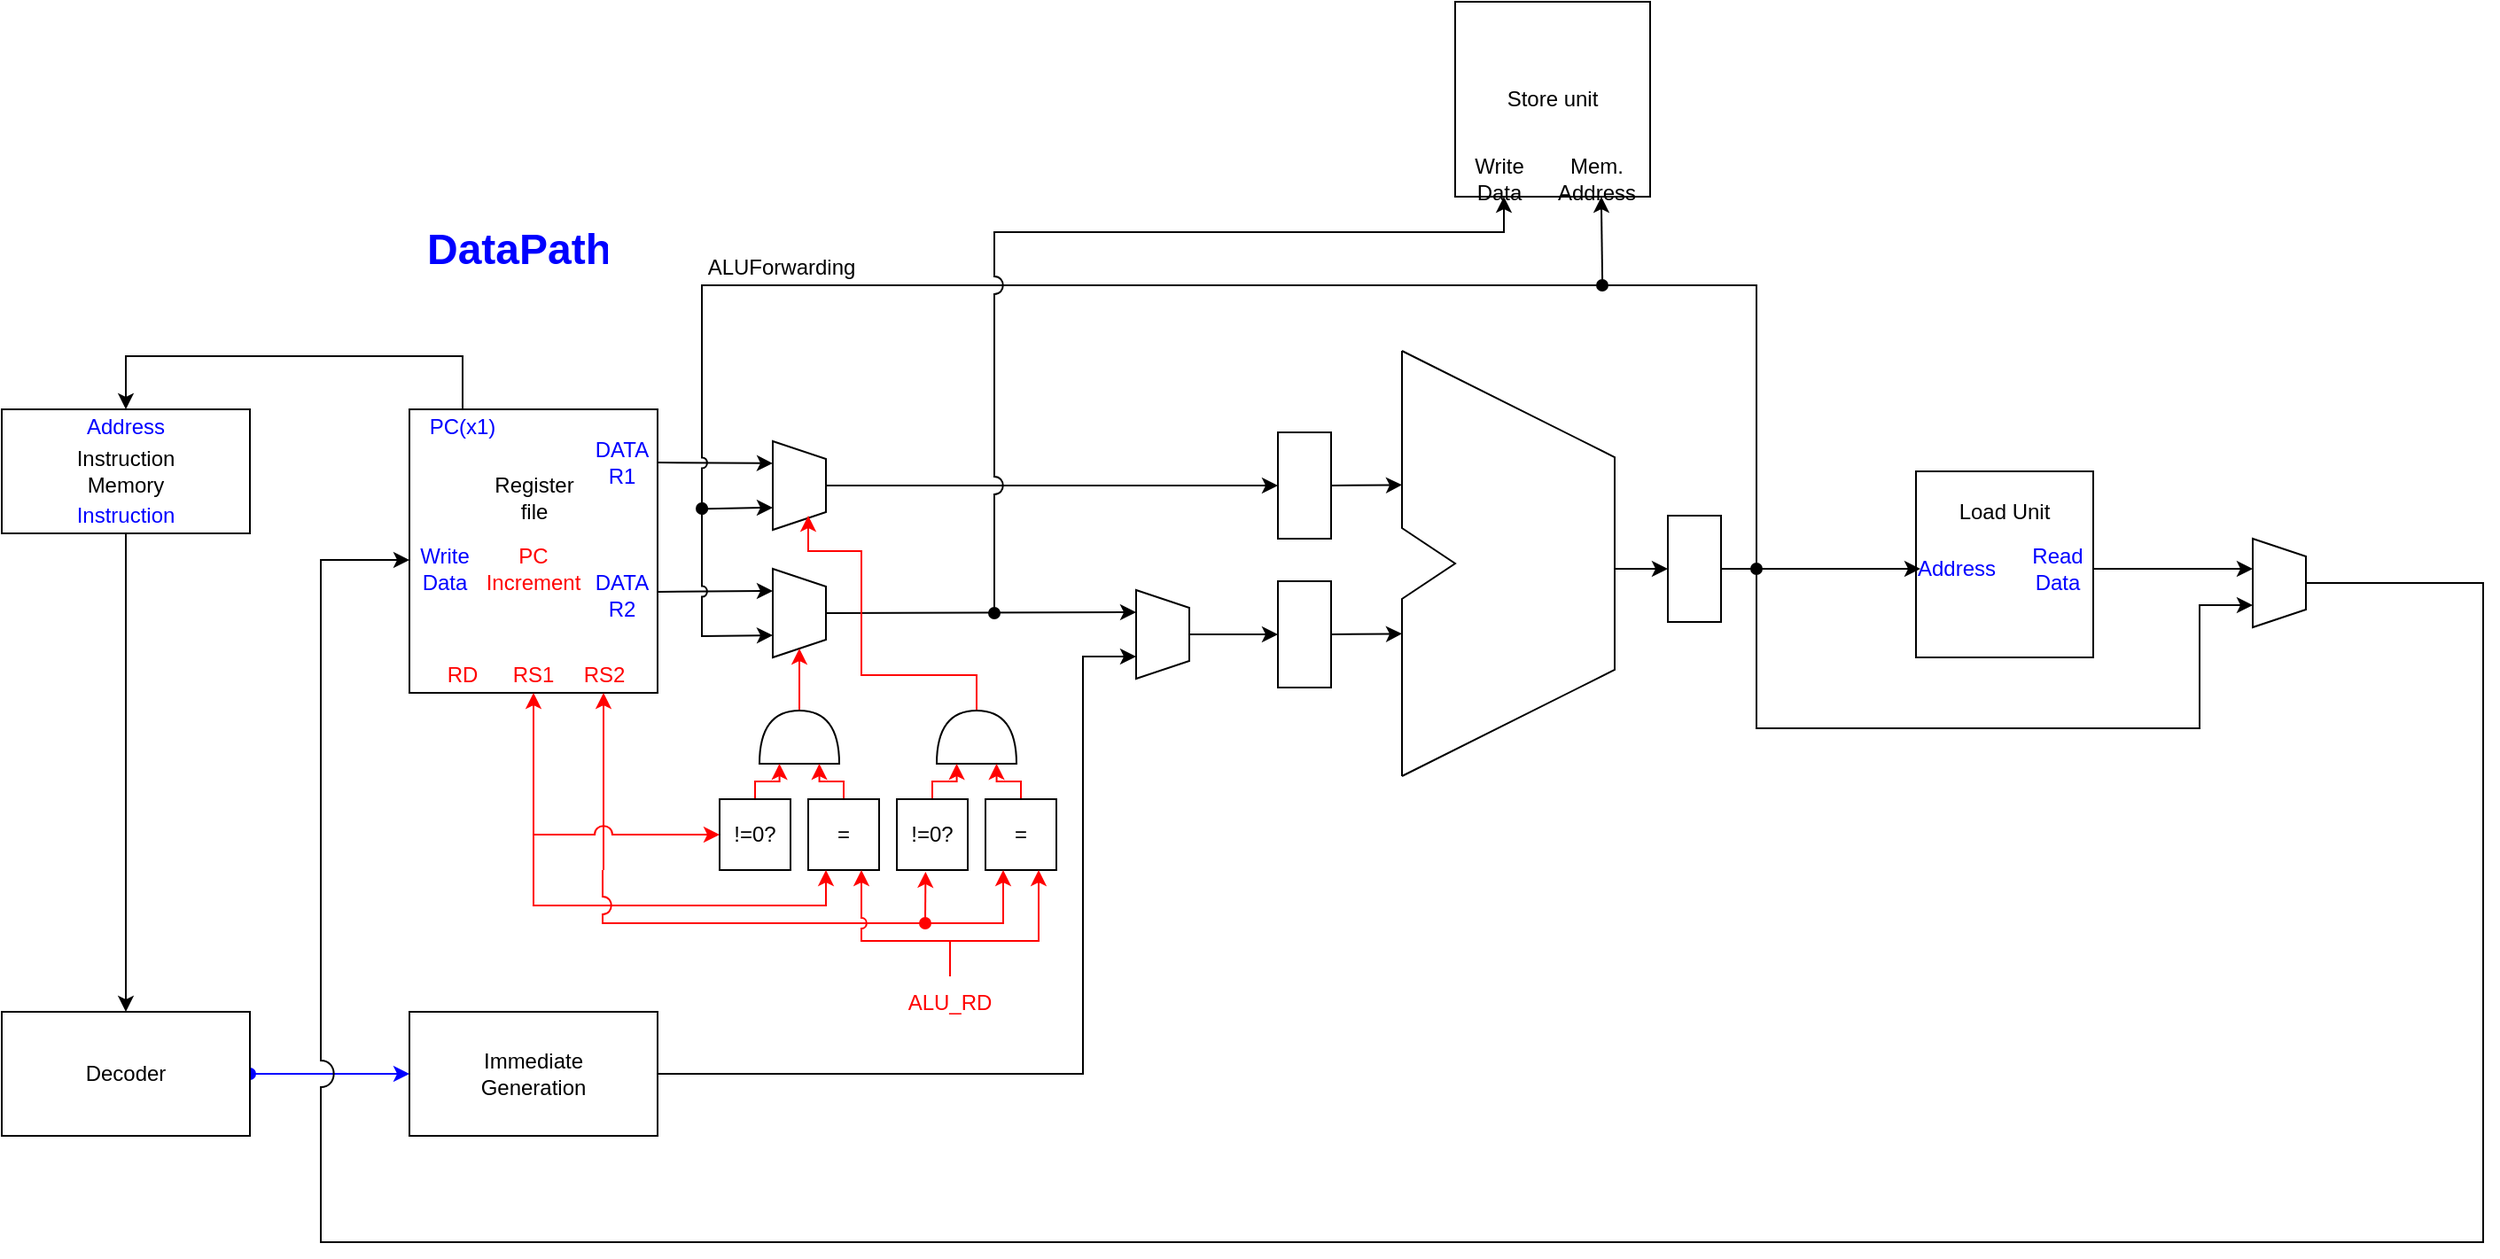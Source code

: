 <mxfile version="15.1.4" type="github" pages="2">
  <diagram id="IInxRaPjDB1M5F9Ouohi" name="DataPath">
    <mxGraphModel dx="1442" dy="590" grid="1" gridSize="10" guides="1" tooltips="1" connect="1" arrows="1" fold="1" page="1" pageScale="1" pageWidth="850" pageHeight="1100" math="0" shadow="0">
      <root>
        <mxCell id="0" />
        <mxCell id="1" parent="0" />
        <mxCell id="6ykBK7ExuZMdlc3cMcjY-9" style="edgeStyle=orthogonalEdgeStyle;rounded=0;orthogonalLoop=1;jettySize=auto;html=1;fontColor=#0000FF;" parent="1" source="6ykBK7ExuZMdlc3cMcjY-1" target="6ykBK7ExuZMdlc3cMcjY-7" edge="1">
          <mxGeometry relative="1" as="geometry" />
        </mxCell>
        <mxCell id="6ykBK7ExuZMdlc3cMcjY-1" value="" style="rounded=0;whiteSpace=wrap;html=1;" parent="1" vertex="1">
          <mxGeometry x="-420" y="280" width="140" height="70" as="geometry" />
        </mxCell>
        <mxCell id="6ykBK7ExuZMdlc3cMcjY-2" value="&lt;div align=&quot;center&quot;&gt;Instruction&lt;/div&gt;&lt;div align=&quot;center&quot;&gt;Memory&lt;br&gt;&lt;/div&gt;" style="text;html=1;strokeColor=none;fillColor=none;align=center;verticalAlign=middle;whiteSpace=wrap;rounded=0;" parent="1" vertex="1">
          <mxGeometry x="-385" y="305" width="70" height="20" as="geometry" />
        </mxCell>
        <mxCell id="6ykBK7ExuZMdlc3cMcjY-4" value="Address" style="text;html=1;strokeColor=none;fillColor=none;align=center;verticalAlign=middle;whiteSpace=wrap;rounded=0;fontColor=#0000FF;" parent="1" vertex="1">
          <mxGeometry x="-370" y="280" width="40" height="20" as="geometry" />
        </mxCell>
        <mxCell id="6ykBK7ExuZMdlc3cMcjY-6" value="Instruction" style="text;html=1;strokeColor=none;fillColor=none;align=center;verticalAlign=middle;whiteSpace=wrap;rounded=0;fontColor=#0000FF;" parent="1" vertex="1">
          <mxGeometry x="-370" y="330" width="40" height="20" as="geometry" />
        </mxCell>
        <mxCell id="6ykBK7ExuZMdlc3cMcjY-48" style="edgeStyle=none;rounded=0;jumpStyle=arc;jumpSize=100;orthogonalLoop=1;jettySize=auto;html=1;exitX=1;exitY=0.5;exitDx=0;exitDy=0;fontColor=#0000FF;startArrow=oval;startFill=1;endArrow=classic;endFill=1;strokeColor=#0000FF;entryX=0;entryY=0.5;entryDx=0;entryDy=0;" parent="1" source="6ykBK7ExuZMdlc3cMcjY-7" target="6ykBK7ExuZMdlc3cMcjY-44" edge="1">
          <mxGeometry relative="1" as="geometry">
            <mxPoint x="-200" y="655" as="targetPoint" />
          </mxGeometry>
        </mxCell>
        <mxCell id="6ykBK7ExuZMdlc3cMcjY-7" value="" style="rounded=0;whiteSpace=wrap;html=1;" parent="1" vertex="1">
          <mxGeometry x="-420" y="620" width="140" height="70" as="geometry" />
        </mxCell>
        <mxCell id="6ykBK7ExuZMdlc3cMcjY-8" value="Decoder" style="text;html=1;strokeColor=none;fillColor=none;align=center;verticalAlign=middle;whiteSpace=wrap;rounded=0;" parent="1" vertex="1">
          <mxGeometry x="-385" y="645" width="70" height="20" as="geometry" />
        </mxCell>
        <mxCell id="6ykBK7ExuZMdlc3cMcjY-10" value="" style="rounded=0;whiteSpace=wrap;html=1;" parent="1" vertex="1">
          <mxGeometry x="-190" y="280" width="140" height="160" as="geometry" />
        </mxCell>
        <mxCell id="6ykBK7ExuZMdlc3cMcjY-11" value="Register file" style="text;html=1;strokeColor=none;fillColor=none;align=center;verticalAlign=middle;whiteSpace=wrap;rounded=0;" parent="1" vertex="1">
          <mxGeometry x="-152.5" y="320" width="65" height="20" as="geometry" />
        </mxCell>
        <mxCell id="6ykBK7ExuZMdlc3cMcjY-13" style="edgeStyle=orthogonalEdgeStyle;rounded=0;orthogonalLoop=1;jettySize=auto;html=1;exitX=0.5;exitY=0;exitDx=0;exitDy=0;entryX=0.5;entryY=0;entryDx=0;entryDy=0;fontColor=#0000FF;" parent="1" source="6ykBK7ExuZMdlc3cMcjY-12" target="6ykBK7ExuZMdlc3cMcjY-4" edge="1">
          <mxGeometry relative="1" as="geometry">
            <Array as="points">
              <mxPoint x="-160" y="250" />
              <mxPoint x="-350" y="250" />
            </Array>
          </mxGeometry>
        </mxCell>
        <mxCell id="6ykBK7ExuZMdlc3cMcjY-12" value="PC(x1)" style="text;html=1;strokeColor=none;fillColor=none;align=center;verticalAlign=middle;whiteSpace=wrap;rounded=0;fontColor=#0000FF;" parent="1" vertex="1">
          <mxGeometry x="-180" y="280" width="40" height="20" as="geometry" />
        </mxCell>
        <mxCell id="6ykBK7ExuZMdlc3cMcjY-14" value="Write Data" style="text;html=1;strokeColor=none;fillColor=none;align=center;verticalAlign=middle;whiteSpace=wrap;rounded=0;fontColor=#0000FF;" parent="1" vertex="1">
          <mxGeometry x="-190" y="360" width="40" height="20" as="geometry" />
        </mxCell>
        <mxCell id="8VnPB_sGnTauY4NQ8dKY-8" style="edgeStyle=orthogonalEdgeStyle;rounded=0;jumpStyle=arc;jumpSize=10;orthogonalLoop=1;jettySize=auto;html=1;exitX=1;exitY=0.5;exitDx=0;exitDy=0;entryX=0.25;entryY=1;entryDx=0;entryDy=0;startArrow=none;startFill=0;endArrow=classic;endFill=1;startSize=6;endSize=6;sourcePerimeterSpacing=6;targetPerimeterSpacing=6;" edge="1" parent="1" source="6ykBK7ExuZMdlc3cMcjY-15" target="8VnPB_sGnTauY4NQ8dKY-6">
          <mxGeometry relative="1" as="geometry">
            <mxPoint x="-30" y="310" as="targetPoint" />
          </mxGeometry>
        </mxCell>
        <mxCell id="6ykBK7ExuZMdlc3cMcjY-15" value="DATA R1" style="text;html=1;strokeColor=none;fillColor=none;align=center;verticalAlign=middle;whiteSpace=wrap;rounded=0;fontColor=#0000FF;" parent="1" vertex="1">
          <mxGeometry x="-90" y="300" width="40" height="20" as="geometry" />
        </mxCell>
        <mxCell id="6ykBK7ExuZMdlc3cMcjY-16" value="&lt;div&gt;DATA&lt;/div&gt;&lt;div&gt;R2&lt;br&gt;&lt;/div&gt;" style="text;html=1;strokeColor=none;fillColor=none;align=center;verticalAlign=middle;whiteSpace=wrap;rounded=0;fontColor=#0000FF;" parent="1" vertex="1">
          <mxGeometry x="-90" y="375" width="40" height="20" as="geometry" />
        </mxCell>
        <mxCell id="6ykBK7ExuZMdlc3cMcjY-17" value="&lt;font color=&quot;#ff0000&quot;&gt;PC Increment&lt;/font&gt;" style="text;html=1;strokeColor=none;fillColor=none;align=center;verticalAlign=middle;whiteSpace=wrap;rounded=0;fontColor=#0000FF;" parent="1" vertex="1">
          <mxGeometry x="-140" y="360" width="40" height="20" as="geometry" />
        </mxCell>
        <mxCell id="6ykBK7ExuZMdlc3cMcjY-28" value="" style="rounded=0;whiteSpace=wrap;html=1;fontColor=#0000FF;" parent="1" vertex="1">
          <mxGeometry x="660" y="315" width="100" height="105" as="geometry" />
        </mxCell>
        <mxCell id="6ykBK7ExuZMdlc3cMcjY-34" value="" style="endArrow=classic;html=1;fontColor=#0000FF;entryX=0;entryY=0.5;entryDx=0;entryDy=0;startArrow=oval;startFill=1;" parent="1" target="6ykBK7ExuZMdlc3cMcjY-36" edge="1">
          <mxGeometry width="50" height="50" relative="1" as="geometry">
            <mxPoint x="570" y="370" as="sourcePoint" />
            <mxPoint x="660" y="366" as="targetPoint" />
          </mxGeometry>
        </mxCell>
        <mxCell id="6ykBK7ExuZMdlc3cMcjY-35" value="Load Unit" style="text;html=1;strokeColor=none;fillColor=none;align=center;verticalAlign=middle;whiteSpace=wrap;rounded=0;" parent="1" vertex="1">
          <mxGeometry x="671.25" y="328" width="77.5" height="20" as="geometry" />
        </mxCell>
        <mxCell id="6ykBK7ExuZMdlc3cMcjY-36" value="Address" style="text;html=1;strokeColor=none;fillColor=none;align=center;verticalAlign=middle;whiteSpace=wrap;rounded=0;fontColor=#0000FF;" parent="1" vertex="1">
          <mxGeometry x="662.5" y="360" width="40" height="20" as="geometry" />
        </mxCell>
        <mxCell id="6ykBK7ExuZMdlc3cMcjY-39" value="" style="edgeStyle=orthogonalEdgeStyle;rounded=0;orthogonalLoop=1;jettySize=auto;html=1;fontColor=#0000FF;endArrow=classic;endFill=1;" parent="1" source="6ykBK7ExuZMdlc3cMcjY-37" edge="1">
          <mxGeometry relative="1" as="geometry">
            <mxPoint x="850" y="370" as="targetPoint" />
          </mxGeometry>
        </mxCell>
        <mxCell id="6ykBK7ExuZMdlc3cMcjY-37" value="Read Data" style="text;html=1;strokeColor=none;fillColor=none;align=center;verticalAlign=middle;whiteSpace=wrap;rounded=0;fontColor=#0000FF;" parent="1" vertex="1">
          <mxGeometry x="720" y="360" width="40" height="20" as="geometry" />
        </mxCell>
        <mxCell id="6ykBK7ExuZMdlc3cMcjY-49" style="edgeStyle=none;rounded=0;jumpStyle=arc;jumpSize=15;orthogonalLoop=1;jettySize=auto;html=1;exitX=0.5;exitY=0;exitDx=0;exitDy=0;fontColor=#0000FF;startArrow=none;startFill=0;endArrow=classic;endFill=1;entryX=0;entryY=0.25;entryDx=0;entryDy=0;" parent="1" source="6Vk2w25EgMPQx_U_yr17-6" target="6ykBK7ExuZMdlc3cMcjY-14" edge="1">
          <mxGeometry relative="1" as="geometry">
            <mxPoint x="300" y="510" as="targetPoint" />
            <Array as="points">
              <mxPoint x="980" y="378" />
              <mxPoint x="980" y="750" />
              <mxPoint x="-240" y="750" />
              <mxPoint x="-240" y="365" />
            </Array>
            <mxPoint x="940" y="320" as="sourcePoint" />
          </mxGeometry>
        </mxCell>
        <mxCell id="97UiBc9g9SSJAnMGN5Ap-38" style="edgeStyle=orthogonalEdgeStyle;rounded=0;jumpStyle=arc;jumpSize=10;orthogonalLoop=1;jettySize=auto;html=1;exitX=1;exitY=0.5;exitDx=0;exitDy=0;entryX=0.75;entryY=1;entryDx=0;entryDy=0;startArrow=none;startFill=0;endArrow=classic;endFill=1;startSize=6;endSize=6;sourcePerimeterSpacing=6;targetPerimeterSpacing=6;strokeColor=#000000;" edge="1" parent="1" source="6ykBK7ExuZMdlc3cMcjY-44" target="97UiBc9g9SSJAnMGN5Ap-36">
          <mxGeometry relative="1" as="geometry">
            <Array as="points">
              <mxPoint x="190" y="655" />
              <mxPoint x="190" y="419" />
            </Array>
          </mxGeometry>
        </mxCell>
        <mxCell id="6ykBK7ExuZMdlc3cMcjY-44" value="" style="rounded=0;whiteSpace=wrap;html=1;" parent="1" vertex="1">
          <mxGeometry x="-190" y="620" width="140" height="70" as="geometry" />
        </mxCell>
        <mxCell id="6ykBK7ExuZMdlc3cMcjY-45" value="Immediate Generation" style="text;html=1;strokeColor=none;fillColor=none;align=center;verticalAlign=middle;whiteSpace=wrap;rounded=0;" parent="1" vertex="1">
          <mxGeometry x="-155" y="645" width="70" height="20" as="geometry" />
        </mxCell>
        <mxCell id="6ykBK7ExuZMdlc3cMcjY-51" value="&lt;h1&gt;DataPath&lt;/h1&gt;&lt;p&gt;&lt;br&gt;&lt;/p&gt;" style="text;html=1;strokeColor=none;fillColor=none;spacing=5;spacingTop=-20;whiteSpace=wrap;overflow=hidden;rounded=0;fontColor=#0000FF;" parent="1" vertex="1">
          <mxGeometry x="-185" y="170" width="110" height="40" as="geometry" />
        </mxCell>
        <mxCell id="ZH4pa_CDyQfEA7a4BIoq-1" value="&lt;font color=&quot;#FF0000&quot;&gt;RD&lt;/font&gt;" style="text;html=1;strokeColor=none;fillColor=none;align=center;verticalAlign=middle;whiteSpace=wrap;rounded=0;startSize=0;" vertex="1" parent="1">
          <mxGeometry x="-180" y="420" width="40" height="20" as="geometry" />
        </mxCell>
        <mxCell id="ZH4pa_CDyQfEA7a4BIoq-2" value="&lt;font color=&quot;#FF0000&quot;&gt;RS1&lt;/font&gt;" style="text;html=1;strokeColor=none;fillColor=none;align=center;verticalAlign=middle;whiteSpace=wrap;rounded=0;startSize=0;" vertex="1" parent="1">
          <mxGeometry x="-140" y="420" width="40" height="20" as="geometry" />
        </mxCell>
        <mxCell id="ZH4pa_CDyQfEA7a4BIoq-3" value="&lt;font color=&quot;#FF0000&quot;&gt;RS2&lt;/font&gt;" style="text;html=1;strokeColor=none;fillColor=none;align=center;verticalAlign=middle;whiteSpace=wrap;rounded=0;startSize=0;" vertex="1" parent="1">
          <mxGeometry x="-100" y="420" width="40" height="20" as="geometry" />
        </mxCell>
        <mxCell id="97UiBc9g9SSJAnMGN5Ap-44" style="edgeStyle=orthogonalEdgeStyle;rounded=0;jumpStyle=arc;jumpSize=10;orthogonalLoop=1;jettySize=auto;html=1;exitX=1;exitY=0.5;exitDx=0;exitDy=0;startArrow=none;startFill=0;endArrow=classic;endFill=1;startSize=6;endSize=6;sourcePerimeterSpacing=6;targetPerimeterSpacing=6;strokeColor=#000000;" edge="1" parent="1" source="8VnPB_sGnTauY4NQ8dKY-1">
          <mxGeometry relative="1" as="geometry">
            <mxPoint x="370" y="322.667" as="targetPoint" />
          </mxGeometry>
        </mxCell>
        <mxCell id="8VnPB_sGnTauY4NQ8dKY-1" value="" style="rounded=0;whiteSpace=wrap;html=1;startSize=0;" vertex="1" parent="1">
          <mxGeometry x="300" y="293" width="30" height="60" as="geometry" />
        </mxCell>
        <mxCell id="97UiBc9g9SSJAnMGN5Ap-45" style="edgeStyle=orthogonalEdgeStyle;rounded=0;jumpStyle=arc;jumpSize=10;orthogonalLoop=1;jettySize=auto;html=1;exitX=1;exitY=0.5;exitDx=0;exitDy=0;startArrow=none;startFill=0;endArrow=classic;endFill=1;startSize=6;endSize=6;sourcePerimeterSpacing=6;targetPerimeterSpacing=6;strokeColor=#000000;" edge="1" parent="1" source="8VnPB_sGnTauY4NQ8dKY-2">
          <mxGeometry relative="1" as="geometry">
            <mxPoint x="370" y="406.667" as="targetPoint" />
          </mxGeometry>
        </mxCell>
        <mxCell id="8VnPB_sGnTauY4NQ8dKY-2" value="" style="rounded=0;whiteSpace=wrap;html=1;startSize=0;" vertex="1" parent="1">
          <mxGeometry x="300" y="377" width="30" height="60" as="geometry" />
        </mxCell>
        <mxCell id="8VnPB_sGnTauY4NQ8dKY-12" style="edgeStyle=orthogonalEdgeStyle;rounded=0;jumpStyle=arc;jumpSize=10;orthogonalLoop=1;jettySize=auto;html=1;exitX=0.75;exitY=1;exitDx=0;exitDy=0;startArrow=classic;startFill=1;endArrow=oval;endFill=1;startSize=6;endSize=6;sourcePerimeterSpacing=6;targetPerimeterSpacing=6;" edge="1" parent="1" source="8VnPB_sGnTauY4NQ8dKY-6">
          <mxGeometry relative="1" as="geometry">
            <mxPoint x="-25" y="336" as="targetPoint" />
          </mxGeometry>
        </mxCell>
        <mxCell id="97UiBc9g9SSJAnMGN5Ap-41" style="edgeStyle=orthogonalEdgeStyle;rounded=0;jumpStyle=arc;jumpSize=10;orthogonalLoop=1;jettySize=auto;html=1;exitX=0.5;exitY=0;exitDx=0;exitDy=0;entryX=0;entryY=0.5;entryDx=0;entryDy=0;startArrow=none;startFill=0;endArrow=classic;endFill=1;startSize=6;endSize=6;sourcePerimeterSpacing=6;targetPerimeterSpacing=6;strokeColor=#000000;" edge="1" parent="1" source="8VnPB_sGnTauY4NQ8dKY-6" target="8VnPB_sGnTauY4NQ8dKY-1">
          <mxGeometry relative="1" as="geometry" />
        </mxCell>
        <mxCell id="8VnPB_sGnTauY4NQ8dKY-6" value="" style="shape=trapezoid;perimeter=trapezoidPerimeter;whiteSpace=wrap;html=1;fixedSize=1;startSize=0;size=10;direction=south;" vertex="1" parent="1">
          <mxGeometry x="15" y="298" width="30" height="50" as="geometry" />
        </mxCell>
        <mxCell id="8VnPB_sGnTauY4NQ8dKY-9" style="edgeStyle=orthogonalEdgeStyle;rounded=0;jumpStyle=arc;jumpSize=10;orthogonalLoop=1;jettySize=auto;html=1;exitX=1;exitY=0.5;exitDx=0;exitDy=0;entryX=0.25;entryY=1;entryDx=0;entryDy=0;startArrow=none;startFill=0;endArrow=classic;endFill=1;startSize=6;endSize=6;sourcePerimeterSpacing=6;targetPerimeterSpacing=6;" edge="1" parent="1" target="8VnPB_sGnTauY4NQ8dKY-10">
          <mxGeometry relative="1" as="geometry">
            <mxPoint x="-50" y="383" as="sourcePoint" />
            <mxPoint x="-30" y="383" as="targetPoint" />
          </mxGeometry>
        </mxCell>
        <mxCell id="97UiBc9g9SSJAnMGN5Ap-37" style="edgeStyle=orthogonalEdgeStyle;rounded=0;jumpStyle=arc;jumpSize=10;orthogonalLoop=1;jettySize=auto;html=1;exitX=0.5;exitY=0;exitDx=0;exitDy=0;entryX=0.25;entryY=1;entryDx=0;entryDy=0;startArrow=none;startFill=0;endArrow=classic;endFill=1;startSize=6;endSize=6;sourcePerimeterSpacing=6;targetPerimeterSpacing=6;" edge="1" parent="1" source="8VnPB_sGnTauY4NQ8dKY-10" target="97UiBc9g9SSJAnMGN5Ap-36">
          <mxGeometry relative="1" as="geometry" />
        </mxCell>
        <mxCell id="8VnPB_sGnTauY4NQ8dKY-10" value="" style="shape=trapezoid;perimeter=trapezoidPerimeter;whiteSpace=wrap;html=1;fixedSize=1;startSize=0;size=10;direction=south;" vertex="1" parent="1">
          <mxGeometry x="15" y="370" width="30" height="50" as="geometry" />
        </mxCell>
        <mxCell id="8VnPB_sGnTauY4NQ8dKY-11" value="" style="endArrow=classic;html=1;startSize=6;endSize=6;sourcePerimeterSpacing=6;targetPerimeterSpacing=6;entryX=0.75;entryY=1;entryDx=0;entryDy=0;rounded=0;jumpStyle=arc;" edge="1" parent="1" target="8VnPB_sGnTauY4NQ8dKY-10">
          <mxGeometry width="50" height="50" relative="1" as="geometry">
            <mxPoint x="550" y="370" as="sourcePoint" />
            <mxPoint x="155" y="400" as="targetPoint" />
            <Array as="points">
              <mxPoint x="570" y="370" />
              <mxPoint x="570" y="210" />
              <mxPoint x="-25" y="210" />
              <mxPoint x="-25" y="270" />
              <mxPoint x="-25" y="408" />
            </Array>
          </mxGeometry>
        </mxCell>
        <mxCell id="8VnPB_sGnTauY4NQ8dKY-13" value="ALUForwarding" style="text;html=1;strokeColor=none;fillColor=none;align=center;verticalAlign=middle;whiteSpace=wrap;rounded=0;startSize=0;" vertex="1" parent="1">
          <mxGeometry y="190" width="40" height="20" as="geometry" />
        </mxCell>
        <mxCell id="97UiBc9g9SSJAnMGN5Ap-15" value="" style="endArrow=classic;html=1;startSize=6;endSize=6;sourcePerimeterSpacing=6;targetPerimeterSpacing=6;entryX=0.5;entryY=1;entryDx=0;entryDy=0;strokeColor=#FF0000;" edge="1" parent="1" target="ZH4pa_CDyQfEA7a4BIoq-2">
          <mxGeometry width="50" height="50" relative="1" as="geometry">
            <mxPoint x="-120" y="540" as="sourcePoint" />
            <mxPoint x="125" y="330" as="targetPoint" />
          </mxGeometry>
        </mxCell>
        <mxCell id="97UiBc9g9SSJAnMGN5Ap-16" value="" style="endArrow=classic;html=1;startSize=6;endSize=6;sourcePerimeterSpacing=6;targetPerimeterSpacing=6;entryX=0.5;entryY=1;entryDx=0;entryDy=0;strokeColor=#FF0000;jumpStyle=arc;" edge="1" parent="1">
          <mxGeometry width="50" height="50" relative="1" as="geometry">
            <mxPoint x="-80.5" y="540" as="sourcePoint" />
            <mxPoint x="-80.5" y="440" as="targetPoint" />
          </mxGeometry>
        </mxCell>
        <mxCell id="97UiBc9g9SSJAnMGN5Ap-17" value="" style="endArrow=classic;html=1;startSize=6;endSize=6;sourcePerimeterSpacing=6;targetPerimeterSpacing=6;strokeColor=#FF0000;entryX=1;entryY=0.5;entryDx=0;entryDy=0;" edge="1" parent="1" target="8VnPB_sGnTauY4NQ8dKY-10">
          <mxGeometry width="50" height="50" relative="1" as="geometry">
            <mxPoint x="30" y="450" as="sourcePoint" />
            <mxPoint x="-85" y="330" as="targetPoint" />
          </mxGeometry>
        </mxCell>
        <mxCell id="97UiBc9g9SSJAnMGN5Ap-18" value="" style="shape=or;whiteSpace=wrap;html=1;startSize=0;direction=north;" vertex="1" parent="1">
          <mxGeometry x="7.5" y="450" width="45" height="30" as="geometry" />
        </mxCell>
        <mxCell id="97UiBc9g9SSJAnMGN5Ap-24" style="edgeStyle=orthogonalEdgeStyle;rounded=0;jumpStyle=arc;jumpSize=10;orthogonalLoop=1;jettySize=auto;html=1;exitX=0.5;exitY=0;exitDx=0;exitDy=0;entryX=0;entryY=0.75;entryDx=0;entryDy=0;entryPerimeter=0;startArrow=none;startFill=0;endArrow=classic;endFill=1;startSize=6;endSize=6;sourcePerimeterSpacing=6;targetPerimeterSpacing=6;strokeColor=#FF0000;" edge="1" parent="1" source="97UiBc9g9SSJAnMGN5Ap-19" target="97UiBc9g9SSJAnMGN5Ap-18">
          <mxGeometry relative="1" as="geometry">
            <Array as="points">
              <mxPoint x="55" y="490" />
              <mxPoint x="41" y="490" />
            </Array>
          </mxGeometry>
        </mxCell>
        <mxCell id="97UiBc9g9SSJAnMGN5Ap-19" value="=" style="whiteSpace=wrap;html=1;aspect=fixed;startSize=0;" vertex="1" parent="1">
          <mxGeometry x="35" y="500" width="40" height="40" as="geometry" />
        </mxCell>
        <mxCell id="97UiBc9g9SSJAnMGN5Ap-20" value="" style="endArrow=classic;html=1;startSize=6;endSize=6;sourcePerimeterSpacing=6;targetPerimeterSpacing=6;strokeColor=#FF0000;entryX=0.25;entryY=1;entryDx=0;entryDy=0;rounded=0;" edge="1" parent="1" target="97UiBc9g9SSJAnMGN5Ap-19">
          <mxGeometry width="50" height="50" relative="1" as="geometry">
            <mxPoint x="-120" y="540" as="sourcePoint" />
            <mxPoint x="-90" y="330" as="targetPoint" />
            <Array as="points">
              <mxPoint x="-120" y="560" />
              <mxPoint x="45" y="560" />
            </Array>
          </mxGeometry>
        </mxCell>
        <mxCell id="97UiBc9g9SSJAnMGN5Ap-23" style="edgeStyle=orthogonalEdgeStyle;rounded=0;jumpStyle=arc;jumpSize=10;orthogonalLoop=1;jettySize=auto;html=1;exitX=0.5;exitY=0;exitDx=0;exitDy=0;entryX=0;entryY=0.25;entryDx=0;entryDy=0;entryPerimeter=0;startArrow=none;startFill=0;endArrow=classic;endFill=1;startSize=6;endSize=6;sourcePerimeterSpacing=6;targetPerimeterSpacing=6;strokeColor=#FF0000;" edge="1" parent="1" source="97UiBc9g9SSJAnMGN5Ap-21" target="97UiBc9g9SSJAnMGN5Ap-18">
          <mxGeometry relative="1" as="geometry">
            <Array as="points">
              <mxPoint x="5" y="490" />
              <mxPoint x="19" y="490" />
            </Array>
          </mxGeometry>
        </mxCell>
        <mxCell id="97UiBc9g9SSJAnMGN5Ap-21" value="!=0?" style="whiteSpace=wrap;html=1;aspect=fixed;startSize=0;" vertex="1" parent="1">
          <mxGeometry x="-15" y="500" width="40" height="40" as="geometry" />
        </mxCell>
        <mxCell id="97UiBc9g9SSJAnMGN5Ap-22" value="" style="endArrow=classic;html=1;startSize=6;endSize=6;sourcePerimeterSpacing=6;targetPerimeterSpacing=6;strokeColor=#FF0000;entryX=0;entryY=0.5;entryDx=0;entryDy=0;jumpStyle=arc;jumpSize=10;" edge="1" parent="1" target="97UiBc9g9SSJAnMGN5Ap-21">
          <mxGeometry width="50" height="50" relative="1" as="geometry">
            <mxPoint x="-120" y="520" as="sourcePoint" />
            <mxPoint x="-20" y="520" as="targetPoint" />
          </mxGeometry>
        </mxCell>
        <mxCell id="97UiBc9g9SSJAnMGN5Ap-25" value="" style="endArrow=classic;html=1;startSize=6;endSize=6;sourcePerimeterSpacing=6;targetPerimeterSpacing=6;strokeColor=#FF0000;rounded=0;" edge="1" parent="1">
          <mxGeometry width="50" height="50" relative="1" as="geometry">
            <mxPoint x="130" y="450" as="sourcePoint" />
            <mxPoint x="35" y="340" as="targetPoint" />
            <Array as="points">
              <mxPoint x="130" y="430" />
              <mxPoint x="65" y="430" />
              <mxPoint x="65" y="360" />
              <mxPoint x="35" y="360" />
            </Array>
          </mxGeometry>
        </mxCell>
        <mxCell id="97UiBc9g9SSJAnMGN5Ap-26" value="" style="shape=or;whiteSpace=wrap;html=1;startSize=0;direction=north;" vertex="1" parent="1">
          <mxGeometry x="107.5" y="450" width="45" height="30" as="geometry" />
        </mxCell>
        <mxCell id="97UiBc9g9SSJAnMGN5Ap-27" style="edgeStyle=orthogonalEdgeStyle;rounded=0;jumpStyle=arc;jumpSize=10;orthogonalLoop=1;jettySize=auto;html=1;exitX=0.5;exitY=0;exitDx=0;exitDy=0;entryX=0;entryY=0.75;entryDx=0;entryDy=0;entryPerimeter=0;startArrow=none;startFill=0;endArrow=classic;endFill=1;startSize=6;endSize=6;sourcePerimeterSpacing=6;targetPerimeterSpacing=6;strokeColor=#FF0000;" edge="1" parent="1" source="97UiBc9g9SSJAnMGN5Ap-28" target="97UiBc9g9SSJAnMGN5Ap-26">
          <mxGeometry relative="1" as="geometry">
            <Array as="points">
              <mxPoint x="155" y="490" />
              <mxPoint x="141" y="490" />
            </Array>
          </mxGeometry>
        </mxCell>
        <mxCell id="97UiBc9g9SSJAnMGN5Ap-28" value="=" style="whiteSpace=wrap;html=1;aspect=fixed;startSize=0;" vertex="1" parent="1">
          <mxGeometry x="135" y="500" width="40" height="40" as="geometry" />
        </mxCell>
        <mxCell id="97UiBc9g9SSJAnMGN5Ap-29" style="edgeStyle=orthogonalEdgeStyle;rounded=0;jumpStyle=arc;jumpSize=10;orthogonalLoop=1;jettySize=auto;html=1;exitX=0.5;exitY=0;exitDx=0;exitDy=0;entryX=0;entryY=0.25;entryDx=0;entryDy=0;entryPerimeter=0;startArrow=none;startFill=0;endArrow=classic;endFill=1;startSize=6;endSize=6;sourcePerimeterSpacing=6;targetPerimeterSpacing=6;strokeColor=#FF0000;" edge="1" parent="1" source="97UiBc9g9SSJAnMGN5Ap-30" target="97UiBc9g9SSJAnMGN5Ap-26">
          <mxGeometry relative="1" as="geometry">
            <Array as="points">
              <mxPoint x="105" y="490" />
              <mxPoint x="119" y="490" />
            </Array>
          </mxGeometry>
        </mxCell>
        <mxCell id="97UiBc9g9SSJAnMGN5Ap-30" value="!=0?" style="whiteSpace=wrap;html=1;aspect=fixed;startSize=0;" vertex="1" parent="1">
          <mxGeometry x="85" y="500" width="40" height="40" as="geometry" />
        </mxCell>
        <mxCell id="97UiBc9g9SSJAnMGN5Ap-31" value="" style="endArrow=classic;html=1;startSize=6;endSize=6;sourcePerimeterSpacing=6;targetPerimeterSpacing=6;strokeColor=#FF0000;entryX=0.25;entryY=1;entryDx=0;entryDy=0;rounded=0;jumpStyle=arc;jumpSize=10;" edge="1" parent="1" target="97UiBc9g9SSJAnMGN5Ap-28">
          <mxGeometry width="50" height="50" relative="1" as="geometry">
            <mxPoint x="-81" y="540" as="sourcePoint" />
            <mxPoint x="-55" y="420" as="targetPoint" />
            <Array as="points">
              <mxPoint x="-81" y="570" />
              <mxPoint x="145" y="570" />
            </Array>
          </mxGeometry>
        </mxCell>
        <mxCell id="97UiBc9g9SSJAnMGN5Ap-32" value="" style="endArrow=classic;html=1;startSize=6;endSize=6;sourcePerimeterSpacing=6;targetPerimeterSpacing=6;strokeColor=#FF0000;entryX=0.405;entryY=1.024;entryDx=0;entryDy=0;entryPerimeter=0;startArrow=oval;startFill=1;" edge="1" parent="1" target="97UiBc9g9SSJAnMGN5Ap-30">
          <mxGeometry width="50" height="50" relative="1" as="geometry">
            <mxPoint x="101" y="570" as="sourcePoint" />
            <mxPoint x="135" y="420" as="targetPoint" />
          </mxGeometry>
        </mxCell>
        <mxCell id="97UiBc9g9SSJAnMGN5Ap-33" value="" style="endArrow=classic;html=1;startSize=6;endSize=6;sourcePerimeterSpacing=6;targetPerimeterSpacing=6;strokeColor=#FF0000;entryX=0.75;entryY=1;entryDx=0;entryDy=0;rounded=0;" edge="1" parent="1" target="97UiBc9g9SSJAnMGN5Ap-28">
          <mxGeometry width="50" height="50" relative="1" as="geometry">
            <mxPoint x="115" y="600" as="sourcePoint" />
            <mxPoint x="45" y="420" as="targetPoint" />
            <Array as="points">
              <mxPoint x="115" y="580" />
              <mxPoint x="165" y="580" />
            </Array>
          </mxGeometry>
        </mxCell>
        <mxCell id="97UiBc9g9SSJAnMGN5Ap-34" value="" style="endArrow=classic;html=1;startSize=6;endSize=6;sourcePerimeterSpacing=6;targetPerimeterSpacing=6;strokeColor=#FF0000;entryX=0.75;entryY=1;entryDx=0;entryDy=0;rounded=0;jumpStyle=arc;" edge="1" parent="1" target="97UiBc9g9SSJAnMGN5Ap-19">
          <mxGeometry width="50" height="50" relative="1" as="geometry">
            <mxPoint x="115" y="580" as="sourcePoint" />
            <mxPoint x="45" y="420" as="targetPoint" />
            <Array as="points">
              <mxPoint x="65" y="580" />
            </Array>
          </mxGeometry>
        </mxCell>
        <mxCell id="97UiBc9g9SSJAnMGN5Ap-35" value="&lt;font color=&quot;#FF0000&quot;&gt;ALU_RD&lt;/font&gt;" style="text;html=1;strokeColor=none;fillColor=none;align=center;verticalAlign=middle;whiteSpace=wrap;rounded=0;startSize=0;" vertex="1" parent="1">
          <mxGeometry x="95" y="605" width="40" height="20" as="geometry" />
        </mxCell>
        <mxCell id="97UiBc9g9SSJAnMGN5Ap-39" style="edgeStyle=orthogonalEdgeStyle;rounded=0;jumpStyle=arc;jumpSize=10;orthogonalLoop=1;jettySize=auto;html=1;exitX=0.5;exitY=0;exitDx=0;exitDy=0;entryX=0;entryY=0.5;entryDx=0;entryDy=0;startArrow=none;startFill=0;endArrow=classic;endFill=1;startSize=6;endSize=6;sourcePerimeterSpacing=6;targetPerimeterSpacing=6;strokeColor=#000000;" edge="1" parent="1" source="97UiBc9g9SSJAnMGN5Ap-36" target="8VnPB_sGnTauY4NQ8dKY-2">
          <mxGeometry relative="1" as="geometry" />
        </mxCell>
        <mxCell id="97UiBc9g9SSJAnMGN5Ap-36" value="" style="shape=trapezoid;perimeter=trapezoidPerimeter;whiteSpace=wrap;html=1;fixedSize=1;startSize=0;size=10;direction=south;" vertex="1" parent="1">
          <mxGeometry x="220" y="382" width="30" height="50" as="geometry" />
        </mxCell>
        <mxCell id="97UiBc9g9SSJAnMGN5Ap-42" value="" style="endArrow=none;html=1;startSize=6;endSize=6;sourcePerimeterSpacing=6;targetPerimeterSpacing=6;strokeColor=#000000;rounded=0;" edge="1" parent="1">
          <mxGeometry width="50" height="50" relative="1" as="geometry">
            <mxPoint x="370" y="487" as="sourcePoint" />
            <mxPoint x="370" y="247" as="targetPoint" />
            <Array as="points">
              <mxPoint x="370" y="387" />
              <mxPoint x="400" y="367" />
              <mxPoint x="370" y="347" />
            </Array>
          </mxGeometry>
        </mxCell>
        <mxCell id="97UiBc9g9SSJAnMGN5Ap-43" value="" style="endArrow=none;html=1;startSize=6;endSize=6;sourcePerimeterSpacing=6;targetPerimeterSpacing=6;strokeColor=#000000;rounded=0;" edge="1" parent="1">
          <mxGeometry width="50" height="50" relative="1" as="geometry">
            <mxPoint x="370" y="247" as="sourcePoint" />
            <mxPoint x="370" y="487" as="targetPoint" />
            <Array as="points">
              <mxPoint x="490" y="307" />
              <mxPoint x="490" y="427" />
            </Array>
          </mxGeometry>
        </mxCell>
        <mxCell id="97UiBc9g9SSJAnMGN5Ap-47" style="edgeStyle=orthogonalEdgeStyle;rounded=0;jumpStyle=arc;jumpSize=10;orthogonalLoop=1;jettySize=auto;html=1;startArrow=classic;startFill=1;endArrow=oval;endFill=1;startSize=6;endSize=6;sourcePerimeterSpacing=6;targetPerimeterSpacing=6;strokeColor=#000000;exitX=0.25;exitY=1;exitDx=0;exitDy=0;" edge="1" parent="1" source="97UiBc9g9SSJAnMGN5Ap-46">
          <mxGeometry relative="1" as="geometry">
            <mxPoint x="140" y="395" as="targetPoint" />
            <mxPoint x="410" y="90" as="sourcePoint" />
            <Array as="points">
              <mxPoint x="428" y="180" />
              <mxPoint x="140" y="180" />
            </Array>
          </mxGeometry>
        </mxCell>
        <mxCell id="97UiBc9g9SSJAnMGN5Ap-51" style="edgeStyle=orthogonalEdgeStyle;rounded=0;jumpStyle=arc;jumpSize=10;orthogonalLoop=1;jettySize=auto;html=1;exitX=0.75;exitY=1;exitDx=0;exitDy=0;startArrow=classic;startFill=1;endArrow=oval;endFill=1;startSize=6;endSize=6;sourcePerimeterSpacing=6;targetPerimeterSpacing=6;strokeColor=#000000;" edge="1" parent="1" source="97UiBc9g9SSJAnMGN5Ap-46">
          <mxGeometry relative="1" as="geometry">
            <mxPoint x="483" y="210" as="targetPoint" />
          </mxGeometry>
        </mxCell>
        <mxCell id="97UiBc9g9SSJAnMGN5Ap-46" value="Store unit" style="whiteSpace=wrap;html=1;aspect=fixed;startSize=0;" vertex="1" parent="1">
          <mxGeometry x="400" y="50" width="110" height="110" as="geometry" />
        </mxCell>
        <mxCell id="97UiBc9g9SSJAnMGN5Ap-48" value="Write Data" style="text;html=1;strokeColor=none;fillColor=none;align=center;verticalAlign=middle;whiteSpace=wrap;rounded=0;startSize=0;" vertex="1" parent="1">
          <mxGeometry x="405" y="140" width="40" height="20" as="geometry" />
        </mxCell>
        <mxCell id="97UiBc9g9SSJAnMGN5Ap-49" value="&lt;div&gt;Mem.&lt;/div&gt;&lt;div&gt;Address&lt;br&gt;&lt;/div&gt;" style="text;html=1;strokeColor=none;fillColor=none;align=center;verticalAlign=middle;whiteSpace=wrap;rounded=0;startSize=0;" vertex="1" parent="1">
          <mxGeometry x="460" y="140" width="40" height="20" as="geometry" />
        </mxCell>
        <mxCell id="6Vk2w25EgMPQx_U_yr17-5" style="edgeStyle=orthogonalEdgeStyle;rounded=0;jumpStyle=arc;jumpSize=10;orthogonalLoop=1;jettySize=auto;html=1;exitX=0;exitY=0.5;exitDx=0;exitDy=0;startArrow=classic;startFill=1;endArrow=none;endFill=0;startSize=6;endSize=6;sourcePerimeterSpacing=6;targetPerimeterSpacing=6;strokeColor=#000000;" edge="1" parent="1" source="6Vk2w25EgMPQx_U_yr17-4">
          <mxGeometry relative="1" as="geometry">
            <mxPoint x="490.0" y="370" as="targetPoint" />
          </mxGeometry>
        </mxCell>
        <mxCell id="6Vk2w25EgMPQx_U_yr17-4" value="" style="rounded=0;whiteSpace=wrap;html=1;startSize=0;" vertex="1" parent="1">
          <mxGeometry x="520" y="340" width="30" height="60" as="geometry" />
        </mxCell>
        <mxCell id="6Vk2w25EgMPQx_U_yr17-7" style="edgeStyle=orthogonalEdgeStyle;rounded=0;jumpStyle=arc;jumpSize=10;orthogonalLoop=1;jettySize=auto;html=1;exitX=0.75;exitY=1;exitDx=0;exitDy=0;startArrow=classic;startFill=1;endArrow=none;endFill=0;startSize=6;endSize=6;sourcePerimeterSpacing=6;targetPerimeterSpacing=6;strokeColor=#000000;" edge="1" parent="1" source="6Vk2w25EgMPQx_U_yr17-6">
          <mxGeometry relative="1" as="geometry">
            <mxPoint x="570.0" y="370" as="targetPoint" />
            <Array as="points">
              <mxPoint x="820" y="391" />
              <mxPoint x="820" y="460" />
              <mxPoint x="570" y="460" />
            </Array>
          </mxGeometry>
        </mxCell>
        <mxCell id="6Vk2w25EgMPQx_U_yr17-6" value="" style="shape=trapezoid;perimeter=trapezoidPerimeter;whiteSpace=wrap;html=1;fixedSize=1;startSize=0;size=10;direction=south;" vertex="1" parent="1">
          <mxGeometry x="850" y="353" width="30" height="50" as="geometry" />
        </mxCell>
      </root>
    </mxGraphModel>
  </diagram>
  <diagram id="mDF_yeFzmRtgqxnm2Uce" name="RegisterFile">
    <mxGraphModel dx="1578" dy="1573" grid="1" gridSize="10" guides="1" tooltips="1" connect="1" arrows="1" fold="1" page="1" pageScale="1" pageWidth="850" pageHeight="1100" math="0" shadow="0">
      <root>
        <mxCell id="HeyO3wFch_CCyxyWLXWr-0" />
        <mxCell id="HeyO3wFch_CCyxyWLXWr-1" parent="HeyO3wFch_CCyxyWLXWr-0" />
        <mxCell id="_BNl1MDUeWxKP-ctqjUL-320" style="edgeStyle=orthogonalEdgeStyle;rounded=0;jumpStyle=arc;jumpSize=10;orthogonalLoop=1;jettySize=auto;html=1;exitX=0.5;exitY=1;exitDx=0;exitDy=0;entryX=0.25;entryY=1;entryDx=0;entryDy=0;startArrow=none;startFill=0;startSize=6;endSize=6;sourcePerimeterSpacing=6;targetPerimeterSpacing=6;" edge="1" parent="HeyO3wFch_CCyxyWLXWr-1" source="HeyO3wFch_CCyxyWLXWr-6" target="_BNl1MDUeWxKP-ctqjUL-318">
          <mxGeometry relative="1" as="geometry" />
        </mxCell>
        <mxCell id="HeyO3wFch_CCyxyWLXWr-6" value="x0" style="rounded=0;whiteSpace=wrap;html=1;" vertex="1" parent="HeyO3wFch_CCyxyWLXWr-1">
          <mxGeometry x="1330" y="134" width="120" height="20" as="geometry" />
        </mxCell>
        <mxCell id="HeyO3wFch_CCyxyWLXWr-11" style="edgeStyle=orthogonalEdgeStyle;rounded=0;orthogonalLoop=1;jettySize=auto;html=1;exitX=0.5;exitY=1;exitDx=0;exitDy=0;" edge="1" parent="HeyO3wFch_CCyxyWLXWr-1" source="HeyO3wFch_CCyxyWLXWr-7">
          <mxGeometry relative="1" as="geometry">
            <mxPoint x="575" y="204" as="targetPoint" />
          </mxGeometry>
        </mxCell>
        <mxCell id="_BNl1MDUeWxKP-ctqjUL-223" style="edgeStyle=orthogonalEdgeStyle;rounded=0;jumpStyle=arc;jumpSize=10;orthogonalLoop=1;jettySize=auto;html=1;exitX=1;exitY=0.5;exitDx=0;exitDy=0;startSize=6;endSize=6;sourcePerimeterSpacing=6;targetPerimeterSpacing=6;strokeColor=#000000;" edge="1" parent="HeyO3wFch_CCyxyWLXWr-1" source="HeyO3wFch_CCyxyWLXWr-7">
          <mxGeometry relative="1" as="geometry">
            <mxPoint x="1070" y="140" as="targetPoint" />
            <Array as="points">
              <mxPoint x="650" y="164" />
              <mxPoint x="650" y="140" />
            </Array>
          </mxGeometry>
        </mxCell>
        <mxCell id="_BNl1MDUeWxKP-ctqjUL-345" style="edgeStyle=orthogonalEdgeStyle;rounded=0;jumpStyle=arc;jumpSize=10;orthogonalLoop=1;jettySize=auto;html=1;exitX=0.5;exitY=0;exitDx=0;exitDy=0;startArrow=none;startFill=0;endArrow=classic;endFill=1;startSize=6;endSize=6;sourcePerimeterSpacing=6;targetPerimeterSpacing=6;strokeColor=#000000;" edge="1" parent="HeyO3wFch_CCyxyWLXWr-1" source="HeyO3wFch_CCyxyWLXWr-7">
          <mxGeometry relative="1" as="geometry">
            <mxPoint x="575" y="40" as="targetPoint" />
          </mxGeometry>
        </mxCell>
        <mxCell id="_BNl1MDUeWxKP-ctqjUL-380" style="edgeStyle=orthogonalEdgeStyle;rounded=0;jumpStyle=arc;jumpSize=10;orthogonalLoop=1;jettySize=auto;html=1;exitX=0.25;exitY=0;exitDx=0;exitDy=0;startArrow=classic;startFill=1;endArrow=oval;endFill=1;startSize=6;endSize=6;sourcePerimeterSpacing=6;targetPerimeterSpacing=6;strokeColor=#0000FF;" edge="1" parent="HeyO3wFch_CCyxyWLXWr-1" source="HeyO3wFch_CCyxyWLXWr-7">
          <mxGeometry relative="1" as="geometry">
            <mxPoint x="440" y="130" as="targetPoint" />
            <Array as="points">
              <mxPoint x="545" y="130" />
            </Array>
          </mxGeometry>
        </mxCell>
        <mxCell id="HeyO3wFch_CCyxyWLXWr-7" value="x1" style="rounded=0;whiteSpace=wrap;html=1;" vertex="1" parent="HeyO3wFch_CCyxyWLXWr-1">
          <mxGeometry x="515" y="154" width="120" height="20" as="geometry" />
        </mxCell>
        <mxCell id="HeyO3wFch_CCyxyWLXWr-8" value="" style="endArrow=none;html=1;rounded=0;" edge="1" parent="HeyO3wFch_CCyxyWLXWr-1">
          <mxGeometry width="50" height="50" relative="1" as="geometry">
            <mxPoint x="475" y="204" as="sourcePoint" />
            <mxPoint x="595" y="204" as="targetPoint" />
            <Array as="points">
              <mxPoint x="515" y="204" />
              <mxPoint x="535" y="234" />
              <mxPoint x="555" y="204" />
            </Array>
          </mxGeometry>
        </mxCell>
        <mxCell id="HeyO3wFch_CCyxyWLXWr-10" value="" style="endArrow=none;html=1;rounded=0;" edge="1" parent="HeyO3wFch_CCyxyWLXWr-1">
          <mxGeometry width="50" height="50" relative="1" as="geometry">
            <mxPoint x="475" y="204" as="sourcePoint" />
            <mxPoint x="595" y="204" as="targetPoint" />
            <Array as="points">
              <mxPoint x="505" y="264" />
              <mxPoint x="565" y="264" />
            </Array>
          </mxGeometry>
        </mxCell>
        <mxCell id="HeyO3wFch_CCyxyWLXWr-13" value="&lt;div&gt;+4&lt;br&gt;&lt;/div&gt;" style="text;html=1;strokeColor=none;fillColor=none;align=center;verticalAlign=middle;whiteSpace=wrap;rounded=0;" vertex="1" parent="HeyO3wFch_CCyxyWLXWr-1">
          <mxGeometry x="475" y="184" width="40" height="20" as="geometry" />
        </mxCell>
        <mxCell id="HeyO3wFch_CCyxyWLXWr-17" style="edgeStyle=orthogonalEdgeStyle;rounded=0;orthogonalLoop=1;jettySize=auto;html=1;exitX=0.5;exitY=0;exitDx=0;exitDy=0;entryX=0;entryY=0.5;entryDx=0;entryDy=0;" edge="1" parent="HeyO3wFch_CCyxyWLXWr-1" source="HeyO3wFch_CCyxyWLXWr-15" target="HeyO3wFch_CCyxyWLXWr-7">
          <mxGeometry relative="1" as="geometry">
            <mxPoint x="455" y="44" as="targetPoint" />
            <Array as="points">
              <mxPoint x="330" y="324" />
              <mxPoint x="330" y="164" />
            </Array>
          </mxGeometry>
        </mxCell>
        <mxCell id="HeyO3wFch_CCyxyWLXWr-15" value="" style="shape=trapezoid;perimeter=trapezoidPerimeter;whiteSpace=wrap;html=1;fixedSize=1;rotation=-90;" vertex="1" parent="HeyO3wFch_CCyxyWLXWr-1">
          <mxGeometry x="340" y="309" width="70" height="30" as="geometry" />
        </mxCell>
        <mxCell id="HeyO3wFch_CCyxyWLXWr-16" value="" style="endArrow=classic;html=1;rounded=0;" edge="1" parent="HeyO3wFch_CCyxyWLXWr-1">
          <mxGeometry width="50" height="50" relative="1" as="geometry">
            <mxPoint x="525" y="264" as="sourcePoint" />
            <mxPoint x="390" y="307" as="targetPoint" />
            <Array as="points">
              <mxPoint x="525" y="307" />
            </Array>
          </mxGeometry>
        </mxCell>
        <mxCell id="_BNl1MDUeWxKP-ctqjUL-225" style="edgeStyle=orthogonalEdgeStyle;rounded=0;jumpStyle=arc;jumpSize=10;orthogonalLoop=1;jettySize=auto;html=1;exitX=1;exitY=0.5;exitDx=0;exitDy=0;startSize=6;endSize=6;sourcePerimeterSpacing=6;targetPerimeterSpacing=6;strokeColor=#000000;" edge="1" parent="HeyO3wFch_CCyxyWLXWr-1" source="_BNl1MDUeWxKP-ctqjUL-28">
          <mxGeometry relative="1" as="geometry">
            <mxPoint x="1070" y="150" as="targetPoint" />
            <Array as="points">
              <mxPoint x="660" y="386" />
              <mxPoint x="660" y="150" />
            </Array>
          </mxGeometry>
        </mxCell>
        <mxCell id="_BNl1MDUeWxKP-ctqjUL-28" value="x2" style="rounded=0;whiteSpace=wrap;html=1;" vertex="1" parent="HeyO3wFch_CCyxyWLXWr-1">
          <mxGeometry x="520" y="376" width="120" height="20" as="geometry" />
        </mxCell>
        <mxCell id="_BNl1MDUeWxKP-ctqjUL-226" style="edgeStyle=orthogonalEdgeStyle;rounded=0;jumpStyle=arc;jumpSize=10;orthogonalLoop=1;jettySize=auto;html=1;exitX=1;exitY=0.5;exitDx=0;exitDy=0;startSize=6;endSize=6;sourcePerimeterSpacing=6;targetPerimeterSpacing=6;strokeColor=#000000;" edge="1" parent="HeyO3wFch_CCyxyWLXWr-1" source="_BNl1MDUeWxKP-ctqjUL-29">
          <mxGeometry relative="1" as="geometry">
            <mxPoint x="1070" y="160" as="targetPoint" />
            <Array as="points">
              <mxPoint x="670" y="436" />
              <mxPoint x="670" y="160" />
            </Array>
          </mxGeometry>
        </mxCell>
        <mxCell id="_BNl1MDUeWxKP-ctqjUL-29" value="x3" style="rounded=0;whiteSpace=wrap;html=1;" vertex="1" parent="HeyO3wFch_CCyxyWLXWr-1">
          <mxGeometry x="520" y="426" width="120" height="20" as="geometry" />
        </mxCell>
        <mxCell id="_BNl1MDUeWxKP-ctqjUL-227" style="edgeStyle=orthogonalEdgeStyle;rounded=0;jumpStyle=arc;jumpSize=10;orthogonalLoop=1;jettySize=auto;html=1;exitX=1;exitY=0.5;exitDx=0;exitDy=0;startSize=6;endSize=6;sourcePerimeterSpacing=6;targetPerimeterSpacing=6;strokeColor=#000000;" edge="1" parent="HeyO3wFch_CCyxyWLXWr-1" source="_BNl1MDUeWxKP-ctqjUL-60">
          <mxGeometry relative="1" as="geometry">
            <mxPoint x="1070" y="170" as="targetPoint" />
            <Array as="points">
              <mxPoint x="680" y="486" />
              <mxPoint x="680" y="170" />
            </Array>
          </mxGeometry>
        </mxCell>
        <mxCell id="_BNl1MDUeWxKP-ctqjUL-60" value="x4" style="rounded=0;whiteSpace=wrap;html=1;" vertex="1" parent="HeyO3wFch_CCyxyWLXWr-1">
          <mxGeometry x="520" y="476" width="120" height="20" as="geometry" />
        </mxCell>
        <mxCell id="_BNl1MDUeWxKP-ctqjUL-230" style="edgeStyle=orthogonalEdgeStyle;rounded=0;jumpStyle=arc;jumpSize=10;orthogonalLoop=1;jettySize=auto;html=1;exitX=1;exitY=0.5;exitDx=0;exitDy=0;startSize=6;endSize=6;sourcePerimeterSpacing=6;targetPerimeterSpacing=6;strokeColor=#000000;" edge="1" parent="HeyO3wFch_CCyxyWLXWr-1" source="_BNl1MDUeWxKP-ctqjUL-61">
          <mxGeometry relative="1" as="geometry">
            <mxPoint x="1070" y="180" as="targetPoint" />
            <Array as="points">
              <mxPoint x="690" y="536" />
              <mxPoint x="690" y="180" />
            </Array>
          </mxGeometry>
        </mxCell>
        <mxCell id="_BNl1MDUeWxKP-ctqjUL-61" value="x5" style="rounded=0;whiteSpace=wrap;html=1;" vertex="1" parent="HeyO3wFch_CCyxyWLXWr-1">
          <mxGeometry x="520" y="526" width="120" height="20" as="geometry" />
        </mxCell>
        <mxCell id="_BNl1MDUeWxKP-ctqjUL-231" style="edgeStyle=orthogonalEdgeStyle;rounded=0;jumpStyle=arc;jumpSize=10;orthogonalLoop=1;jettySize=auto;html=1;exitX=1;exitY=0.5;exitDx=0;exitDy=0;startSize=6;endSize=6;sourcePerimeterSpacing=6;targetPerimeterSpacing=6;strokeColor=#000000;" edge="1" parent="HeyO3wFch_CCyxyWLXWr-1" source="_BNl1MDUeWxKP-ctqjUL-62">
          <mxGeometry relative="1" as="geometry">
            <mxPoint x="1070" y="190" as="targetPoint" />
            <Array as="points">
              <mxPoint x="700" y="586" />
              <mxPoint x="700" y="190" />
            </Array>
          </mxGeometry>
        </mxCell>
        <mxCell id="_BNl1MDUeWxKP-ctqjUL-62" value="x6" style="rounded=0;whiteSpace=wrap;html=1;" vertex="1" parent="HeyO3wFch_CCyxyWLXWr-1">
          <mxGeometry x="520" y="576" width="120" height="20" as="geometry" />
        </mxCell>
        <mxCell id="_BNl1MDUeWxKP-ctqjUL-232" style="edgeStyle=orthogonalEdgeStyle;rounded=0;jumpStyle=arc;jumpSize=10;orthogonalLoop=1;jettySize=auto;html=1;exitX=1;exitY=0.5;exitDx=0;exitDy=0;startSize=6;endSize=6;sourcePerimeterSpacing=6;targetPerimeterSpacing=6;strokeColor=#000000;" edge="1" parent="HeyO3wFch_CCyxyWLXWr-1" source="_BNl1MDUeWxKP-ctqjUL-63">
          <mxGeometry relative="1" as="geometry">
            <mxPoint x="1070" y="200" as="targetPoint" />
            <Array as="points">
              <mxPoint x="710" y="636" />
              <mxPoint x="710" y="200" />
            </Array>
          </mxGeometry>
        </mxCell>
        <mxCell id="_BNl1MDUeWxKP-ctqjUL-63" value="x7" style="rounded=0;whiteSpace=wrap;html=1;" vertex="1" parent="HeyO3wFch_CCyxyWLXWr-1">
          <mxGeometry x="520" y="626" width="120" height="20" as="geometry" />
        </mxCell>
        <mxCell id="_BNl1MDUeWxKP-ctqjUL-233" style="edgeStyle=orthogonalEdgeStyle;rounded=0;jumpStyle=arc;jumpSize=10;orthogonalLoop=1;jettySize=auto;html=1;exitX=1;exitY=0.5;exitDx=0;exitDy=0;startSize=6;endSize=6;sourcePerimeterSpacing=6;targetPerimeterSpacing=6;strokeColor=#000000;" edge="1" parent="HeyO3wFch_CCyxyWLXWr-1" source="_BNl1MDUeWxKP-ctqjUL-64">
          <mxGeometry relative="1" as="geometry">
            <mxPoint x="1070" y="210" as="targetPoint" />
            <Array as="points">
              <mxPoint x="720" y="686" />
              <mxPoint x="720" y="210" />
            </Array>
          </mxGeometry>
        </mxCell>
        <mxCell id="_BNl1MDUeWxKP-ctqjUL-64" value="x8" style="rounded=0;whiteSpace=wrap;html=1;" vertex="1" parent="HeyO3wFch_CCyxyWLXWr-1">
          <mxGeometry x="520" y="676" width="120" height="20" as="geometry" />
        </mxCell>
        <mxCell id="_BNl1MDUeWxKP-ctqjUL-235" style="edgeStyle=orthogonalEdgeStyle;rounded=0;jumpStyle=arc;jumpSize=10;orthogonalLoop=1;jettySize=auto;html=1;exitX=1;exitY=0.5;exitDx=0;exitDy=0;startSize=6;endSize=6;sourcePerimeterSpacing=6;targetPerimeterSpacing=6;strokeColor=#000000;" edge="1" parent="HeyO3wFch_CCyxyWLXWr-1" source="_BNl1MDUeWxKP-ctqjUL-65">
          <mxGeometry relative="1" as="geometry">
            <mxPoint x="1070" y="220" as="targetPoint" />
            <Array as="points">
              <mxPoint x="730" y="736" />
              <mxPoint x="730" y="220" />
            </Array>
          </mxGeometry>
        </mxCell>
        <mxCell id="_BNl1MDUeWxKP-ctqjUL-65" value="x9" style="rounded=0;whiteSpace=wrap;html=1;" vertex="1" parent="HeyO3wFch_CCyxyWLXWr-1">
          <mxGeometry x="520" y="726" width="120" height="20" as="geometry" />
        </mxCell>
        <mxCell id="_BNl1MDUeWxKP-ctqjUL-236" style="edgeStyle=orthogonalEdgeStyle;rounded=0;jumpStyle=arc;jumpSize=10;orthogonalLoop=1;jettySize=auto;html=1;exitX=1;exitY=0.5;exitDx=0;exitDy=0;startSize=6;endSize=6;sourcePerimeterSpacing=6;targetPerimeterSpacing=6;strokeColor=#000000;" edge="1" parent="HeyO3wFch_CCyxyWLXWr-1" source="_BNl1MDUeWxKP-ctqjUL-66">
          <mxGeometry relative="1" as="geometry">
            <mxPoint x="1070" y="230" as="targetPoint" />
            <Array as="points">
              <mxPoint x="740" y="786" />
              <mxPoint x="740" y="230" />
            </Array>
          </mxGeometry>
        </mxCell>
        <mxCell id="_BNl1MDUeWxKP-ctqjUL-66" value="x10" style="rounded=0;whiteSpace=wrap;html=1;" vertex="1" parent="HeyO3wFch_CCyxyWLXWr-1">
          <mxGeometry x="520" y="776" width="120" height="20" as="geometry" />
        </mxCell>
        <mxCell id="_BNl1MDUeWxKP-ctqjUL-237" style="edgeStyle=orthogonalEdgeStyle;rounded=0;jumpStyle=arc;jumpSize=10;orthogonalLoop=1;jettySize=auto;html=1;exitX=1;exitY=0.5;exitDx=0;exitDy=0;startSize=6;endSize=6;sourcePerimeterSpacing=6;targetPerimeterSpacing=6;strokeColor=#000000;" edge="1" parent="HeyO3wFch_CCyxyWLXWr-1" source="_BNl1MDUeWxKP-ctqjUL-67">
          <mxGeometry relative="1" as="geometry">
            <mxPoint x="1070" y="240" as="targetPoint" />
            <Array as="points">
              <mxPoint x="750" y="836" />
              <mxPoint x="750" y="240" />
            </Array>
          </mxGeometry>
        </mxCell>
        <mxCell id="_BNl1MDUeWxKP-ctqjUL-67" value="x11" style="rounded=0;whiteSpace=wrap;html=1;" vertex="1" parent="HeyO3wFch_CCyxyWLXWr-1">
          <mxGeometry x="520" y="826" width="120" height="20" as="geometry" />
        </mxCell>
        <mxCell id="_BNl1MDUeWxKP-ctqjUL-238" style="edgeStyle=orthogonalEdgeStyle;rounded=0;jumpStyle=arc;jumpSize=10;orthogonalLoop=1;jettySize=auto;html=1;exitX=1;exitY=0.5;exitDx=0;exitDy=0;startSize=6;endSize=6;sourcePerimeterSpacing=6;targetPerimeterSpacing=6;strokeColor=#000000;" edge="1" parent="HeyO3wFch_CCyxyWLXWr-1" source="_BNl1MDUeWxKP-ctqjUL-68">
          <mxGeometry relative="1" as="geometry">
            <mxPoint x="1070" y="250" as="targetPoint" />
            <Array as="points">
              <mxPoint x="760" y="886" />
              <mxPoint x="760" y="250" />
            </Array>
          </mxGeometry>
        </mxCell>
        <mxCell id="_BNl1MDUeWxKP-ctqjUL-68" value="x12" style="rounded=0;whiteSpace=wrap;html=1;" vertex="1" parent="HeyO3wFch_CCyxyWLXWr-1">
          <mxGeometry x="520" y="876" width="120" height="20" as="geometry" />
        </mxCell>
        <mxCell id="_BNl1MDUeWxKP-ctqjUL-239" style="edgeStyle=orthogonalEdgeStyle;rounded=0;jumpStyle=arc;jumpSize=10;orthogonalLoop=1;jettySize=auto;html=1;exitX=1;exitY=0.5;exitDx=0;exitDy=0;startSize=6;endSize=6;sourcePerimeterSpacing=6;targetPerimeterSpacing=6;strokeColor=#000000;" edge="1" parent="HeyO3wFch_CCyxyWLXWr-1" source="_BNl1MDUeWxKP-ctqjUL-69">
          <mxGeometry relative="1" as="geometry">
            <mxPoint x="1070" y="260" as="targetPoint" />
            <Array as="points">
              <mxPoint x="770" y="936" />
              <mxPoint x="770" y="260" />
            </Array>
          </mxGeometry>
        </mxCell>
        <mxCell id="_BNl1MDUeWxKP-ctqjUL-69" value="x13" style="rounded=0;whiteSpace=wrap;html=1;" vertex="1" parent="HeyO3wFch_CCyxyWLXWr-1">
          <mxGeometry x="520" y="926" width="120" height="20" as="geometry" />
        </mxCell>
        <mxCell id="_BNl1MDUeWxKP-ctqjUL-240" style="edgeStyle=orthogonalEdgeStyle;rounded=0;jumpStyle=arc;jumpSize=10;orthogonalLoop=1;jettySize=auto;html=1;exitX=1;exitY=0.5;exitDx=0;exitDy=0;startSize=6;endSize=6;sourcePerimeterSpacing=6;targetPerimeterSpacing=6;strokeColor=#000000;" edge="1" parent="HeyO3wFch_CCyxyWLXWr-1" source="_BNl1MDUeWxKP-ctqjUL-70">
          <mxGeometry relative="1" as="geometry">
            <mxPoint x="1070" y="270" as="targetPoint" />
            <Array as="points">
              <mxPoint x="780" y="986" />
              <mxPoint x="780" y="270" />
            </Array>
          </mxGeometry>
        </mxCell>
        <mxCell id="_BNl1MDUeWxKP-ctqjUL-70" value="x14" style="rounded=0;whiteSpace=wrap;html=1;" vertex="1" parent="HeyO3wFch_CCyxyWLXWr-1">
          <mxGeometry x="520" y="976" width="120" height="20" as="geometry" />
        </mxCell>
        <mxCell id="_BNl1MDUeWxKP-ctqjUL-243" style="edgeStyle=orthogonalEdgeStyle;rounded=0;jumpStyle=arc;jumpSize=10;orthogonalLoop=1;jettySize=auto;html=1;exitX=1;exitY=0.5;exitDx=0;exitDy=0;startSize=6;endSize=6;sourcePerimeterSpacing=6;targetPerimeterSpacing=6;strokeColor=#000000;" edge="1" parent="HeyO3wFch_CCyxyWLXWr-1" source="_BNl1MDUeWxKP-ctqjUL-71">
          <mxGeometry relative="1" as="geometry">
            <mxPoint x="1070" y="280" as="targetPoint" />
            <Array as="points">
              <mxPoint x="790" y="1036" />
              <mxPoint x="790" y="280" />
            </Array>
          </mxGeometry>
        </mxCell>
        <mxCell id="_BNl1MDUeWxKP-ctqjUL-71" value="x15" style="rounded=0;whiteSpace=wrap;html=1;" vertex="1" parent="HeyO3wFch_CCyxyWLXWr-1">
          <mxGeometry x="520" y="1026" width="120" height="20" as="geometry" />
        </mxCell>
        <mxCell id="_BNl1MDUeWxKP-ctqjUL-244" style="edgeStyle=orthogonalEdgeStyle;rounded=0;jumpStyle=arc;jumpSize=10;orthogonalLoop=1;jettySize=auto;html=1;exitX=1;exitY=0.5;exitDx=0;exitDy=0;startSize=6;endSize=6;sourcePerimeterSpacing=6;targetPerimeterSpacing=6;strokeColor=#000000;" edge="1" parent="HeyO3wFch_CCyxyWLXWr-1" source="_BNl1MDUeWxKP-ctqjUL-72">
          <mxGeometry relative="1" as="geometry">
            <mxPoint x="1070" y="290" as="targetPoint" />
            <Array as="points">
              <mxPoint x="800" y="1086" />
              <mxPoint x="800" y="290" />
            </Array>
          </mxGeometry>
        </mxCell>
        <mxCell id="_BNl1MDUeWxKP-ctqjUL-72" value="x16" style="rounded=0;whiteSpace=wrap;html=1;" vertex="1" parent="HeyO3wFch_CCyxyWLXWr-1">
          <mxGeometry x="520" y="1076" width="120" height="20" as="geometry" />
        </mxCell>
        <mxCell id="_BNl1MDUeWxKP-ctqjUL-245" style="edgeStyle=orthogonalEdgeStyle;rounded=0;jumpStyle=arc;jumpSize=10;orthogonalLoop=1;jettySize=auto;html=1;exitX=1;exitY=0.5;exitDx=0;exitDy=0;startSize=6;endSize=6;sourcePerimeterSpacing=6;targetPerimeterSpacing=6;strokeColor=#000000;" edge="1" parent="HeyO3wFch_CCyxyWLXWr-1" source="_BNl1MDUeWxKP-ctqjUL-73">
          <mxGeometry relative="1" as="geometry">
            <mxPoint x="1070" y="300" as="targetPoint" />
            <Array as="points">
              <mxPoint x="810" y="1136" />
              <mxPoint x="810" y="300" />
            </Array>
          </mxGeometry>
        </mxCell>
        <mxCell id="_BNl1MDUeWxKP-ctqjUL-73" value="x17" style="rounded=0;whiteSpace=wrap;html=1;" vertex="1" parent="HeyO3wFch_CCyxyWLXWr-1">
          <mxGeometry x="520" y="1126" width="120" height="20" as="geometry" />
        </mxCell>
        <mxCell id="_BNl1MDUeWxKP-ctqjUL-246" style="edgeStyle=orthogonalEdgeStyle;rounded=0;jumpStyle=arc;jumpSize=10;orthogonalLoop=1;jettySize=auto;html=1;exitX=1;exitY=0.5;exitDx=0;exitDy=0;startSize=6;endSize=6;sourcePerimeterSpacing=6;targetPerimeterSpacing=6;strokeColor=#000000;" edge="1" parent="HeyO3wFch_CCyxyWLXWr-1" source="_BNl1MDUeWxKP-ctqjUL-74">
          <mxGeometry relative="1" as="geometry">
            <mxPoint x="1070" y="310" as="targetPoint" />
            <Array as="points">
              <mxPoint x="820" y="1186" />
              <mxPoint x="820" y="310" />
            </Array>
          </mxGeometry>
        </mxCell>
        <mxCell id="_BNl1MDUeWxKP-ctqjUL-74" value="x18" style="rounded=0;whiteSpace=wrap;html=1;" vertex="1" parent="HeyO3wFch_CCyxyWLXWr-1">
          <mxGeometry x="520" y="1176" width="120" height="20" as="geometry" />
        </mxCell>
        <mxCell id="_BNl1MDUeWxKP-ctqjUL-248" style="edgeStyle=orthogonalEdgeStyle;rounded=0;jumpStyle=arc;jumpSize=10;orthogonalLoop=1;jettySize=auto;html=1;exitX=1;exitY=0.5;exitDx=0;exitDy=0;startSize=6;endSize=6;sourcePerimeterSpacing=6;targetPerimeterSpacing=6;strokeColor=#000000;" edge="1" parent="HeyO3wFch_CCyxyWLXWr-1" source="_BNl1MDUeWxKP-ctqjUL-75">
          <mxGeometry relative="1" as="geometry">
            <mxPoint x="1070" y="320" as="targetPoint" />
            <Array as="points">
              <mxPoint x="830" y="1236" />
              <mxPoint x="830" y="320" />
            </Array>
          </mxGeometry>
        </mxCell>
        <mxCell id="_BNl1MDUeWxKP-ctqjUL-75" value="x19" style="rounded=0;whiteSpace=wrap;html=1;" vertex="1" parent="HeyO3wFch_CCyxyWLXWr-1">
          <mxGeometry x="520" y="1226" width="120" height="20" as="geometry" />
        </mxCell>
        <mxCell id="_BNl1MDUeWxKP-ctqjUL-249" style="edgeStyle=orthogonalEdgeStyle;rounded=0;jumpStyle=arc;jumpSize=10;orthogonalLoop=1;jettySize=auto;html=1;exitX=1;exitY=0.5;exitDx=0;exitDy=0;startSize=6;endSize=6;sourcePerimeterSpacing=6;targetPerimeterSpacing=6;strokeColor=#000000;" edge="1" parent="HeyO3wFch_CCyxyWLXWr-1" source="_BNl1MDUeWxKP-ctqjUL-76">
          <mxGeometry relative="1" as="geometry">
            <mxPoint x="1070" y="330" as="targetPoint" />
            <Array as="points">
              <mxPoint x="840" y="1286" />
              <mxPoint x="840" y="330" />
            </Array>
          </mxGeometry>
        </mxCell>
        <mxCell id="_BNl1MDUeWxKP-ctqjUL-76" value="x20" style="rounded=0;whiteSpace=wrap;html=1;" vertex="1" parent="HeyO3wFch_CCyxyWLXWr-1">
          <mxGeometry x="520" y="1276" width="120" height="20" as="geometry" />
        </mxCell>
        <mxCell id="_BNl1MDUeWxKP-ctqjUL-250" style="edgeStyle=orthogonalEdgeStyle;rounded=0;jumpStyle=arc;jumpSize=10;orthogonalLoop=1;jettySize=auto;html=1;exitX=1;exitY=0.5;exitDx=0;exitDy=0;startSize=6;endSize=6;sourcePerimeterSpacing=6;targetPerimeterSpacing=6;strokeColor=#000000;" edge="1" parent="HeyO3wFch_CCyxyWLXWr-1" source="_BNl1MDUeWxKP-ctqjUL-77">
          <mxGeometry relative="1" as="geometry">
            <mxPoint x="1070" y="340" as="targetPoint" />
            <Array as="points">
              <mxPoint x="850" y="1336" />
              <mxPoint x="850" y="340" />
            </Array>
          </mxGeometry>
        </mxCell>
        <mxCell id="_BNl1MDUeWxKP-ctqjUL-77" value="x21" style="rounded=0;whiteSpace=wrap;html=1;" vertex="1" parent="HeyO3wFch_CCyxyWLXWr-1">
          <mxGeometry x="520" y="1326" width="120" height="20" as="geometry" />
        </mxCell>
        <mxCell id="_BNl1MDUeWxKP-ctqjUL-252" style="edgeStyle=orthogonalEdgeStyle;rounded=0;jumpStyle=arc;jumpSize=10;orthogonalLoop=1;jettySize=auto;html=1;exitX=1;exitY=0.5;exitDx=0;exitDy=0;startSize=6;endSize=6;sourcePerimeterSpacing=6;targetPerimeterSpacing=6;strokeColor=#000000;" edge="1" parent="HeyO3wFch_CCyxyWLXWr-1" source="_BNl1MDUeWxKP-ctqjUL-78">
          <mxGeometry relative="1" as="geometry">
            <mxPoint x="1070" y="350" as="targetPoint" />
            <Array as="points">
              <mxPoint x="860" y="1386" />
              <mxPoint x="860" y="350" />
            </Array>
          </mxGeometry>
        </mxCell>
        <mxCell id="_BNl1MDUeWxKP-ctqjUL-78" value="x22" style="rounded=0;whiteSpace=wrap;html=1;" vertex="1" parent="HeyO3wFch_CCyxyWLXWr-1">
          <mxGeometry x="520" y="1376" width="120" height="20" as="geometry" />
        </mxCell>
        <mxCell id="_BNl1MDUeWxKP-ctqjUL-253" style="edgeStyle=orthogonalEdgeStyle;rounded=0;jumpStyle=arc;jumpSize=10;orthogonalLoop=1;jettySize=auto;html=1;exitX=1;exitY=0.5;exitDx=0;exitDy=0;startSize=6;endSize=6;sourcePerimeterSpacing=6;targetPerimeterSpacing=6;strokeColor=#000000;" edge="1" parent="HeyO3wFch_CCyxyWLXWr-1" source="_BNl1MDUeWxKP-ctqjUL-79">
          <mxGeometry relative="1" as="geometry">
            <mxPoint x="1070" y="360" as="targetPoint" />
            <Array as="points">
              <mxPoint x="870" y="1436" />
              <mxPoint x="870" y="360" />
            </Array>
          </mxGeometry>
        </mxCell>
        <mxCell id="_BNl1MDUeWxKP-ctqjUL-79" value="x23" style="rounded=0;whiteSpace=wrap;html=1;" vertex="1" parent="HeyO3wFch_CCyxyWLXWr-1">
          <mxGeometry x="520" y="1426" width="120" height="20" as="geometry" />
        </mxCell>
        <mxCell id="_BNl1MDUeWxKP-ctqjUL-255" style="edgeStyle=orthogonalEdgeStyle;rounded=0;jumpStyle=arc;jumpSize=10;orthogonalLoop=1;jettySize=auto;html=1;exitX=1;exitY=0.5;exitDx=0;exitDy=0;startSize=6;endSize=6;sourcePerimeterSpacing=6;targetPerimeterSpacing=6;strokeColor=#000000;" edge="1" parent="HeyO3wFch_CCyxyWLXWr-1" source="_BNl1MDUeWxKP-ctqjUL-80">
          <mxGeometry relative="1" as="geometry">
            <mxPoint x="1070" y="370" as="targetPoint" />
            <Array as="points">
              <mxPoint x="880" y="1486" />
              <mxPoint x="880" y="370" />
            </Array>
          </mxGeometry>
        </mxCell>
        <mxCell id="_BNl1MDUeWxKP-ctqjUL-80" value="x24" style="rounded=0;whiteSpace=wrap;html=1;" vertex="1" parent="HeyO3wFch_CCyxyWLXWr-1">
          <mxGeometry x="520" y="1476" width="120" height="20" as="geometry" />
        </mxCell>
        <mxCell id="_BNl1MDUeWxKP-ctqjUL-256" style="edgeStyle=orthogonalEdgeStyle;rounded=0;jumpStyle=arc;jumpSize=10;orthogonalLoop=1;jettySize=auto;html=1;exitX=1;exitY=0.5;exitDx=0;exitDy=0;startSize=6;endSize=6;sourcePerimeterSpacing=6;targetPerimeterSpacing=6;strokeColor=#000000;" edge="1" parent="HeyO3wFch_CCyxyWLXWr-1" source="_BNl1MDUeWxKP-ctqjUL-81">
          <mxGeometry relative="1" as="geometry">
            <mxPoint x="1070" y="380" as="targetPoint" />
            <Array as="points">
              <mxPoint x="890" y="1536" />
              <mxPoint x="890" y="380" />
            </Array>
          </mxGeometry>
        </mxCell>
        <mxCell id="_BNl1MDUeWxKP-ctqjUL-81" value="x25" style="rounded=0;whiteSpace=wrap;html=1;" vertex="1" parent="HeyO3wFch_CCyxyWLXWr-1">
          <mxGeometry x="520" y="1526" width="120" height="20" as="geometry" />
        </mxCell>
        <mxCell id="_BNl1MDUeWxKP-ctqjUL-257" style="edgeStyle=orthogonalEdgeStyle;rounded=0;jumpStyle=arc;jumpSize=10;orthogonalLoop=1;jettySize=auto;html=1;exitX=1;exitY=0.5;exitDx=0;exitDy=0;startSize=6;endSize=6;sourcePerimeterSpacing=6;targetPerimeterSpacing=6;strokeColor=#000000;" edge="1" parent="HeyO3wFch_CCyxyWLXWr-1" source="_BNl1MDUeWxKP-ctqjUL-82">
          <mxGeometry relative="1" as="geometry">
            <mxPoint x="1070" y="390" as="targetPoint" />
            <Array as="points">
              <mxPoint x="900" y="1586" />
              <mxPoint x="900" y="390" />
            </Array>
          </mxGeometry>
        </mxCell>
        <mxCell id="_BNl1MDUeWxKP-ctqjUL-82" value="x26" style="rounded=0;whiteSpace=wrap;html=1;" vertex="1" parent="HeyO3wFch_CCyxyWLXWr-1">
          <mxGeometry x="520" y="1576" width="120" height="20" as="geometry" />
        </mxCell>
        <mxCell id="_BNl1MDUeWxKP-ctqjUL-258" style="edgeStyle=orthogonalEdgeStyle;rounded=0;jumpStyle=arc;jumpSize=10;orthogonalLoop=1;jettySize=auto;html=1;exitX=1;exitY=0.5;exitDx=0;exitDy=0;startSize=6;endSize=6;sourcePerimeterSpacing=6;targetPerimeterSpacing=6;strokeColor=#000000;" edge="1" parent="HeyO3wFch_CCyxyWLXWr-1" source="_BNl1MDUeWxKP-ctqjUL-83">
          <mxGeometry relative="1" as="geometry">
            <mxPoint x="1070" y="400" as="targetPoint" />
            <Array as="points">
              <mxPoint x="910" y="1636" />
              <mxPoint x="910" y="400" />
            </Array>
          </mxGeometry>
        </mxCell>
        <mxCell id="_BNl1MDUeWxKP-ctqjUL-83" value="x27" style="rounded=0;whiteSpace=wrap;html=1;" vertex="1" parent="HeyO3wFch_CCyxyWLXWr-1">
          <mxGeometry x="520" y="1626" width="120" height="20" as="geometry" />
        </mxCell>
        <mxCell id="_BNl1MDUeWxKP-ctqjUL-259" style="edgeStyle=orthogonalEdgeStyle;rounded=0;jumpStyle=arc;jumpSize=10;orthogonalLoop=1;jettySize=auto;html=1;exitX=1;exitY=0.5;exitDx=0;exitDy=0;startSize=6;endSize=6;sourcePerimeterSpacing=6;targetPerimeterSpacing=6;strokeColor=#000000;" edge="1" parent="HeyO3wFch_CCyxyWLXWr-1" source="_BNl1MDUeWxKP-ctqjUL-84">
          <mxGeometry relative="1" as="geometry">
            <mxPoint x="1070" y="410" as="targetPoint" />
            <Array as="points">
              <mxPoint x="920" y="1686" />
              <mxPoint x="920" y="410" />
            </Array>
          </mxGeometry>
        </mxCell>
        <mxCell id="_BNl1MDUeWxKP-ctqjUL-84" value="x28" style="rounded=0;whiteSpace=wrap;html=1;" vertex="1" parent="HeyO3wFch_CCyxyWLXWr-1">
          <mxGeometry x="520" y="1676" width="120" height="20" as="geometry" />
        </mxCell>
        <mxCell id="_BNl1MDUeWxKP-ctqjUL-260" style="edgeStyle=orthogonalEdgeStyle;rounded=0;jumpStyle=arc;jumpSize=10;orthogonalLoop=1;jettySize=auto;html=1;exitX=1;exitY=0.5;exitDx=0;exitDy=0;startSize=6;endSize=6;sourcePerimeterSpacing=6;targetPerimeterSpacing=6;strokeColor=#000000;" edge="1" parent="HeyO3wFch_CCyxyWLXWr-1" source="_BNl1MDUeWxKP-ctqjUL-85">
          <mxGeometry relative="1" as="geometry">
            <mxPoint x="1070" y="420" as="targetPoint" />
            <Array as="points">
              <mxPoint x="930" y="1736" />
              <mxPoint x="930" y="420" />
            </Array>
          </mxGeometry>
        </mxCell>
        <mxCell id="_BNl1MDUeWxKP-ctqjUL-350" style="edgeStyle=orthogonalEdgeStyle;rounded=0;jumpStyle=arc;jumpSize=10;orthogonalLoop=1;jettySize=auto;html=1;exitX=0.5;exitY=1;exitDx=0;exitDy=0;startArrow=classic;startFill=1;endArrow=oval;endFill=1;startSize=6;endSize=6;sourcePerimeterSpacing=6;targetPerimeterSpacing=6;strokeColor=#0000FF;" edge="1" parent="HeyO3wFch_CCyxyWLXWr-1" source="_BNl1MDUeWxKP-ctqjUL-85">
          <mxGeometry relative="1" as="geometry">
            <mxPoint x="440" y="1770" as="targetPoint" />
            <Array as="points">
              <mxPoint x="580" y="1770" />
            </Array>
          </mxGeometry>
        </mxCell>
        <mxCell id="_BNl1MDUeWxKP-ctqjUL-85" value="x29" style="rounded=0;whiteSpace=wrap;html=1;" vertex="1" parent="HeyO3wFch_CCyxyWLXWr-1">
          <mxGeometry x="520" y="1726" width="120" height="20" as="geometry" />
        </mxCell>
        <mxCell id="_BNl1MDUeWxKP-ctqjUL-261" style="edgeStyle=orthogonalEdgeStyle;rounded=0;jumpStyle=arc;jumpSize=10;orthogonalLoop=1;jettySize=auto;html=1;exitX=1;exitY=0.5;exitDx=0;exitDy=0;startSize=6;endSize=6;sourcePerimeterSpacing=6;targetPerimeterSpacing=6;strokeColor=#000000;" edge="1" parent="HeyO3wFch_CCyxyWLXWr-1" source="_BNl1MDUeWxKP-ctqjUL-86">
          <mxGeometry relative="1" as="geometry">
            <mxPoint x="1070" y="430" as="targetPoint" />
            <Array as="points">
              <mxPoint x="940" y="1786" />
              <mxPoint x="940" y="430" />
            </Array>
          </mxGeometry>
        </mxCell>
        <mxCell id="_BNl1MDUeWxKP-ctqjUL-348" style="edgeStyle=orthogonalEdgeStyle;rounded=0;jumpStyle=arc;jumpSize=10;orthogonalLoop=1;jettySize=auto;html=1;exitX=0.5;exitY=1;exitDx=0;exitDy=0;startArrow=classic;startFill=1;endArrow=oval;endFill=1;startSize=6;endSize=6;sourcePerimeterSpacing=6;targetPerimeterSpacing=6;strokeColor=#0000FF;" edge="1" parent="HeyO3wFch_CCyxyWLXWr-1" source="_BNl1MDUeWxKP-ctqjUL-86">
          <mxGeometry relative="1" as="geometry">
            <mxPoint x="440" y="1820" as="targetPoint" />
            <Array as="points">
              <mxPoint x="580" y="1820" />
            </Array>
          </mxGeometry>
        </mxCell>
        <mxCell id="_BNl1MDUeWxKP-ctqjUL-86" value="x30" style="rounded=0;whiteSpace=wrap;html=1;" vertex="1" parent="HeyO3wFch_CCyxyWLXWr-1">
          <mxGeometry x="520" y="1776" width="120" height="20" as="geometry" />
        </mxCell>
        <mxCell id="_BNl1MDUeWxKP-ctqjUL-262" style="edgeStyle=orthogonalEdgeStyle;rounded=0;jumpStyle=arc;jumpSize=10;orthogonalLoop=1;jettySize=auto;html=1;exitX=1;exitY=0.5;exitDx=0;exitDy=0;startSize=6;endSize=6;sourcePerimeterSpacing=6;targetPerimeterSpacing=6;strokeColor=#000000;" edge="1" parent="HeyO3wFch_CCyxyWLXWr-1" source="_BNl1MDUeWxKP-ctqjUL-87">
          <mxGeometry relative="1" as="geometry">
            <mxPoint x="1070" y="440" as="targetPoint" />
            <Array as="points">
              <mxPoint x="950" y="1836" />
              <mxPoint x="950" y="440" />
            </Array>
          </mxGeometry>
        </mxCell>
        <mxCell id="_BNl1MDUeWxKP-ctqjUL-87" value="x31" style="rounded=0;whiteSpace=wrap;html=1;" vertex="1" parent="HeyO3wFch_CCyxyWLXWr-1">
          <mxGeometry x="520" y="1826" width="120" height="20" as="geometry" />
        </mxCell>
        <mxCell id="_BNl1MDUeWxKP-ctqjUL-90" value="" style="endArrow=classic;html=1;startSize=0;entryX=0.329;entryY=0.967;entryDx=0;entryDy=0;entryPerimeter=0;rounded=0;" edge="1" parent="HeyO3wFch_CCyxyWLXWr-1" target="HeyO3wFch_CCyxyWLXWr-15">
          <mxGeometry width="50" height="50" relative="1" as="geometry">
            <mxPoint x="80" y="740" as="sourcePoint" />
            <mxPoint x="270" y="600" as="targetPoint" />
            <Array as="points">
              <mxPoint x="320" y="740" />
              <mxPoint x="320" y="710" />
              <mxPoint x="320" y="592" />
              <mxPoint x="320" y="370" />
              <mxPoint x="420" y="370" />
              <mxPoint x="420" y="336" />
            </Array>
          </mxGeometry>
        </mxCell>
        <mxCell id="_BNl1MDUeWxKP-ctqjUL-91" value="" style="endArrow=classic;html=1;startSize=0;entryX=0.25;entryY=1;entryDx=0;entryDy=0;rounded=0;jumpStyle=arc;" edge="1" parent="HeyO3wFch_CCyxyWLXWr-1" target="_BNl1MDUeWxKP-ctqjUL-28">
          <mxGeometry width="50" height="50" relative="1" as="geometry">
            <mxPoint x="320" y="740" as="sourcePoint" />
            <mxPoint x="460" y="540" as="targetPoint" />
            <Array as="points">
              <mxPoint x="470" y="740" />
              <mxPoint x="470" y="410" />
              <mxPoint x="550" y="410" />
            </Array>
          </mxGeometry>
        </mxCell>
        <mxCell id="_BNl1MDUeWxKP-ctqjUL-92" value="" style="endArrow=classic;html=1;startSize=0;entryX=0.25;entryY=1;entryDx=0;entryDy=0;rounded=0;" edge="1" parent="HeyO3wFch_CCyxyWLXWr-1" target="_BNl1MDUeWxKP-ctqjUL-29">
          <mxGeometry width="50" height="50" relative="1" as="geometry">
            <mxPoint x="470" y="460" as="sourcePoint" />
            <mxPoint x="460" y="540" as="targetPoint" />
            <Array as="points">
              <mxPoint x="550" y="460" />
            </Array>
          </mxGeometry>
        </mxCell>
        <mxCell id="_BNl1MDUeWxKP-ctqjUL-93" value="" style="endArrow=classic;html=1;startSize=0;entryX=0.25;entryY=1;entryDx=0;entryDy=0;rounded=0;" edge="1" parent="HeyO3wFch_CCyxyWLXWr-1" target="_BNl1MDUeWxKP-ctqjUL-60">
          <mxGeometry width="50" height="50" relative="1" as="geometry">
            <mxPoint x="470" y="510" as="sourcePoint" />
            <mxPoint x="550" y="500" as="targetPoint" />
            <Array as="points">
              <mxPoint x="550" y="510" />
            </Array>
          </mxGeometry>
        </mxCell>
        <mxCell id="_BNl1MDUeWxKP-ctqjUL-94" value="" style="endArrow=classic;html=1;startSize=0;entryX=0.25;entryY=1;entryDx=0;entryDy=0;rounded=0;" edge="1" parent="HeyO3wFch_CCyxyWLXWr-1">
          <mxGeometry width="50" height="50" relative="1" as="geometry">
            <mxPoint x="470" y="560" as="sourcePoint" />
            <mxPoint x="550" y="546" as="targetPoint" />
            <Array as="points">
              <mxPoint x="550" y="560" />
            </Array>
          </mxGeometry>
        </mxCell>
        <mxCell id="_BNl1MDUeWxKP-ctqjUL-95" value="" style="endArrow=classic;html=1;startSize=0;entryX=0.25;entryY=1;entryDx=0;entryDy=0;rounded=0;" edge="1" parent="HeyO3wFch_CCyxyWLXWr-1">
          <mxGeometry width="50" height="50" relative="1" as="geometry">
            <mxPoint x="470" y="610" as="sourcePoint" />
            <mxPoint x="550" y="596" as="targetPoint" />
            <Array as="points">
              <mxPoint x="550" y="610" />
            </Array>
          </mxGeometry>
        </mxCell>
        <mxCell id="_BNl1MDUeWxKP-ctqjUL-96" value="" style="endArrow=classic;html=1;startSize=0;entryX=0.25;entryY=1;entryDx=0;entryDy=0;rounded=0;" edge="1" parent="HeyO3wFch_CCyxyWLXWr-1">
          <mxGeometry width="50" height="50" relative="1" as="geometry">
            <mxPoint x="470" y="660" as="sourcePoint" />
            <mxPoint x="550" y="646" as="targetPoint" />
            <Array as="points">
              <mxPoint x="550" y="660" />
            </Array>
          </mxGeometry>
        </mxCell>
        <mxCell id="_BNl1MDUeWxKP-ctqjUL-97" value="" style="endArrow=classic;html=1;startSize=0;entryX=0.25;entryY=1;entryDx=0;entryDy=0;rounded=0;" edge="1" parent="HeyO3wFch_CCyxyWLXWr-1">
          <mxGeometry width="50" height="50" relative="1" as="geometry">
            <mxPoint x="470" y="710" as="sourcePoint" />
            <mxPoint x="550" y="696" as="targetPoint" />
            <Array as="points">
              <mxPoint x="550" y="710" />
            </Array>
          </mxGeometry>
        </mxCell>
        <mxCell id="_BNl1MDUeWxKP-ctqjUL-98" value="" style="endArrow=classic;html=1;startSize=0;entryX=0.25;entryY=1;entryDx=0;entryDy=0;rounded=0;" edge="1" parent="HeyO3wFch_CCyxyWLXWr-1">
          <mxGeometry width="50" height="50" relative="1" as="geometry">
            <mxPoint x="470" y="1860" as="sourcePoint" />
            <mxPoint x="550" y="1846" as="targetPoint" />
            <Array as="points">
              <mxPoint x="550" y="1860" />
            </Array>
          </mxGeometry>
        </mxCell>
        <mxCell id="_BNl1MDUeWxKP-ctqjUL-99" value="" style="endArrow=none;html=1;startSize=0;jumpStyle=arc;" edge="1" parent="HeyO3wFch_CCyxyWLXWr-1">
          <mxGeometry width="50" height="50" relative="1" as="geometry">
            <mxPoint x="470" y="1860" as="sourcePoint" />
            <mxPoint x="470" y="740" as="targetPoint" />
          </mxGeometry>
        </mxCell>
        <mxCell id="_BNl1MDUeWxKP-ctqjUL-100" value="" style="endArrow=classic;html=1;startSize=0;entryX=0.25;entryY=1;entryDx=0;entryDy=0;rounded=0;" edge="1" parent="HeyO3wFch_CCyxyWLXWr-1">
          <mxGeometry width="50" height="50" relative="1" as="geometry">
            <mxPoint x="470" y="760" as="sourcePoint" />
            <mxPoint x="550" y="746" as="targetPoint" />
            <Array as="points">
              <mxPoint x="550" y="760" />
            </Array>
          </mxGeometry>
        </mxCell>
        <mxCell id="_BNl1MDUeWxKP-ctqjUL-101" value="" style="endArrow=classic;html=1;startSize=0;entryX=0.25;entryY=1;entryDx=0;entryDy=0;rounded=0;" edge="1" parent="HeyO3wFch_CCyxyWLXWr-1">
          <mxGeometry width="50" height="50" relative="1" as="geometry">
            <mxPoint x="470" y="810" as="sourcePoint" />
            <mxPoint x="550" y="796" as="targetPoint" />
            <Array as="points">
              <mxPoint x="550" y="810" />
            </Array>
          </mxGeometry>
        </mxCell>
        <mxCell id="_BNl1MDUeWxKP-ctqjUL-102" value="" style="endArrow=classic;html=1;startSize=0;entryX=0.25;entryY=1;entryDx=0;entryDy=0;rounded=0;" edge="1" parent="HeyO3wFch_CCyxyWLXWr-1">
          <mxGeometry width="50" height="50" relative="1" as="geometry">
            <mxPoint x="470" y="860" as="sourcePoint" />
            <mxPoint x="550" y="846" as="targetPoint" />
            <Array as="points">
              <mxPoint x="550" y="860" />
            </Array>
          </mxGeometry>
        </mxCell>
        <mxCell id="_BNl1MDUeWxKP-ctqjUL-103" value="" style="endArrow=classic;html=1;startSize=0;entryX=0.25;entryY=1;entryDx=0;entryDy=0;rounded=0;" edge="1" parent="HeyO3wFch_CCyxyWLXWr-1">
          <mxGeometry width="50" height="50" relative="1" as="geometry">
            <mxPoint x="470" y="910" as="sourcePoint" />
            <mxPoint x="550" y="896" as="targetPoint" />
            <Array as="points">
              <mxPoint x="550" y="910" />
            </Array>
          </mxGeometry>
        </mxCell>
        <mxCell id="_BNl1MDUeWxKP-ctqjUL-104" value="" style="endArrow=classic;html=1;startSize=0;entryX=0.25;entryY=1;entryDx=0;entryDy=0;rounded=0;" edge="1" parent="HeyO3wFch_CCyxyWLXWr-1">
          <mxGeometry width="50" height="50" relative="1" as="geometry">
            <mxPoint x="470" y="960" as="sourcePoint" />
            <mxPoint x="550" y="946" as="targetPoint" />
            <Array as="points">
              <mxPoint x="550" y="960" />
            </Array>
          </mxGeometry>
        </mxCell>
        <mxCell id="_BNl1MDUeWxKP-ctqjUL-105" value="" style="endArrow=classic;html=1;startSize=0;entryX=0.25;entryY=1;entryDx=0;entryDy=0;rounded=0;" edge="1" parent="HeyO3wFch_CCyxyWLXWr-1">
          <mxGeometry width="50" height="50" relative="1" as="geometry">
            <mxPoint x="470" y="1010" as="sourcePoint" />
            <mxPoint x="550" y="996" as="targetPoint" />
            <Array as="points">
              <mxPoint x="550" y="1010" />
            </Array>
          </mxGeometry>
        </mxCell>
        <mxCell id="_BNl1MDUeWxKP-ctqjUL-106" value="" style="endArrow=classic;html=1;startSize=0;entryX=0.25;entryY=1;entryDx=0;entryDy=0;rounded=0;" edge="1" parent="HeyO3wFch_CCyxyWLXWr-1">
          <mxGeometry width="50" height="50" relative="1" as="geometry">
            <mxPoint x="470" y="1060" as="sourcePoint" />
            <mxPoint x="550" y="1046" as="targetPoint" />
            <Array as="points">
              <mxPoint x="550" y="1060" />
            </Array>
          </mxGeometry>
        </mxCell>
        <mxCell id="_BNl1MDUeWxKP-ctqjUL-107" value="" style="endArrow=classic;html=1;startSize=0;entryX=0.25;entryY=1;entryDx=0;entryDy=0;rounded=0;" edge="1" parent="HeyO3wFch_CCyxyWLXWr-1">
          <mxGeometry width="50" height="50" relative="1" as="geometry">
            <mxPoint x="470" y="1110" as="sourcePoint" />
            <mxPoint x="550" y="1096" as="targetPoint" />
            <Array as="points">
              <mxPoint x="550" y="1110" />
            </Array>
          </mxGeometry>
        </mxCell>
        <mxCell id="_BNl1MDUeWxKP-ctqjUL-108" value="" style="endArrow=classic;html=1;startSize=0;entryX=0.25;entryY=1;entryDx=0;entryDy=0;rounded=0;" edge="1" parent="HeyO3wFch_CCyxyWLXWr-1">
          <mxGeometry width="50" height="50" relative="1" as="geometry">
            <mxPoint x="470" y="1160" as="sourcePoint" />
            <mxPoint x="550" y="1146" as="targetPoint" />
            <Array as="points">
              <mxPoint x="550" y="1160" />
            </Array>
          </mxGeometry>
        </mxCell>
        <mxCell id="_BNl1MDUeWxKP-ctqjUL-109" value="" style="endArrow=classic;html=1;startSize=0;entryX=0.25;entryY=1;entryDx=0;entryDy=0;rounded=0;" edge="1" parent="HeyO3wFch_CCyxyWLXWr-1">
          <mxGeometry width="50" height="50" relative="1" as="geometry">
            <mxPoint x="470" y="1210" as="sourcePoint" />
            <mxPoint x="550" y="1196" as="targetPoint" />
            <Array as="points">
              <mxPoint x="550" y="1210" />
            </Array>
          </mxGeometry>
        </mxCell>
        <mxCell id="_BNl1MDUeWxKP-ctqjUL-110" value="" style="endArrow=classic;html=1;startSize=0;entryX=0.25;entryY=1;entryDx=0;entryDy=0;rounded=0;" edge="1" parent="HeyO3wFch_CCyxyWLXWr-1">
          <mxGeometry width="50" height="50" relative="1" as="geometry">
            <mxPoint x="470" y="1260" as="sourcePoint" />
            <mxPoint x="550" y="1246" as="targetPoint" />
            <Array as="points">
              <mxPoint x="550" y="1260" />
            </Array>
          </mxGeometry>
        </mxCell>
        <mxCell id="_BNl1MDUeWxKP-ctqjUL-111" value="" style="endArrow=classic;html=1;startSize=0;entryX=0.25;entryY=1;entryDx=0;entryDy=0;rounded=0;" edge="1" parent="HeyO3wFch_CCyxyWLXWr-1">
          <mxGeometry width="50" height="50" relative="1" as="geometry">
            <mxPoint x="470" y="1310" as="sourcePoint" />
            <mxPoint x="550" y="1296" as="targetPoint" />
            <Array as="points">
              <mxPoint x="550" y="1310" />
            </Array>
          </mxGeometry>
        </mxCell>
        <mxCell id="_BNl1MDUeWxKP-ctqjUL-112" value="" style="endArrow=classic;html=1;startSize=0;entryX=0.25;entryY=1;entryDx=0;entryDy=0;rounded=0;" edge="1" parent="HeyO3wFch_CCyxyWLXWr-1">
          <mxGeometry width="50" height="50" relative="1" as="geometry">
            <mxPoint x="470" y="1360" as="sourcePoint" />
            <mxPoint x="550" y="1346" as="targetPoint" />
            <Array as="points">
              <mxPoint x="550" y="1360" />
            </Array>
          </mxGeometry>
        </mxCell>
        <mxCell id="_BNl1MDUeWxKP-ctqjUL-113" value="" style="endArrow=classic;html=1;startSize=0;entryX=0.25;entryY=1;entryDx=0;entryDy=0;rounded=0;" edge="1" parent="HeyO3wFch_CCyxyWLXWr-1">
          <mxGeometry width="50" height="50" relative="1" as="geometry">
            <mxPoint x="470" y="1410" as="sourcePoint" />
            <mxPoint x="550" y="1396" as="targetPoint" />
            <Array as="points">
              <mxPoint x="550" y="1410" />
            </Array>
          </mxGeometry>
        </mxCell>
        <mxCell id="_BNl1MDUeWxKP-ctqjUL-114" value="" style="endArrow=classic;html=1;startSize=0;entryX=0.25;entryY=1;entryDx=0;entryDy=0;rounded=0;" edge="1" parent="HeyO3wFch_CCyxyWLXWr-1">
          <mxGeometry width="50" height="50" relative="1" as="geometry">
            <mxPoint x="470" y="1460" as="sourcePoint" />
            <mxPoint x="550" y="1446" as="targetPoint" />
            <Array as="points">
              <mxPoint x="550" y="1460" />
            </Array>
          </mxGeometry>
        </mxCell>
        <mxCell id="_BNl1MDUeWxKP-ctqjUL-115" value="" style="endArrow=classic;html=1;startSize=0;entryX=0.25;entryY=1;entryDx=0;entryDy=0;rounded=0;" edge="1" parent="HeyO3wFch_CCyxyWLXWr-1">
          <mxGeometry width="50" height="50" relative="1" as="geometry">
            <mxPoint x="470" y="1510" as="sourcePoint" />
            <mxPoint x="550" y="1496" as="targetPoint" />
            <Array as="points">
              <mxPoint x="550" y="1510" />
            </Array>
          </mxGeometry>
        </mxCell>
        <mxCell id="_BNl1MDUeWxKP-ctqjUL-116" value="" style="endArrow=classic;html=1;startSize=0;entryX=0.25;entryY=1;entryDx=0;entryDy=0;rounded=0;" edge="1" parent="HeyO3wFch_CCyxyWLXWr-1">
          <mxGeometry width="50" height="50" relative="1" as="geometry">
            <mxPoint x="470" y="1560" as="sourcePoint" />
            <mxPoint x="550" y="1546" as="targetPoint" />
            <Array as="points">
              <mxPoint x="550" y="1560" />
            </Array>
          </mxGeometry>
        </mxCell>
        <mxCell id="_BNl1MDUeWxKP-ctqjUL-117" value="" style="endArrow=classic;html=1;startSize=0;entryX=0.25;entryY=1;entryDx=0;entryDy=0;rounded=0;" edge="1" parent="HeyO3wFch_CCyxyWLXWr-1">
          <mxGeometry width="50" height="50" relative="1" as="geometry">
            <mxPoint x="470" y="1610" as="sourcePoint" />
            <mxPoint x="550" y="1596" as="targetPoint" />
            <Array as="points">
              <mxPoint x="550" y="1610" />
            </Array>
          </mxGeometry>
        </mxCell>
        <mxCell id="_BNl1MDUeWxKP-ctqjUL-118" value="" style="endArrow=classic;html=1;startSize=0;entryX=0.25;entryY=1;entryDx=0;entryDy=0;rounded=0;" edge="1" parent="HeyO3wFch_CCyxyWLXWr-1">
          <mxGeometry width="50" height="50" relative="1" as="geometry">
            <mxPoint x="470" y="1660" as="sourcePoint" />
            <mxPoint x="550" y="1646" as="targetPoint" />
            <Array as="points">
              <mxPoint x="550" y="1660" />
            </Array>
          </mxGeometry>
        </mxCell>
        <mxCell id="_BNl1MDUeWxKP-ctqjUL-119" value="" style="endArrow=classic;html=1;startSize=0;entryX=0.25;entryY=1;entryDx=0;entryDy=0;rounded=0;" edge="1" parent="HeyO3wFch_CCyxyWLXWr-1">
          <mxGeometry width="50" height="50" relative="1" as="geometry">
            <mxPoint x="470" y="1710" as="sourcePoint" />
            <mxPoint x="550" y="1696" as="targetPoint" />
            <Array as="points">
              <mxPoint x="550" y="1710" />
            </Array>
          </mxGeometry>
        </mxCell>
        <mxCell id="_BNl1MDUeWxKP-ctqjUL-120" value="" style="endArrow=classic;html=1;startSize=0;entryX=0.25;entryY=1;entryDx=0;entryDy=0;rounded=0;" edge="1" parent="HeyO3wFch_CCyxyWLXWr-1">
          <mxGeometry width="50" height="50" relative="1" as="geometry">
            <mxPoint x="470" y="1760" as="sourcePoint" />
            <mxPoint x="550" y="1746" as="targetPoint" />
            <Array as="points">
              <mxPoint x="550" y="1760" />
            </Array>
          </mxGeometry>
        </mxCell>
        <mxCell id="_BNl1MDUeWxKP-ctqjUL-121" value="" style="endArrow=classic;html=1;startSize=0;entryX=0.25;entryY=1;entryDx=0;entryDy=0;rounded=0;" edge="1" parent="HeyO3wFch_CCyxyWLXWr-1">
          <mxGeometry width="50" height="50" relative="1" as="geometry">
            <mxPoint x="470" y="1810" as="sourcePoint" />
            <mxPoint x="550" y="1796" as="targetPoint" />
            <Array as="points">
              <mxPoint x="550" y="1810" />
            </Array>
          </mxGeometry>
        </mxCell>
        <mxCell id="_BNl1MDUeWxKP-ctqjUL-123" value="" style="endArrow=classic;html=1;startSize=0;jumpStyle=arc;entryX=0;entryY=0.5;entryDx=0;entryDy=0;jumpSize=15;strokeColor=#FF0000;" edge="1" parent="HeyO3wFch_CCyxyWLXWr-1" target="_BNl1MDUeWxKP-ctqjUL-71">
          <mxGeometry width="50" height="50" relative="1" as="geometry">
            <mxPoint x="400" y="1036" as="sourcePoint" />
            <mxPoint x="340" y="1010" as="targetPoint" />
          </mxGeometry>
        </mxCell>
        <mxCell id="_BNl1MDUeWxKP-ctqjUL-124" value="" style="endArrow=classic;html=1;startSize=0;jumpStyle=arc;entryX=0;entryY=0.5;entryDx=0;entryDy=0;jumpSize=15;strokeColor=#FF0000;" edge="1" parent="HeyO3wFch_CCyxyWLXWr-1">
          <mxGeometry width="50" height="50" relative="1" as="geometry">
            <mxPoint x="400" y="1085" as="sourcePoint" />
            <mxPoint x="520" y="1085" as="targetPoint" />
          </mxGeometry>
        </mxCell>
        <mxCell id="_BNl1MDUeWxKP-ctqjUL-125" value="" style="endArrow=classic;html=1;startSize=0;jumpStyle=arc;entryX=0;entryY=0.5;entryDx=0;entryDy=0;jumpSize=15;strokeColor=#FF0000;" edge="1" parent="HeyO3wFch_CCyxyWLXWr-1">
          <mxGeometry width="50" height="50" relative="1" as="geometry">
            <mxPoint x="400" y="936" as="sourcePoint" />
            <mxPoint x="520" y="936" as="targetPoint" />
          </mxGeometry>
        </mxCell>
        <mxCell id="_BNl1MDUeWxKP-ctqjUL-126" value="" style="endArrow=classic;html=1;startSize=0;jumpStyle=arc;entryX=0;entryY=0.5;entryDx=0;entryDy=0;jumpSize=15;strokeColor=#FF0000;" edge="1" parent="HeyO3wFch_CCyxyWLXWr-1">
          <mxGeometry width="50" height="50" relative="1" as="geometry">
            <mxPoint x="400" y="987" as="sourcePoint" />
            <mxPoint x="520" y="987" as="targetPoint" />
          </mxGeometry>
        </mxCell>
        <mxCell id="_BNl1MDUeWxKP-ctqjUL-127" value="" style="endArrow=classic;html=1;startSize=0;jumpStyle=arc;entryX=0;entryY=0.5;entryDx=0;entryDy=0;jumpSize=15;strokeColor=#FF0000;" edge="1" parent="HeyO3wFch_CCyxyWLXWr-1">
          <mxGeometry width="50" height="50" relative="1" as="geometry">
            <mxPoint x="400" y="1236" as="sourcePoint" />
            <mxPoint x="520" y="1236" as="targetPoint" />
          </mxGeometry>
        </mxCell>
        <mxCell id="_BNl1MDUeWxKP-ctqjUL-128" value="" style="endArrow=classic;html=1;startSize=0;jumpStyle=arc;entryX=0;entryY=0.5;entryDx=0;entryDy=0;jumpSize=15;strokeColor=#FF0000;" edge="1" parent="HeyO3wFch_CCyxyWLXWr-1">
          <mxGeometry width="50" height="50" relative="1" as="geometry">
            <mxPoint x="400" y="1286" as="sourcePoint" />
            <mxPoint x="520" y="1286" as="targetPoint" />
          </mxGeometry>
        </mxCell>
        <mxCell id="_BNl1MDUeWxKP-ctqjUL-129" value="" style="endArrow=classic;html=1;startSize=0;jumpStyle=arc;entryX=0;entryY=0.5;entryDx=0;entryDy=0;jumpSize=15;strokeColor=#FF0000;" edge="1" parent="HeyO3wFch_CCyxyWLXWr-1">
          <mxGeometry width="50" height="50" relative="1" as="geometry">
            <mxPoint x="400" y="1136" as="sourcePoint" />
            <mxPoint x="520" y="1136" as="targetPoint" />
          </mxGeometry>
        </mxCell>
        <mxCell id="_BNl1MDUeWxKP-ctqjUL-130" value="" style="endArrow=classic;html=1;startSize=0;jumpStyle=arc;entryX=0;entryY=0.5;entryDx=0;entryDy=0;jumpSize=15;strokeColor=#FF0000;" edge="1" parent="HeyO3wFch_CCyxyWLXWr-1">
          <mxGeometry width="50" height="50" relative="1" as="geometry">
            <mxPoint x="400" y="1186" as="sourcePoint" />
            <mxPoint x="520" y="1186" as="targetPoint" />
          </mxGeometry>
        </mxCell>
        <mxCell id="_BNl1MDUeWxKP-ctqjUL-131" value="" style="endArrow=classic;html=1;startSize=0;jumpStyle=arc;entryX=0;entryY=0.5;entryDx=0;entryDy=0;jumpSize=15;strokeColor=#FF0000;" edge="1" parent="HeyO3wFch_CCyxyWLXWr-1">
          <mxGeometry width="50" height="50" relative="1" as="geometry">
            <mxPoint x="400" y="1436" as="sourcePoint" />
            <mxPoint x="520" y="1436" as="targetPoint" />
          </mxGeometry>
        </mxCell>
        <mxCell id="_BNl1MDUeWxKP-ctqjUL-132" value="" style="endArrow=classic;html=1;startSize=0;jumpStyle=arc;entryX=0;entryY=0.5;entryDx=0;entryDy=0;jumpSize=15;strokeColor=#FF0000;" edge="1" parent="HeyO3wFch_CCyxyWLXWr-1">
          <mxGeometry width="50" height="50" relative="1" as="geometry">
            <mxPoint x="400" y="1486" as="sourcePoint" />
            <mxPoint x="520" y="1486" as="targetPoint" />
          </mxGeometry>
        </mxCell>
        <mxCell id="_BNl1MDUeWxKP-ctqjUL-133" value="" style="endArrow=classic;html=1;startSize=0;jumpStyle=arc;entryX=0;entryY=0.5;entryDx=0;entryDy=0;jumpSize=15;strokeColor=#FF0000;" edge="1" parent="HeyO3wFch_CCyxyWLXWr-1">
          <mxGeometry width="50" height="50" relative="1" as="geometry">
            <mxPoint x="400" y="1336" as="sourcePoint" />
            <mxPoint x="520" y="1336" as="targetPoint" />
          </mxGeometry>
        </mxCell>
        <mxCell id="_BNl1MDUeWxKP-ctqjUL-134" value="" style="endArrow=classic;html=1;startSize=0;jumpStyle=arc;entryX=0;entryY=0.5;entryDx=0;entryDy=0;jumpSize=15;strokeColor=#FF0000;" edge="1" parent="HeyO3wFch_CCyxyWLXWr-1">
          <mxGeometry width="50" height="50" relative="1" as="geometry">
            <mxPoint x="400" y="1386" as="sourcePoint" />
            <mxPoint x="520" y="1386" as="targetPoint" />
          </mxGeometry>
        </mxCell>
        <mxCell id="_BNl1MDUeWxKP-ctqjUL-135" value="" style="endArrow=classic;html=1;startSize=0;jumpStyle=arc;entryX=0;entryY=0.5;entryDx=0;entryDy=0;jumpSize=15;strokeColor=#FF0000;" edge="1" parent="HeyO3wFch_CCyxyWLXWr-1">
          <mxGeometry width="50" height="50" relative="1" as="geometry">
            <mxPoint x="400" y="1636" as="sourcePoint" />
            <mxPoint x="520" y="1636" as="targetPoint" />
          </mxGeometry>
        </mxCell>
        <mxCell id="_BNl1MDUeWxKP-ctqjUL-136" value="" style="endArrow=classic;html=1;startSize=0;jumpStyle=arc;entryX=0;entryY=0.5;entryDx=0;entryDy=0;jumpSize=15;strokeColor=#FF0000;" edge="1" parent="HeyO3wFch_CCyxyWLXWr-1">
          <mxGeometry width="50" height="50" relative="1" as="geometry">
            <mxPoint x="400" y="1686" as="sourcePoint" />
            <mxPoint x="520" y="1686" as="targetPoint" />
          </mxGeometry>
        </mxCell>
        <mxCell id="_BNl1MDUeWxKP-ctqjUL-137" value="" style="endArrow=classic;html=1;startSize=0;jumpStyle=arc;entryX=0;entryY=0.5;entryDx=0;entryDy=0;jumpSize=15;strokeColor=#FF0000;" edge="1" parent="HeyO3wFch_CCyxyWLXWr-1">
          <mxGeometry width="50" height="50" relative="1" as="geometry">
            <mxPoint x="400" y="1536" as="sourcePoint" />
            <mxPoint x="520" y="1536" as="targetPoint" />
          </mxGeometry>
        </mxCell>
        <mxCell id="_BNl1MDUeWxKP-ctqjUL-138" value="" style="endArrow=classic;html=1;startSize=0;jumpStyle=arc;entryX=0;entryY=0.5;entryDx=0;entryDy=0;jumpSize=15;strokeColor=#FF0000;" edge="1" parent="HeyO3wFch_CCyxyWLXWr-1">
          <mxGeometry width="50" height="50" relative="1" as="geometry">
            <mxPoint x="400" y="1586" as="sourcePoint" />
            <mxPoint x="520" y="1586" as="targetPoint" />
          </mxGeometry>
        </mxCell>
        <mxCell id="_BNl1MDUeWxKP-ctqjUL-139" value="" style="endArrow=classic;html=1;startSize=0;jumpStyle=arc;entryX=0;entryY=0.5;entryDx=0;entryDy=0;jumpSize=15;strokeColor=#FF0000;" edge="1" parent="HeyO3wFch_CCyxyWLXWr-1">
          <mxGeometry width="50" height="50" relative="1" as="geometry">
            <mxPoint x="400" y="1786" as="sourcePoint" />
            <mxPoint x="520" y="1786" as="targetPoint" />
          </mxGeometry>
        </mxCell>
        <mxCell id="_BNl1MDUeWxKP-ctqjUL-140" value="" style="endArrow=classic;html=1;startSize=0;jumpStyle=arc;entryX=0;entryY=0.5;entryDx=0;entryDy=0;jumpSize=15;strokeColor=#FF0000;" edge="1" parent="HeyO3wFch_CCyxyWLXWr-1">
          <mxGeometry width="50" height="50" relative="1" as="geometry">
            <mxPoint x="400" y="1836" as="sourcePoint" />
            <mxPoint x="520" y="1836" as="targetPoint" />
          </mxGeometry>
        </mxCell>
        <mxCell id="_BNl1MDUeWxKP-ctqjUL-141" value="" style="endArrow=classic;html=1;startSize=0;jumpStyle=arc;entryX=0;entryY=0.5;entryDx=0;entryDy=0;jumpSize=15;strokeColor=#FF0000;" edge="1" parent="HeyO3wFch_CCyxyWLXWr-1">
          <mxGeometry width="50" height="50" relative="1" as="geometry">
            <mxPoint x="400" y="1736" as="sourcePoint" />
            <mxPoint x="520" y="1736" as="targetPoint" />
          </mxGeometry>
        </mxCell>
        <mxCell id="_BNl1MDUeWxKP-ctqjUL-142" value="" style="endArrow=classic;html=1;startSize=0;jumpStyle=arc;entryX=0;entryY=0.5;entryDx=0;entryDy=0;jumpSize=15;strokeColor=#FF0000;" edge="1" parent="HeyO3wFch_CCyxyWLXWr-1">
          <mxGeometry width="50" height="50" relative="1" as="geometry">
            <mxPoint x="400" y="586" as="sourcePoint" />
            <mxPoint x="520" y="586" as="targetPoint" />
          </mxGeometry>
        </mxCell>
        <mxCell id="_BNl1MDUeWxKP-ctqjUL-143" value="" style="endArrow=classic;html=1;startSize=0;jumpStyle=arc;entryX=0;entryY=0.5;entryDx=0;entryDy=0;jumpSize=15;strokeColor=#FF0000;" edge="1" parent="HeyO3wFch_CCyxyWLXWr-1">
          <mxGeometry width="50" height="50" relative="1" as="geometry">
            <mxPoint x="400" y="635" as="sourcePoint" />
            <mxPoint x="520" y="635" as="targetPoint" />
          </mxGeometry>
        </mxCell>
        <mxCell id="_BNl1MDUeWxKP-ctqjUL-144" value="" style="endArrow=classic;html=1;startSize=0;jumpStyle=arc;entryX=0;entryY=0.5;entryDx=0;entryDy=0;jumpSize=15;strokeColor=#FF0000;" edge="1" parent="HeyO3wFch_CCyxyWLXWr-1">
          <mxGeometry width="50" height="50" relative="1" as="geometry">
            <mxPoint x="400" y="486" as="sourcePoint" />
            <mxPoint x="520" y="486" as="targetPoint" />
          </mxGeometry>
        </mxCell>
        <mxCell id="_BNl1MDUeWxKP-ctqjUL-145" value="" style="endArrow=classic;html=1;startSize=0;jumpStyle=arc;entryX=0;entryY=0.5;entryDx=0;entryDy=0;jumpSize=15;strokeColor=#FF0000;" edge="1" parent="HeyO3wFch_CCyxyWLXWr-1">
          <mxGeometry width="50" height="50" relative="1" as="geometry">
            <mxPoint x="400" y="536" as="sourcePoint" />
            <mxPoint x="520" y="536" as="targetPoint" />
          </mxGeometry>
        </mxCell>
        <mxCell id="_BNl1MDUeWxKP-ctqjUL-146" value="" style="endArrow=classic;html=1;startSize=0;jumpStyle=arc;entryX=0;entryY=0.5;entryDx=0;entryDy=0;jumpSize=15;strokeColor=#FF0000;" edge="1" parent="HeyO3wFch_CCyxyWLXWr-1">
          <mxGeometry width="50" height="50" relative="1" as="geometry">
            <mxPoint x="400" y="786" as="sourcePoint" />
            <mxPoint x="520" y="786" as="targetPoint" />
          </mxGeometry>
        </mxCell>
        <mxCell id="_BNl1MDUeWxKP-ctqjUL-147" value="" style="endArrow=classic;html=1;startSize=0;jumpStyle=arc;entryX=0;entryY=0.5;entryDx=0;entryDy=0;jumpSize=15;strokeColor=#FF0000;" edge="1" parent="HeyO3wFch_CCyxyWLXWr-1">
          <mxGeometry width="50" height="50" relative="1" as="geometry">
            <mxPoint x="400" y="835" as="sourcePoint" />
            <mxPoint x="520" y="835" as="targetPoint" />
          </mxGeometry>
        </mxCell>
        <mxCell id="_BNl1MDUeWxKP-ctqjUL-148" value="" style="endArrow=classic;html=1;startSize=0;jumpStyle=arc;entryX=0;entryY=0.5;entryDx=0;entryDy=0;jumpSize=15;strokeColor=#FF0000;" edge="1" parent="HeyO3wFch_CCyxyWLXWr-1">
          <mxGeometry width="50" height="50" relative="1" as="geometry">
            <mxPoint x="400" y="686" as="sourcePoint" />
            <mxPoint x="520" y="686" as="targetPoint" />
          </mxGeometry>
        </mxCell>
        <mxCell id="_BNl1MDUeWxKP-ctqjUL-149" value="" style="endArrow=classic;html=1;startSize=0;jumpStyle=arc;entryX=0;entryY=0.5;entryDx=0;entryDy=0;jumpSize=15;strokeColor=#FF0000;" edge="1" parent="HeyO3wFch_CCyxyWLXWr-1">
          <mxGeometry width="50" height="50" relative="1" as="geometry">
            <mxPoint x="400" y="736" as="sourcePoint" />
            <mxPoint x="520" y="736" as="targetPoint" />
          </mxGeometry>
        </mxCell>
        <mxCell id="_BNl1MDUeWxKP-ctqjUL-150" value="" style="endArrow=classic;html=1;startSize=0;jumpStyle=arc;entryX=0;entryY=0.5;entryDx=0;entryDy=0;jumpSize=15;strokeColor=#FF0000;" edge="1" parent="HeyO3wFch_CCyxyWLXWr-1">
          <mxGeometry width="50" height="50" relative="1" as="geometry">
            <mxPoint x="400" y="885" as="sourcePoint" />
            <mxPoint x="520" y="884.5" as="targetPoint" />
          </mxGeometry>
        </mxCell>
        <mxCell id="_BNl1MDUeWxKP-ctqjUL-151" value="" style="endArrow=classic;html=1;startSize=0;jumpStyle=arc;entryX=0;entryY=0.5;entryDx=0;entryDy=0;jumpSize=15;strokeColor=#FF0000;" edge="1" parent="HeyO3wFch_CCyxyWLXWr-1">
          <mxGeometry width="50" height="50" relative="1" as="geometry">
            <mxPoint x="400" y="390" as="sourcePoint" />
            <mxPoint x="520" y="390" as="targetPoint" />
          </mxGeometry>
        </mxCell>
        <mxCell id="_BNl1MDUeWxKP-ctqjUL-152" value="" style="endArrow=classic;html=1;startSize=0;jumpStyle=arc;entryX=0;entryY=0.5;entryDx=0;entryDy=0;jumpSize=15;strokeColor=#FF0000;" edge="1" parent="HeyO3wFch_CCyxyWLXWr-1">
          <mxGeometry width="50" height="50" relative="1" as="geometry">
            <mxPoint x="400" y="436" as="sourcePoint" />
            <mxPoint x="520" y="436" as="targetPoint" />
          </mxGeometry>
        </mxCell>
        <mxCell id="_BNl1MDUeWxKP-ctqjUL-153" value="" style="endArrow=none;html=1;startSize=0;strokeColor=#FF0000;rounded=0;snapToPoint=1;" edge="1" parent="HeyO3wFch_CCyxyWLXWr-1">
          <mxGeometry width="50" height="50" relative="1" as="geometry">
            <mxPoint x="390" y="1070" as="sourcePoint" />
            <mxPoint x="400" y="1136" as="targetPoint" />
            <Array as="points">
              <mxPoint x="390" y="1136" />
            </Array>
          </mxGeometry>
        </mxCell>
        <mxCell id="_BNl1MDUeWxKP-ctqjUL-155" value="" style="endArrow=none;html=1;startSize=0;strokeColor=#FF0000;rounded=0;snapToPoint=1;" edge="1" parent="HeyO3wFch_CCyxyWLXWr-1">
          <mxGeometry width="50" height="50" relative="1" as="geometry">
            <mxPoint x="380" y="1080" as="sourcePoint" />
            <mxPoint x="400" y="1186" as="targetPoint" />
            <Array as="points">
              <mxPoint x="380" y="1186" />
            </Array>
          </mxGeometry>
        </mxCell>
        <mxCell id="_BNl1MDUeWxKP-ctqjUL-156" value="" style="endArrow=none;html=1;startSize=0;strokeColor=#FF0000;rounded=0;snapToPoint=1;" edge="1" parent="HeyO3wFch_CCyxyWLXWr-1">
          <mxGeometry width="50" height="50" relative="1" as="geometry">
            <mxPoint x="370" y="1090" as="sourcePoint" />
            <mxPoint x="400" y="1236" as="targetPoint" />
            <Array as="points">
              <mxPoint x="370" y="1236" />
            </Array>
          </mxGeometry>
        </mxCell>
        <mxCell id="_BNl1MDUeWxKP-ctqjUL-157" value="" style="endArrow=none;html=1;startSize=0;strokeColor=#FF0000;rounded=0;snapToPoint=1;" edge="1" parent="HeyO3wFch_CCyxyWLXWr-1">
          <mxGeometry width="50" height="50" relative="1" as="geometry">
            <mxPoint x="360" y="1100" as="sourcePoint" />
            <mxPoint x="400" y="1286" as="targetPoint" />
            <Array as="points">
              <mxPoint x="360" y="1286" />
            </Array>
          </mxGeometry>
        </mxCell>
        <mxCell id="_BNl1MDUeWxKP-ctqjUL-158" value="" style="endArrow=none;html=1;startSize=0;strokeColor=#FF0000;rounded=0;snapToPoint=1;" edge="1" parent="HeyO3wFch_CCyxyWLXWr-1">
          <mxGeometry width="50" height="50" relative="1" as="geometry">
            <mxPoint x="350" y="1110" as="sourcePoint" />
            <mxPoint x="400" y="1336" as="targetPoint" />
            <Array as="points">
              <mxPoint x="350" y="1336" />
            </Array>
          </mxGeometry>
        </mxCell>
        <mxCell id="_BNl1MDUeWxKP-ctqjUL-159" value="" style="endArrow=none;html=1;startSize=0;strokeColor=#FF0000;rounded=0;snapToPoint=1;" edge="1" parent="HeyO3wFch_CCyxyWLXWr-1">
          <mxGeometry width="50" height="50" relative="1" as="geometry">
            <mxPoint x="340" y="1120" as="sourcePoint" />
            <mxPoint x="400" y="1386" as="targetPoint" />
            <Array as="points">
              <mxPoint x="340" y="1386" />
            </Array>
          </mxGeometry>
        </mxCell>
        <mxCell id="_BNl1MDUeWxKP-ctqjUL-160" value="" style="endArrow=none;html=1;startSize=0;strokeColor=#FF0000;rounded=0;snapToPoint=1;" edge="1" parent="HeyO3wFch_CCyxyWLXWr-1">
          <mxGeometry width="50" height="50" relative="1" as="geometry">
            <mxPoint x="330" y="1130" as="sourcePoint" />
            <mxPoint x="400" y="1436" as="targetPoint" />
            <Array as="points">
              <mxPoint x="330" y="1436" />
            </Array>
          </mxGeometry>
        </mxCell>
        <mxCell id="_BNl1MDUeWxKP-ctqjUL-161" value="" style="endArrow=none;html=1;startSize=0;strokeColor=#FF0000;rounded=0;snapToPoint=1;" edge="1" parent="HeyO3wFch_CCyxyWLXWr-1">
          <mxGeometry width="50" height="50" relative="1" as="geometry">
            <mxPoint x="320" y="1140" as="sourcePoint" />
            <mxPoint x="400" y="1486" as="targetPoint" />
            <Array as="points">
              <mxPoint x="320" y="1486" />
            </Array>
          </mxGeometry>
        </mxCell>
        <mxCell id="_BNl1MDUeWxKP-ctqjUL-162" value="" style="endArrow=none;html=1;startSize=0;strokeColor=#FF0000;rounded=0;snapToPoint=1;" edge="1" parent="HeyO3wFch_CCyxyWLXWr-1">
          <mxGeometry width="50" height="50" relative="1" as="geometry">
            <mxPoint x="310" y="1150" as="sourcePoint" />
            <mxPoint x="400" y="1536" as="targetPoint" />
            <Array as="points">
              <mxPoint x="310" y="1536" />
            </Array>
          </mxGeometry>
        </mxCell>
        <mxCell id="_BNl1MDUeWxKP-ctqjUL-163" value="" style="endArrow=none;html=1;startSize=0;strokeColor=#FF0000;rounded=0;snapToPoint=1;" edge="1" parent="HeyO3wFch_CCyxyWLXWr-1">
          <mxGeometry width="50" height="50" relative="1" as="geometry">
            <mxPoint x="300" y="1160" as="sourcePoint" />
            <mxPoint x="400" y="1586" as="targetPoint" />
            <Array as="points">
              <mxPoint x="300" y="1586" />
            </Array>
          </mxGeometry>
        </mxCell>
        <mxCell id="_BNl1MDUeWxKP-ctqjUL-164" value="" style="endArrow=none;html=1;startSize=0;strokeColor=#FF0000;rounded=0;snapToPoint=1;" edge="1" parent="HeyO3wFch_CCyxyWLXWr-1">
          <mxGeometry width="50" height="50" relative="1" as="geometry">
            <mxPoint x="290" y="1170" as="sourcePoint" />
            <mxPoint x="400" y="1636" as="targetPoint" />
            <Array as="points">
              <mxPoint x="290" y="1636" />
            </Array>
          </mxGeometry>
        </mxCell>
        <mxCell id="_BNl1MDUeWxKP-ctqjUL-165" value="" style="endArrow=none;html=1;startSize=0;strokeColor=#FF0000;rounded=0;snapToPoint=1;" edge="1" parent="HeyO3wFch_CCyxyWLXWr-1">
          <mxGeometry width="50" height="50" relative="1" as="geometry">
            <mxPoint x="280" y="1180" as="sourcePoint" />
            <mxPoint x="400" y="1686" as="targetPoint" />
            <Array as="points">
              <mxPoint x="280" y="1686" />
            </Array>
          </mxGeometry>
        </mxCell>
        <mxCell id="_BNl1MDUeWxKP-ctqjUL-168" value="" style="endArrow=none;html=1;startSize=0;strokeColor=#FF0000;rounded=0;snapToPoint=1;" edge="1" parent="HeyO3wFch_CCyxyWLXWr-1">
          <mxGeometry width="50" height="50" relative="1" as="geometry">
            <mxPoint x="270" y="1190" as="sourcePoint" />
            <mxPoint x="400" y="1736" as="targetPoint" />
            <Array as="points">
              <mxPoint x="270" y="1736" />
            </Array>
          </mxGeometry>
        </mxCell>
        <mxCell id="_BNl1MDUeWxKP-ctqjUL-169" value="" style="endArrow=none;html=1;startSize=0;strokeColor=#FF0000;rounded=0;snapToPoint=1;" edge="1" parent="HeyO3wFch_CCyxyWLXWr-1">
          <mxGeometry width="50" height="50" relative="1" as="geometry">
            <mxPoint x="260" y="1200" as="sourcePoint" />
            <mxPoint x="400" y="1786" as="targetPoint" />
            <Array as="points">
              <mxPoint x="260" y="1786" />
            </Array>
          </mxGeometry>
        </mxCell>
        <mxCell id="_BNl1MDUeWxKP-ctqjUL-170" value="" style="endArrow=none;html=1;startSize=0;strokeColor=#FF0000;rounded=0;snapToPoint=1;" edge="1" parent="HeyO3wFch_CCyxyWLXWr-1">
          <mxGeometry width="50" height="50" relative="1" as="geometry">
            <mxPoint x="250" y="1210" as="sourcePoint" />
            <mxPoint x="400" y="1836" as="targetPoint" />
            <Array as="points">
              <mxPoint x="250" y="1836" />
            </Array>
          </mxGeometry>
        </mxCell>
        <mxCell id="_BNl1MDUeWxKP-ctqjUL-172" value="" style="endArrow=none;html=1;startSize=0;strokeColor=#FF0000;rounded=0;snapToPoint=1;" edge="1" parent="HeyO3wFch_CCyxyWLXWr-1">
          <mxGeometry width="50" height="50" relative="1" as="geometry">
            <mxPoint x="390" y="1050" as="sourcePoint" />
            <mxPoint x="400" y="987" as="targetPoint" />
            <Array as="points">
              <mxPoint x="390" y="987" />
            </Array>
          </mxGeometry>
        </mxCell>
        <mxCell id="_BNl1MDUeWxKP-ctqjUL-173" value="" style="endArrow=none;html=1;startSize=0;strokeColor=#FF0000;rounded=0;snapToPoint=1;" edge="1" parent="HeyO3wFch_CCyxyWLXWr-1">
          <mxGeometry width="50" height="50" relative="1" as="geometry">
            <mxPoint x="380" y="1040" as="sourcePoint" />
            <mxPoint x="400" y="936" as="targetPoint" />
            <Array as="points">
              <mxPoint x="380" y="936" />
              <mxPoint x="390" y="936" />
            </Array>
          </mxGeometry>
        </mxCell>
        <mxCell id="_BNl1MDUeWxKP-ctqjUL-174" value="" style="endArrow=none;html=1;startSize=0;strokeColor=#FF0000;" edge="1" parent="HeyO3wFch_CCyxyWLXWr-1">
          <mxGeometry width="50" height="50" relative="1" as="geometry">
            <mxPoint x="400" y="1085" as="sourcePoint" />
            <mxPoint x="400" y="1065" as="targetPoint" />
          </mxGeometry>
        </mxCell>
        <mxCell id="_BNl1MDUeWxKP-ctqjUL-175" value="" style="endArrow=none;html=1;startSize=0;strokeColor=#FF0000;" edge="1" parent="HeyO3wFch_CCyxyWLXWr-1">
          <mxGeometry width="50" height="50" relative="1" as="geometry">
            <mxPoint x="400" y="1056" as="sourcePoint" />
            <mxPoint x="400" y="1036" as="targetPoint" />
          </mxGeometry>
        </mxCell>
        <mxCell id="_BNl1MDUeWxKP-ctqjUL-176" value="" style="endArrow=none;html=1;startSize=0;strokeColor=#FF0000;rounded=0;snapToPoint=1;" edge="1" parent="HeyO3wFch_CCyxyWLXWr-1">
          <mxGeometry width="50" height="50" relative="1" as="geometry">
            <mxPoint x="370" y="1030" as="sourcePoint" />
            <mxPoint x="400" y="885" as="targetPoint" />
            <Array as="points">
              <mxPoint x="370" y="885" />
              <mxPoint x="390" y="885" />
            </Array>
          </mxGeometry>
        </mxCell>
        <mxCell id="_BNl1MDUeWxKP-ctqjUL-177" value="" style="endArrow=none;html=1;startSize=0;strokeColor=#FF0000;rounded=0;snapToPoint=1;" edge="1" parent="HeyO3wFch_CCyxyWLXWr-1">
          <mxGeometry width="50" height="50" relative="1" as="geometry">
            <mxPoint x="360" y="1020" as="sourcePoint" />
            <mxPoint x="400" y="835" as="targetPoint" />
            <Array as="points">
              <mxPoint x="360" y="835" />
              <mxPoint x="390" y="835" />
            </Array>
          </mxGeometry>
        </mxCell>
        <mxCell id="_BNl1MDUeWxKP-ctqjUL-178" value="" style="endArrow=none;html=1;startSize=0;strokeColor=#FF0000;rounded=0;snapToPoint=1;" edge="1" parent="HeyO3wFch_CCyxyWLXWr-1">
          <mxGeometry width="50" height="50" relative="1" as="geometry">
            <mxPoint x="350" y="1011" as="sourcePoint" />
            <mxPoint x="400" y="786" as="targetPoint" />
            <Array as="points">
              <mxPoint x="350" y="786" />
              <mxPoint x="390" y="786" />
            </Array>
          </mxGeometry>
        </mxCell>
        <mxCell id="_BNl1MDUeWxKP-ctqjUL-179" value="" style="endArrow=none;html=1;startSize=0;strokeColor=#FF0000;rounded=0;snapToPoint=1;jumpStyle=arc;jumpSize=6;" edge="1" parent="HeyO3wFch_CCyxyWLXWr-1">
          <mxGeometry width="50" height="50" relative="1" as="geometry">
            <mxPoint x="340" y="1000" as="sourcePoint" />
            <mxPoint x="400" y="736" as="targetPoint" />
            <Array as="points">
              <mxPoint x="340" y="736" />
              <mxPoint x="390" y="736" />
            </Array>
          </mxGeometry>
        </mxCell>
        <mxCell id="_BNl1MDUeWxKP-ctqjUL-180" value="" style="endArrow=none;html=1;startSize=0;strokeColor=#FF0000;rounded=0;snapToPoint=1;jumpStyle=arc;jumpSize=10;" edge="1" parent="HeyO3wFch_CCyxyWLXWr-1">
          <mxGeometry width="50" height="50" relative="1" as="geometry">
            <mxPoint x="330" y="990" as="sourcePoint" />
            <mxPoint x="400" y="686" as="targetPoint" />
            <Array as="points">
              <mxPoint x="330" y="686" />
              <mxPoint x="390" y="686" />
            </Array>
          </mxGeometry>
        </mxCell>
        <mxCell id="_BNl1MDUeWxKP-ctqjUL-181" value="" style="endArrow=none;html=1;startSize=0;strokeColor=#FF0000;rounded=0;snapToPoint=1;jumpStyle=arc;jumpSize=10;" edge="1" parent="HeyO3wFch_CCyxyWLXWr-1">
          <mxGeometry width="50" height="50" relative="1" as="geometry">
            <mxPoint x="310" y="980" as="sourcePoint" />
            <mxPoint x="400" y="635" as="targetPoint" />
            <Array as="points">
              <mxPoint x="310" y="635" />
              <mxPoint x="390" y="635" />
            </Array>
          </mxGeometry>
        </mxCell>
        <mxCell id="_BNl1MDUeWxKP-ctqjUL-182" value="" style="endArrow=none;html=1;startSize=0;strokeColor=#FF0000;rounded=0;snapToPoint=1;jumpStyle=arc;jumpSize=10;" edge="1" parent="HeyO3wFch_CCyxyWLXWr-1">
          <mxGeometry width="50" height="50" relative="1" as="geometry">
            <mxPoint x="300" y="971" as="sourcePoint" />
            <mxPoint x="400" y="586" as="targetPoint" />
            <Array as="points">
              <mxPoint x="300" y="586" />
              <mxPoint x="390" y="586" />
            </Array>
          </mxGeometry>
        </mxCell>
        <mxCell id="_BNl1MDUeWxKP-ctqjUL-183" value="" style="endArrow=none;html=1;startSize=0;strokeColor=#FF0000;rounded=0;snapToPoint=1;jumpStyle=arc;jumpSize=10;" edge="1" parent="HeyO3wFch_CCyxyWLXWr-1">
          <mxGeometry width="50" height="50" relative="1" as="geometry">
            <mxPoint x="290" y="960" as="sourcePoint" />
            <mxPoint x="400" y="536" as="targetPoint" />
            <Array as="points">
              <mxPoint x="290" y="536" />
              <mxPoint x="390" y="536" />
            </Array>
          </mxGeometry>
        </mxCell>
        <mxCell id="_BNl1MDUeWxKP-ctqjUL-184" value="" style="endArrow=none;html=1;startSize=0;strokeColor=#FF0000;rounded=0;snapToPoint=1;jumpStyle=arc;jumpSize=10;" edge="1" parent="HeyO3wFch_CCyxyWLXWr-1">
          <mxGeometry width="50" height="50" relative="1" as="geometry">
            <mxPoint x="280" y="949" as="sourcePoint" />
            <mxPoint x="400" y="486" as="targetPoint" />
            <Array as="points">
              <mxPoint x="280" y="486" />
              <mxPoint x="390" y="486" />
            </Array>
          </mxGeometry>
        </mxCell>
        <mxCell id="_BNl1MDUeWxKP-ctqjUL-185" value="" style="endArrow=none;html=1;startSize=0;strokeColor=#FF0000;rounded=0;snapToPoint=1;jumpStyle=arc;jumpSize=10;" edge="1" parent="HeyO3wFch_CCyxyWLXWr-1">
          <mxGeometry width="50" height="50" relative="1" as="geometry">
            <mxPoint x="270" y="940" as="sourcePoint" />
            <mxPoint x="400" y="436" as="targetPoint" />
            <Array as="points">
              <mxPoint x="270" y="436" />
              <mxPoint x="390" y="436" />
            </Array>
          </mxGeometry>
        </mxCell>
        <mxCell id="_BNl1MDUeWxKP-ctqjUL-186" value="" style="endArrow=none;html=1;startSize=0;strokeColor=#FF0000;rounded=0;snapToPoint=1;jumpStyle=arc;jumpSize=10;" edge="1" parent="HeyO3wFch_CCyxyWLXWr-1">
          <mxGeometry width="50" height="50" relative="1" as="geometry">
            <mxPoint x="260" y="930" as="sourcePoint" />
            <mxPoint x="400" y="390" as="targetPoint" />
            <Array as="points">
              <mxPoint x="260" y="600" />
              <mxPoint x="260" y="390" />
              <mxPoint x="310" y="390" />
              <mxPoint x="400" y="390" />
            </Array>
          </mxGeometry>
        </mxCell>
        <mxCell id="_BNl1MDUeWxKP-ctqjUL-187" value="" style="endArrow=classic;html=1;startSize=0;strokeColor=#FF0000;entryX=0;entryY=0.5;entryDx=0;entryDy=0;rounded=0;jumpStyle=arc;endSize=6;jumpSize=10;" edge="1" parent="HeyO3wFch_CCyxyWLXWr-1" target="HeyO3wFch_CCyxyWLXWr-15">
          <mxGeometry width="50" height="50" relative="1" as="geometry">
            <mxPoint x="250" y="920" as="sourcePoint" />
            <mxPoint x="420" y="620" as="targetPoint" />
            <Array as="points">
              <mxPoint x="250" y="380" />
              <mxPoint x="375" y="380" />
            </Array>
          </mxGeometry>
        </mxCell>
        <mxCell id="_BNl1MDUeWxKP-ctqjUL-188" value="" style="shape=trapezoid;perimeter=trapezoidPerimeter;whiteSpace=wrap;html=1;fixedSize=1;startSize=0;direction=north;" vertex="1" parent="HeyO3wFch_CCyxyWLXWr-1">
          <mxGeometry x="102" y="910" width="60" height="310" as="geometry" />
        </mxCell>
        <mxCell id="_BNl1MDUeWxKP-ctqjUL-189" value="" style="endArrow=none;html=1;startSize=0;endSize=6;strokeColor=#FF0000;entryX=0.44;entryY=1.05;entryDx=0;entryDy=0;entryPerimeter=0;" edge="1" parent="HeyO3wFch_CCyxyWLXWr-1">
          <mxGeometry width="50" height="50" relative="1" as="geometry">
            <mxPoint x="400" y="1065" as="sourcePoint" />
            <mxPoint x="163" y="1065" as="targetPoint" />
          </mxGeometry>
        </mxCell>
        <mxCell id="_BNl1MDUeWxKP-ctqjUL-190" value="" style="endArrow=none;html=1;startSize=0;endSize=6;strokeColor=#FF0000;entryX=0.44;entryY=1.05;entryDx=0;entryDy=0;entryPerimeter=0;" edge="1" parent="HeyO3wFch_CCyxyWLXWr-1">
          <mxGeometry width="50" height="50" relative="1" as="geometry">
            <mxPoint x="400" y="1057" as="sourcePoint" />
            <mxPoint x="163" y="1057" as="targetPoint" />
          </mxGeometry>
        </mxCell>
        <mxCell id="_BNl1MDUeWxKP-ctqjUL-191" value="" style="endArrow=none;html=1;startSize=0;endSize=6;strokeColor=#FF0000;" edge="1" parent="HeyO3wFch_CCyxyWLXWr-1">
          <mxGeometry width="50" height="50" relative="1" as="geometry">
            <mxPoint x="390" y="1051" as="sourcePoint" />
            <mxPoint x="163" y="1051" as="targetPoint" />
          </mxGeometry>
        </mxCell>
        <mxCell id="_BNl1MDUeWxKP-ctqjUL-192" value="" style="endArrow=none;html=1;startSize=0;endSize=6;strokeColor=#FF0000;" edge="1" parent="HeyO3wFch_CCyxyWLXWr-1">
          <mxGeometry width="50" height="50" relative="1" as="geometry">
            <mxPoint x="380" y="1040" as="sourcePoint" />
            <mxPoint x="163" y="1040" as="targetPoint" />
          </mxGeometry>
        </mxCell>
        <mxCell id="_BNl1MDUeWxKP-ctqjUL-193" value="" style="endArrow=none;html=1;startSize=0;endSize=6;strokeColor=#FF0000;" edge="1" parent="HeyO3wFch_CCyxyWLXWr-1">
          <mxGeometry width="50" height="50" relative="1" as="geometry">
            <mxPoint x="370" y="1030" as="sourcePoint" />
            <mxPoint x="163" y="1030" as="targetPoint" />
          </mxGeometry>
        </mxCell>
        <mxCell id="_BNl1MDUeWxKP-ctqjUL-194" value="" style="endArrow=none;html=1;startSize=0;endSize=6;strokeColor=#FF0000;" edge="1" parent="HeyO3wFch_CCyxyWLXWr-1">
          <mxGeometry width="50" height="50" relative="1" as="geometry">
            <mxPoint x="360" y="1021" as="sourcePoint" />
            <mxPoint x="163" y="1021" as="targetPoint" />
          </mxGeometry>
        </mxCell>
        <mxCell id="_BNl1MDUeWxKP-ctqjUL-195" value="" style="endArrow=none;html=1;startSize=0;endSize=6;strokeColor=#FF0000;entryX=0.44;entryY=1.05;entryDx=0;entryDy=0;entryPerimeter=0;" edge="1" parent="HeyO3wFch_CCyxyWLXWr-1">
          <mxGeometry width="50" height="50" relative="1" as="geometry">
            <mxPoint x="350" y="1011" as="sourcePoint" />
            <mxPoint x="163" y="1011" as="targetPoint" />
          </mxGeometry>
        </mxCell>
        <mxCell id="_BNl1MDUeWxKP-ctqjUL-196" value="" style="endArrow=none;html=1;startSize=0;endSize=6;strokeColor=#FF0000;entryX=0.44;entryY=1.05;entryDx=0;entryDy=0;entryPerimeter=0;" edge="1" parent="HeyO3wFch_CCyxyWLXWr-1">
          <mxGeometry width="50" height="50" relative="1" as="geometry">
            <mxPoint x="309" y="980" as="sourcePoint" />
            <mxPoint x="163" y="980" as="targetPoint" />
          </mxGeometry>
        </mxCell>
        <mxCell id="_BNl1MDUeWxKP-ctqjUL-197" value="" style="endArrow=none;html=1;startSize=0;endSize=6;strokeColor=#FF0000;entryX=0.44;entryY=1.05;entryDx=0;entryDy=0;entryPerimeter=0;" edge="1" parent="HeyO3wFch_CCyxyWLXWr-1">
          <mxGeometry width="50" height="50" relative="1" as="geometry">
            <mxPoint x="299" y="971" as="sourcePoint" />
            <mxPoint x="163" y="971" as="targetPoint" />
          </mxGeometry>
        </mxCell>
        <mxCell id="_BNl1MDUeWxKP-ctqjUL-198" value="" style="endArrow=none;html=1;startSize=0;endSize=6;strokeColor=#FF0000;entryX=0.44;entryY=1.05;entryDx=0;entryDy=0;entryPerimeter=0;" edge="1" parent="HeyO3wFch_CCyxyWLXWr-1">
          <mxGeometry width="50" height="50" relative="1" as="geometry">
            <mxPoint x="289" y="960" as="sourcePoint" />
            <mxPoint x="163" y="960" as="targetPoint" />
          </mxGeometry>
        </mxCell>
        <mxCell id="_BNl1MDUeWxKP-ctqjUL-199" value="" style="endArrow=none;html=1;startSize=0;endSize=6;strokeColor=#FF0000;entryX=0.44;entryY=1.05;entryDx=0;entryDy=0;entryPerimeter=0;" edge="1" parent="HeyO3wFch_CCyxyWLXWr-1">
          <mxGeometry width="50" height="50" relative="1" as="geometry">
            <mxPoint x="279" y="950" as="sourcePoint" />
            <mxPoint x="163" y="950" as="targetPoint" />
          </mxGeometry>
        </mxCell>
        <mxCell id="_BNl1MDUeWxKP-ctqjUL-200" value="" style="endArrow=none;html=1;startSize=0;endSize=6;strokeColor=#FF0000;entryX=0.44;entryY=1.05;entryDx=0;entryDy=0;entryPerimeter=0;" edge="1" parent="HeyO3wFch_CCyxyWLXWr-1">
          <mxGeometry width="50" height="50" relative="1" as="geometry">
            <mxPoint x="269" y="941" as="sourcePoint" />
            <mxPoint x="163" y="941" as="targetPoint" />
          </mxGeometry>
        </mxCell>
        <mxCell id="_BNl1MDUeWxKP-ctqjUL-201" value="" style="endArrow=none;html=1;startSize=0;endSize=6;strokeColor=#FF0000;entryX=0.44;entryY=1.05;entryDx=0;entryDy=0;entryPerimeter=0;" edge="1" parent="HeyO3wFch_CCyxyWLXWr-1">
          <mxGeometry width="50" height="50" relative="1" as="geometry">
            <mxPoint x="259" y="930" as="sourcePoint" />
            <mxPoint x="163" y="930" as="targetPoint" />
          </mxGeometry>
        </mxCell>
        <mxCell id="_BNl1MDUeWxKP-ctqjUL-202" value="" style="endArrow=none;html=1;startSize=0;endSize=6;strokeColor=#FF0000;entryX=0.44;entryY=1.05;entryDx=0;entryDy=0;entryPerimeter=0;" edge="1" parent="HeyO3wFch_CCyxyWLXWr-1">
          <mxGeometry width="50" height="50" relative="1" as="geometry">
            <mxPoint x="248" y="920" as="sourcePoint" />
            <mxPoint x="163" y="920" as="targetPoint" />
          </mxGeometry>
        </mxCell>
        <mxCell id="_BNl1MDUeWxKP-ctqjUL-203" value="" style="endArrow=none;html=1;startSize=0;endSize=6;strokeColor=#FF0000;entryX=0.44;entryY=1.05;entryDx=0;entryDy=0;entryPerimeter=0;" edge="1" parent="HeyO3wFch_CCyxyWLXWr-1">
          <mxGeometry width="50" height="50" relative="1" as="geometry">
            <mxPoint x="340" y="1000" as="sourcePoint" />
            <mxPoint x="163" y="1000" as="targetPoint" />
          </mxGeometry>
        </mxCell>
        <mxCell id="_BNl1MDUeWxKP-ctqjUL-204" value="" style="endArrow=none;html=1;startSize=0;endSize=6;strokeColor=#FF0000;entryX=0.44;entryY=1.05;entryDx=0;entryDy=0;entryPerimeter=0;" edge="1" parent="HeyO3wFch_CCyxyWLXWr-1">
          <mxGeometry width="50" height="50" relative="1" as="geometry">
            <mxPoint x="330" y="990" as="sourcePoint" />
            <mxPoint x="163" y="990" as="targetPoint" />
          </mxGeometry>
        </mxCell>
        <mxCell id="_BNl1MDUeWxKP-ctqjUL-205" value="" style="endArrow=none;html=1;startSize=0;endSize=6;strokeColor=#FF0000;" edge="1" parent="HeyO3wFch_CCyxyWLXWr-1">
          <mxGeometry width="50" height="50" relative="1" as="geometry">
            <mxPoint x="390" y="1070" as="sourcePoint" />
            <mxPoint x="164" y="1071" as="targetPoint" />
          </mxGeometry>
        </mxCell>
        <mxCell id="_BNl1MDUeWxKP-ctqjUL-206" value="" style="endArrow=none;html=1;startSize=0;endSize=6;strokeColor=#FF0000;" edge="1" parent="HeyO3wFch_CCyxyWLXWr-1">
          <mxGeometry width="50" height="50" relative="1" as="geometry">
            <mxPoint x="380" y="1081" as="sourcePoint" />
            <mxPoint x="163" y="1081" as="targetPoint" />
          </mxGeometry>
        </mxCell>
        <mxCell id="_BNl1MDUeWxKP-ctqjUL-207" value="" style="endArrow=none;html=1;startSize=0;endSize=6;strokeColor=#FF0000;" edge="1" parent="HeyO3wFch_CCyxyWLXWr-1">
          <mxGeometry width="50" height="50" relative="1" as="geometry">
            <mxPoint x="369" y="1090.41" as="sourcePoint" />
            <mxPoint x="162" y="1090.41" as="targetPoint" />
          </mxGeometry>
        </mxCell>
        <mxCell id="_BNl1MDUeWxKP-ctqjUL-208" value="" style="endArrow=none;html=1;startSize=0;endSize=6;strokeColor=#FF0000;" edge="1" parent="HeyO3wFch_CCyxyWLXWr-1">
          <mxGeometry width="50" height="50" relative="1" as="geometry">
            <mxPoint x="359" y="1099" as="sourcePoint" />
            <mxPoint x="162" y="1099" as="targetPoint" />
          </mxGeometry>
        </mxCell>
        <mxCell id="_BNl1MDUeWxKP-ctqjUL-209" value="" style="endArrow=none;html=1;startSize=0;endSize=6;strokeColor=#FF0000;entryX=0.44;entryY=1.05;entryDx=0;entryDy=0;entryPerimeter=0;" edge="1" parent="HeyO3wFch_CCyxyWLXWr-1">
          <mxGeometry width="50" height="50" relative="1" as="geometry">
            <mxPoint x="349" y="1110" as="sourcePoint" />
            <mxPoint x="162" y="1110" as="targetPoint" />
          </mxGeometry>
        </mxCell>
        <mxCell id="_BNl1MDUeWxKP-ctqjUL-210" value="" style="endArrow=none;html=1;startSize=0;endSize=6;strokeColor=#FF0000;" edge="1" parent="HeyO3wFch_CCyxyWLXWr-1">
          <mxGeometry width="50" height="50" relative="1" as="geometry">
            <mxPoint x="340" y="1120" as="sourcePoint" />
            <mxPoint x="160" y="1120" as="targetPoint" />
          </mxGeometry>
        </mxCell>
        <mxCell id="_BNl1MDUeWxKP-ctqjUL-211" value="" style="endArrow=none;html=1;startSize=0;endSize=6;strokeColor=#FF0000;entryX=0.44;entryY=1.05;entryDx=0;entryDy=0;entryPerimeter=0;" edge="1" parent="HeyO3wFch_CCyxyWLXWr-1">
          <mxGeometry width="50" height="50" relative="1" as="geometry">
            <mxPoint x="329" y="1131" as="sourcePoint" />
            <mxPoint x="162" y="1131" as="targetPoint" />
          </mxGeometry>
        </mxCell>
        <mxCell id="_BNl1MDUeWxKP-ctqjUL-212" value="" style="endArrow=none;html=1;startSize=0;endSize=6;strokeColor=#FF0000;" edge="1" parent="HeyO3wFch_CCyxyWLXWr-1">
          <mxGeometry width="50" height="50" relative="1" as="geometry">
            <mxPoint x="320" y="1140" as="sourcePoint" />
            <mxPoint x="162" y="1140" as="targetPoint" />
          </mxGeometry>
        </mxCell>
        <mxCell id="_BNl1MDUeWxKP-ctqjUL-213" value="" style="endArrow=none;html=1;startSize=0;endSize=6;strokeColor=#FF0000;entryX=0.44;entryY=1.05;entryDx=0;entryDy=0;entryPerimeter=0;" edge="1" parent="HeyO3wFch_CCyxyWLXWr-1">
          <mxGeometry width="50" height="50" relative="1" as="geometry">
            <mxPoint x="310" y="1152" as="sourcePoint" />
            <mxPoint x="162" y="1152" as="targetPoint" />
          </mxGeometry>
        </mxCell>
        <mxCell id="_BNl1MDUeWxKP-ctqjUL-214" value="" style="endArrow=none;html=1;startSize=0;endSize=6;strokeColor=#FF0000;entryX=0.44;entryY=1.05;entryDx=0;entryDy=0;entryPerimeter=0;" edge="1" parent="HeyO3wFch_CCyxyWLXWr-1">
          <mxGeometry width="50" height="50" relative="1" as="geometry">
            <mxPoint x="298" y="1160" as="sourcePoint" />
            <mxPoint x="162" y="1160" as="targetPoint" />
          </mxGeometry>
        </mxCell>
        <mxCell id="_BNl1MDUeWxKP-ctqjUL-215" value="" style="endArrow=none;html=1;startSize=0;endSize=6;strokeColor=#FF0000;entryX=0.44;entryY=1.05;entryDx=0;entryDy=0;entryPerimeter=0;" edge="1" parent="HeyO3wFch_CCyxyWLXWr-1">
          <mxGeometry width="50" height="50" relative="1" as="geometry">
            <mxPoint x="278" y="1180" as="sourcePoint" />
            <mxPoint x="162" y="1180" as="targetPoint" />
          </mxGeometry>
        </mxCell>
        <mxCell id="_BNl1MDUeWxKP-ctqjUL-216" value="" style="endArrow=none;html=1;startSize=0;endSize=6;strokeColor=#FF0000;entryX=0.44;entryY=1.05;entryDx=0;entryDy=0;entryPerimeter=0;" edge="1" parent="HeyO3wFch_CCyxyWLXWr-1">
          <mxGeometry width="50" height="50" relative="1" as="geometry">
            <mxPoint x="290" y="1170" as="sourcePoint" />
            <mxPoint x="162" y="1170" as="targetPoint" />
          </mxGeometry>
        </mxCell>
        <mxCell id="_BNl1MDUeWxKP-ctqjUL-217" value="" style="endArrow=none;html=1;startSize=0;endSize=6;strokeColor=#FF0000;entryX=0.44;entryY=1.05;entryDx=0;entryDy=0;entryPerimeter=0;" edge="1" parent="HeyO3wFch_CCyxyWLXWr-1">
          <mxGeometry width="50" height="50" relative="1" as="geometry">
            <mxPoint x="260" y="1200" as="sourcePoint" />
            <mxPoint x="162" y="1200.0" as="targetPoint" />
          </mxGeometry>
        </mxCell>
        <mxCell id="_BNl1MDUeWxKP-ctqjUL-218" value="" style="endArrow=none;html=1;startSize=0;endSize=6;strokeColor=#FF0000;" edge="1" parent="HeyO3wFch_CCyxyWLXWr-1">
          <mxGeometry width="50" height="50" relative="1" as="geometry">
            <mxPoint x="269" y="1190.41" as="sourcePoint" />
            <mxPoint x="160" y="1190" as="targetPoint" />
          </mxGeometry>
        </mxCell>
        <mxCell id="_BNl1MDUeWxKP-ctqjUL-219" value="" style="endArrow=none;html=1;startSize=0;endSize=6;strokeColor=#FF0000;entryX=0.44;entryY=1.05;entryDx=0;entryDy=0;entryPerimeter=0;" edge="1" parent="HeyO3wFch_CCyxyWLXWr-1">
          <mxGeometry width="50" height="50" relative="1" as="geometry">
            <mxPoint x="250" y="1210" as="sourcePoint" />
            <mxPoint x="162" y="1210" as="targetPoint" />
          </mxGeometry>
        </mxCell>
        <mxCell id="_BNl1MDUeWxKP-ctqjUL-305" style="edgeStyle=orthogonalEdgeStyle;rounded=0;jumpStyle=arc;jumpSize=10;orthogonalLoop=1;jettySize=auto;html=1;entryX=0.693;entryY=1.008;entryDx=0;entryDy=0;entryPerimeter=0;startArrow=none;startFill=0;startSize=6;endSize=6;sourcePerimeterSpacing=6;targetPerimeterSpacing=6;strokeColor=#000000;" edge="1" parent="HeyO3wFch_CCyxyWLXWr-1" target="_BNl1MDUeWxKP-ctqjUL-301">
          <mxGeometry relative="1" as="geometry">
            <mxPoint x="1130" y="284" as="sourcePoint" />
          </mxGeometry>
        </mxCell>
        <mxCell id="_BNl1MDUeWxKP-ctqjUL-263" value="" style="shape=trapezoid;perimeter=trapezoidPerimeter;whiteSpace=wrap;html=1;fixedSize=1;startSize=0;direction=south;" vertex="1" parent="HeyO3wFch_CCyxyWLXWr-1">
          <mxGeometry x="1070" y="120" width="60" height="330" as="geometry" />
        </mxCell>
        <mxCell id="_BNl1MDUeWxKP-ctqjUL-264" value="" style="endArrow=classic;html=1;startSize=6;endSize=6;sourcePerimeterSpacing=6;targetPerimeterSpacing=6;strokeColor=#000000;snapToPoint=1;jumpStyle=arc;rounded=0;startArrow=oval;startFill=1;" edge="1" parent="HeyO3wFch_CCyxyWLXWr-1">
          <mxGeometry width="50" height="50" relative="1" as="geometry">
            <mxPoint x="660" y="387" as="sourcePoint" />
            <mxPoint x="1070" y="500" as="targetPoint" />
            <Array as="points">
              <mxPoint x="660" y="500" />
            </Array>
          </mxGeometry>
        </mxCell>
        <mxCell id="_BNl1MDUeWxKP-ctqjUL-265" value="" style="endArrow=classic;html=1;startSize=6;endSize=6;sourcePerimeterSpacing=6;targetPerimeterSpacing=6;strokeColor=#000000;jumpStyle=arc;rounded=0;startArrow=oval;startFill=1;" edge="1" parent="HeyO3wFch_CCyxyWLXWr-1">
          <mxGeometry width="50" height="50" relative="1" as="geometry">
            <mxPoint x="670" y="436" as="sourcePoint" />
            <mxPoint x="1070" y="510" as="targetPoint" />
            <Array as="points">
              <mxPoint x="670" y="510" />
            </Array>
          </mxGeometry>
        </mxCell>
        <mxCell id="_BNl1MDUeWxKP-ctqjUL-266" value="" style="endArrow=classic;html=1;startSize=6;endSize=6;sourcePerimeterSpacing=6;targetPerimeterSpacing=6;strokeColor=#000000;rounded=0;jumpStyle=arc;startArrow=oval;startFill=1;" edge="1" parent="HeyO3wFch_CCyxyWLXWr-1">
          <mxGeometry width="50" height="50" relative="1" as="geometry">
            <mxPoint x="680" y="486" as="sourcePoint" />
            <mxPoint x="1070" y="520" as="targetPoint" />
            <Array as="points">
              <mxPoint x="680" y="520" />
            </Array>
          </mxGeometry>
        </mxCell>
        <mxCell id="_BNl1MDUeWxKP-ctqjUL-267" value="" style="endArrow=classic;html=1;startSize=6;endSize=6;sourcePerimeterSpacing=6;targetPerimeterSpacing=6;strokeColor=#000000;jumpStyle=arc;startArrow=oval;startFill=1;" edge="1" parent="HeyO3wFch_CCyxyWLXWr-1">
          <mxGeometry width="50" height="50" relative="1" as="geometry">
            <mxPoint x="690" y="530" as="sourcePoint" />
            <mxPoint x="1070" y="530" as="targetPoint" />
          </mxGeometry>
        </mxCell>
        <mxCell id="_BNl1MDUeWxKP-ctqjUL-268" value="" style="endArrow=classic;html=1;startSize=6;endSize=6;sourcePerimeterSpacing=6;targetPerimeterSpacing=6;strokeColor=#000000;jumpStyle=arc;startArrow=oval;startFill=1;" edge="1" parent="HeyO3wFch_CCyxyWLXWr-1">
          <mxGeometry width="50" height="50" relative="1" as="geometry">
            <mxPoint x="700" y="540" as="sourcePoint" />
            <mxPoint x="1070" y="540" as="targetPoint" />
          </mxGeometry>
        </mxCell>
        <mxCell id="_BNl1MDUeWxKP-ctqjUL-269" value="" style="endArrow=classic;html=1;startSize=6;endSize=6;sourcePerimeterSpacing=6;targetPerimeterSpacing=6;strokeColor=#000000;jumpStyle=arc;startArrow=oval;startFill=1;" edge="1" parent="HeyO3wFch_CCyxyWLXWr-1">
          <mxGeometry width="50" height="50" relative="1" as="geometry">
            <mxPoint x="710" y="550" as="sourcePoint" />
            <mxPoint x="1070" y="550" as="targetPoint" />
          </mxGeometry>
        </mxCell>
        <mxCell id="_BNl1MDUeWxKP-ctqjUL-270" value="" style="endArrow=classic;html=1;startSize=6;endSize=6;sourcePerimeterSpacing=6;targetPerimeterSpacing=6;strokeColor=#000000;jumpStyle=arc;startArrow=oval;startFill=1;" edge="1" parent="HeyO3wFch_CCyxyWLXWr-1">
          <mxGeometry width="50" height="50" relative="1" as="geometry">
            <mxPoint x="720" y="560" as="sourcePoint" />
            <mxPoint x="1070" y="560" as="targetPoint" />
          </mxGeometry>
        </mxCell>
        <mxCell id="_BNl1MDUeWxKP-ctqjUL-271" value="" style="endArrow=classic;html=1;startSize=6;endSize=6;sourcePerimeterSpacing=6;targetPerimeterSpacing=6;strokeColor=#000000;jumpStyle=arc;startArrow=oval;startFill=1;" edge="1" parent="HeyO3wFch_CCyxyWLXWr-1">
          <mxGeometry width="50" height="50" relative="1" as="geometry">
            <mxPoint x="730" y="570" as="sourcePoint" />
            <mxPoint x="1070" y="570" as="targetPoint" />
          </mxGeometry>
        </mxCell>
        <mxCell id="_BNl1MDUeWxKP-ctqjUL-272" value="" style="endArrow=classic;html=1;startSize=6;endSize=6;sourcePerimeterSpacing=6;targetPerimeterSpacing=6;strokeColor=#000000;jumpStyle=arc;startArrow=oval;startFill=1;" edge="1" parent="HeyO3wFch_CCyxyWLXWr-1">
          <mxGeometry width="50" height="50" relative="1" as="geometry">
            <mxPoint x="740" y="580" as="sourcePoint" />
            <mxPoint x="1070" y="580" as="targetPoint" />
          </mxGeometry>
        </mxCell>
        <mxCell id="_BNl1MDUeWxKP-ctqjUL-273" value="" style="endArrow=classic;html=1;startSize=6;endSize=6;sourcePerimeterSpacing=6;targetPerimeterSpacing=6;strokeColor=#000000;jumpStyle=arc;startArrow=oval;startFill=1;" edge="1" parent="HeyO3wFch_CCyxyWLXWr-1">
          <mxGeometry width="50" height="50" relative="1" as="geometry">
            <mxPoint x="750" y="590" as="sourcePoint" />
            <mxPoint x="1070" y="590" as="targetPoint" />
          </mxGeometry>
        </mxCell>
        <mxCell id="_BNl1MDUeWxKP-ctqjUL-274" value="" style="endArrow=classic;html=1;startSize=6;endSize=6;sourcePerimeterSpacing=6;targetPerimeterSpacing=6;strokeColor=#000000;jumpStyle=arc;startArrow=oval;startFill=1;" edge="1" parent="HeyO3wFch_CCyxyWLXWr-1">
          <mxGeometry width="50" height="50" relative="1" as="geometry">
            <mxPoint x="760" y="600" as="sourcePoint" />
            <mxPoint x="1070" y="600" as="targetPoint" />
          </mxGeometry>
        </mxCell>
        <mxCell id="_BNl1MDUeWxKP-ctqjUL-275" value="" style="endArrow=classic;html=1;startSize=6;endSize=6;sourcePerimeterSpacing=6;targetPerimeterSpacing=6;strokeColor=#000000;jumpStyle=arc;startArrow=oval;startFill=1;" edge="1" parent="HeyO3wFch_CCyxyWLXWr-1">
          <mxGeometry width="50" height="50" relative="1" as="geometry">
            <mxPoint x="770" y="610" as="sourcePoint" />
            <mxPoint x="1070" y="610" as="targetPoint" />
          </mxGeometry>
        </mxCell>
        <mxCell id="_BNl1MDUeWxKP-ctqjUL-276" value="" style="endArrow=classic;html=1;startSize=6;endSize=6;sourcePerimeterSpacing=6;targetPerimeterSpacing=6;strokeColor=#000000;jumpStyle=arc;startArrow=oval;startFill=1;" edge="1" parent="HeyO3wFch_CCyxyWLXWr-1">
          <mxGeometry width="50" height="50" relative="1" as="geometry">
            <mxPoint x="780" y="620" as="sourcePoint" />
            <mxPoint x="1070" y="620" as="targetPoint" />
          </mxGeometry>
        </mxCell>
        <mxCell id="_BNl1MDUeWxKP-ctqjUL-277" value="" style="endArrow=classic;html=1;startSize=6;endSize=6;sourcePerimeterSpacing=6;targetPerimeterSpacing=6;strokeColor=#000000;jumpStyle=arc;startArrow=oval;startFill=1;" edge="1" parent="HeyO3wFch_CCyxyWLXWr-1">
          <mxGeometry width="50" height="50" relative="1" as="geometry">
            <mxPoint x="790" y="630" as="sourcePoint" />
            <mxPoint x="1070" y="630" as="targetPoint" />
          </mxGeometry>
        </mxCell>
        <mxCell id="_BNl1MDUeWxKP-ctqjUL-278" value="" style="endArrow=classic;html=1;startSize=6;endSize=6;sourcePerimeterSpacing=6;targetPerimeterSpacing=6;strokeColor=#000000;jumpStyle=arc;startArrow=oval;startFill=1;" edge="1" parent="HeyO3wFch_CCyxyWLXWr-1">
          <mxGeometry width="50" height="50" relative="1" as="geometry">
            <mxPoint x="800" y="640" as="sourcePoint" />
            <mxPoint x="1070" y="640" as="targetPoint" />
          </mxGeometry>
        </mxCell>
        <mxCell id="_BNl1MDUeWxKP-ctqjUL-279" value="" style="endArrow=classic;html=1;startSize=6;endSize=6;sourcePerimeterSpacing=6;targetPerimeterSpacing=6;strokeColor=#000000;jumpStyle=arc;startArrow=oval;startFill=1;" edge="1" parent="HeyO3wFch_CCyxyWLXWr-1">
          <mxGeometry width="50" height="50" relative="1" as="geometry">
            <mxPoint x="810" y="650" as="sourcePoint" />
            <mxPoint x="1070" y="650" as="targetPoint" />
          </mxGeometry>
        </mxCell>
        <mxCell id="_BNl1MDUeWxKP-ctqjUL-280" value="" style="endArrow=classic;html=1;startSize=6;endSize=6;sourcePerimeterSpacing=6;targetPerimeterSpacing=6;strokeColor=#000000;jumpStyle=arc;startArrow=oval;startFill=1;" edge="1" parent="HeyO3wFch_CCyxyWLXWr-1">
          <mxGeometry width="50" height="50" relative="1" as="geometry">
            <mxPoint x="820" y="660" as="sourcePoint" />
            <mxPoint x="1070" y="660" as="targetPoint" />
          </mxGeometry>
        </mxCell>
        <mxCell id="_BNl1MDUeWxKP-ctqjUL-281" value="" style="endArrow=classic;html=1;startSize=6;endSize=6;sourcePerimeterSpacing=6;targetPerimeterSpacing=6;strokeColor=#000000;jumpStyle=arc;startArrow=oval;startFill=1;" edge="1" parent="HeyO3wFch_CCyxyWLXWr-1">
          <mxGeometry width="50" height="50" relative="1" as="geometry">
            <mxPoint x="830" y="670" as="sourcePoint" />
            <mxPoint x="1070" y="670" as="targetPoint" />
          </mxGeometry>
        </mxCell>
        <mxCell id="_BNl1MDUeWxKP-ctqjUL-282" value="" style="endArrow=classic;html=1;startSize=6;endSize=6;sourcePerimeterSpacing=6;targetPerimeterSpacing=6;strokeColor=#000000;jumpStyle=arc;startArrow=oval;startFill=1;" edge="1" parent="HeyO3wFch_CCyxyWLXWr-1">
          <mxGeometry width="50" height="50" relative="1" as="geometry">
            <mxPoint x="840" y="680" as="sourcePoint" />
            <mxPoint x="1070" y="680" as="targetPoint" />
          </mxGeometry>
        </mxCell>
        <mxCell id="_BNl1MDUeWxKP-ctqjUL-283" value="" style="endArrow=classic;html=1;startSize=6;endSize=6;sourcePerimeterSpacing=6;targetPerimeterSpacing=6;strokeColor=#000000;jumpStyle=arc;startArrow=oval;startFill=1;" edge="1" parent="HeyO3wFch_CCyxyWLXWr-1">
          <mxGeometry width="50" height="50" relative="1" as="geometry">
            <mxPoint x="850" y="690" as="sourcePoint" />
            <mxPoint x="1070" y="690" as="targetPoint" />
          </mxGeometry>
        </mxCell>
        <mxCell id="_BNl1MDUeWxKP-ctqjUL-284" value="" style="endArrow=classic;html=1;startSize=6;endSize=6;sourcePerimeterSpacing=6;targetPerimeterSpacing=6;strokeColor=#000000;jumpStyle=arc;startArrow=oval;startFill=1;" edge="1" parent="HeyO3wFch_CCyxyWLXWr-1">
          <mxGeometry width="50" height="50" relative="1" as="geometry">
            <mxPoint x="860" y="700" as="sourcePoint" />
            <mxPoint x="1070" y="700" as="targetPoint" />
          </mxGeometry>
        </mxCell>
        <mxCell id="_BNl1MDUeWxKP-ctqjUL-285" value="" style="endArrow=classic;html=1;startSize=6;endSize=6;sourcePerimeterSpacing=6;targetPerimeterSpacing=6;strokeColor=#000000;jumpStyle=arc;startArrow=oval;startFill=1;" edge="1" parent="HeyO3wFch_CCyxyWLXWr-1">
          <mxGeometry width="50" height="50" relative="1" as="geometry">
            <mxPoint x="870" y="710" as="sourcePoint" />
            <mxPoint x="1070" y="710" as="targetPoint" />
          </mxGeometry>
        </mxCell>
        <mxCell id="_BNl1MDUeWxKP-ctqjUL-286" value="" style="endArrow=classic;html=1;startSize=6;endSize=6;sourcePerimeterSpacing=6;targetPerimeterSpacing=6;strokeColor=#000000;jumpStyle=arc;startArrow=oval;startFill=1;" edge="1" parent="HeyO3wFch_CCyxyWLXWr-1">
          <mxGeometry width="50" height="50" relative="1" as="geometry">
            <mxPoint x="880" y="720" as="sourcePoint" />
            <mxPoint x="1070" y="720" as="targetPoint" />
          </mxGeometry>
        </mxCell>
        <mxCell id="_BNl1MDUeWxKP-ctqjUL-287" value="" style="endArrow=classic;html=1;startSize=6;endSize=6;sourcePerimeterSpacing=6;targetPerimeterSpacing=6;strokeColor=#000000;jumpStyle=arc;startArrow=oval;startFill=1;" edge="1" parent="HeyO3wFch_CCyxyWLXWr-1">
          <mxGeometry width="50" height="50" relative="1" as="geometry">
            <mxPoint x="890" y="730" as="sourcePoint" />
            <mxPoint x="1070" y="730" as="targetPoint" />
          </mxGeometry>
        </mxCell>
        <mxCell id="_BNl1MDUeWxKP-ctqjUL-288" value="" style="endArrow=classic;html=1;startSize=6;endSize=6;sourcePerimeterSpacing=6;targetPerimeterSpacing=6;strokeColor=#000000;jumpStyle=arc;startArrow=oval;startFill=1;" edge="1" parent="HeyO3wFch_CCyxyWLXWr-1">
          <mxGeometry width="50" height="50" relative="1" as="geometry">
            <mxPoint x="900" y="740" as="sourcePoint" />
            <mxPoint x="1070" y="740" as="targetPoint" />
          </mxGeometry>
        </mxCell>
        <mxCell id="_BNl1MDUeWxKP-ctqjUL-289" value="" style="endArrow=classic;html=1;startSize=6;endSize=6;sourcePerimeterSpacing=6;targetPerimeterSpacing=6;strokeColor=#000000;jumpStyle=arc;startArrow=oval;startFill=1;" edge="1" parent="HeyO3wFch_CCyxyWLXWr-1">
          <mxGeometry width="50" height="50" relative="1" as="geometry">
            <mxPoint x="910" y="750" as="sourcePoint" />
            <mxPoint x="1070" y="750" as="targetPoint" />
          </mxGeometry>
        </mxCell>
        <mxCell id="_BNl1MDUeWxKP-ctqjUL-290" value="" style="endArrow=classic;html=1;startSize=6;endSize=6;sourcePerimeterSpacing=6;targetPerimeterSpacing=6;strokeColor=#000000;jumpStyle=arc;startArrow=oval;startFill=1;" edge="1" parent="HeyO3wFch_CCyxyWLXWr-1">
          <mxGeometry width="50" height="50" relative="1" as="geometry">
            <mxPoint x="920" y="760" as="sourcePoint" />
            <mxPoint x="1070" y="760" as="targetPoint" />
          </mxGeometry>
        </mxCell>
        <mxCell id="_BNl1MDUeWxKP-ctqjUL-291" value="" style="endArrow=classic;html=1;startSize=6;endSize=6;sourcePerimeterSpacing=6;targetPerimeterSpacing=6;strokeColor=#000000;jumpStyle=arc;startArrow=oval;startFill=1;" edge="1" parent="HeyO3wFch_CCyxyWLXWr-1">
          <mxGeometry width="50" height="50" relative="1" as="geometry">
            <mxPoint x="930" y="770" as="sourcePoint" />
            <mxPoint x="1070" y="770" as="targetPoint" />
          </mxGeometry>
        </mxCell>
        <mxCell id="_BNl1MDUeWxKP-ctqjUL-292" value="" style="endArrow=classic;html=1;startSize=6;endSize=6;sourcePerimeterSpacing=6;targetPerimeterSpacing=6;strokeColor=#000000;jumpStyle=arc;startArrow=oval;startFill=1;" edge="1" parent="HeyO3wFch_CCyxyWLXWr-1">
          <mxGeometry width="50" height="50" relative="1" as="geometry">
            <mxPoint x="940" y="780" as="sourcePoint" />
            <mxPoint x="1070" y="780" as="targetPoint" />
          </mxGeometry>
        </mxCell>
        <mxCell id="_BNl1MDUeWxKP-ctqjUL-293" value="" style="endArrow=classic;html=1;startSize=6;endSize=6;sourcePerimeterSpacing=6;targetPerimeterSpacing=6;strokeColor=#000000;jumpStyle=arc;startArrow=oval;startFill=1;" edge="1" parent="HeyO3wFch_CCyxyWLXWr-1">
          <mxGeometry width="50" height="50" relative="1" as="geometry">
            <mxPoint x="950" y="790" as="sourcePoint" />
            <mxPoint x="1070" y="790" as="targetPoint" />
          </mxGeometry>
        </mxCell>
        <mxCell id="_BNl1MDUeWxKP-ctqjUL-308" style="edgeStyle=orthogonalEdgeStyle;rounded=0;jumpStyle=arc;jumpSize=10;orthogonalLoop=1;jettySize=auto;html=1;exitX=0.5;exitY=0;exitDx=0;exitDy=0;startArrow=none;startFill=0;startSize=6;endSize=6;sourcePerimeterSpacing=6;targetPerimeterSpacing=6;strokeColor=#000000;entryX=0.669;entryY=0.99;entryDx=0;entryDy=0;entryPerimeter=0;" edge="1" parent="HeyO3wFch_CCyxyWLXWr-1" source="_BNl1MDUeWxKP-ctqjUL-295" target="_BNl1MDUeWxKP-ctqjUL-306">
          <mxGeometry relative="1" as="geometry">
            <mxPoint x="1240" y="636.174" as="targetPoint" />
          </mxGeometry>
        </mxCell>
        <mxCell id="_BNl1MDUeWxKP-ctqjUL-295" value="" style="shape=trapezoid;perimeter=trapezoidPerimeter;whiteSpace=wrap;html=1;fixedSize=1;startSize=0;direction=south;" vertex="1" parent="HeyO3wFch_CCyxyWLXWr-1">
          <mxGeometry x="1070" y="471" width="60" height="330" as="geometry" />
        </mxCell>
        <mxCell id="_BNl1MDUeWxKP-ctqjUL-296" value="" style="endArrow=classic;html=1;startSize=6;endSize=6;sourcePerimeterSpacing=6;targetPerimeterSpacing=6;strokeColor=#000000;rounded=0;jumpStyle=arc;startArrow=oval;startFill=1;" edge="1" parent="HeyO3wFch_CCyxyWLXWr-1">
          <mxGeometry width="50" height="50" relative="1" as="geometry">
            <mxPoint x="650" y="164" as="sourcePoint" />
            <mxPoint x="1070" y="490" as="targetPoint" />
            <Array as="points">
              <mxPoint x="650" y="490" />
            </Array>
          </mxGeometry>
        </mxCell>
        <mxCell id="_BNl1MDUeWxKP-ctqjUL-299" value="" style="endArrow=classic;html=1;startSize=6;endSize=6;sourcePerimeterSpacing=6;targetPerimeterSpacing=6;entryX=1;entryY=0.5;entryDx=0;entryDy=0;rounded=0;strokeColor=#FF0000;" edge="1" parent="HeyO3wFch_CCyxyWLXWr-1" target="_BNl1MDUeWxKP-ctqjUL-263">
          <mxGeometry width="50" height="50" relative="1" as="geometry">
            <mxPoint x="1190" y="980" as="sourcePoint" />
            <mxPoint x="1010" y="560" as="targetPoint" />
            <Array as="points">
              <mxPoint x="1190" y="470" />
              <mxPoint x="1100" y="470" />
            </Array>
          </mxGeometry>
        </mxCell>
        <mxCell id="_BNl1MDUeWxKP-ctqjUL-300" value="" style="endArrow=classic;html=1;startSize=6;endSize=6;sourcePerimeterSpacing=6;targetPerimeterSpacing=6;entryX=1;entryY=0.5;entryDx=0;entryDy=0;rounded=0;strokeColor=#FF0000;" edge="1" parent="HeyO3wFch_CCyxyWLXWr-1">
          <mxGeometry width="50" height="50" relative="1" as="geometry">
            <mxPoint x="1160" y="822" as="sourcePoint" />
            <mxPoint x="1100" y="792" as="targetPoint" />
            <Array as="points">
              <mxPoint x="1160" y="980" />
              <mxPoint x="1160" y="822" />
              <mxPoint x="1100" y="822" />
            </Array>
          </mxGeometry>
        </mxCell>
        <mxCell id="_BNl1MDUeWxKP-ctqjUL-325" style="edgeStyle=orthogonalEdgeStyle;rounded=0;jumpStyle=arc;jumpSize=10;orthogonalLoop=1;jettySize=auto;html=1;exitX=0.5;exitY=0;exitDx=0;exitDy=0;entryX=0.75;entryY=1;entryDx=0;entryDy=0;startArrow=none;startFill=0;endArrow=classic;endFill=1;startSize=6;endSize=6;sourcePerimeterSpacing=6;targetPerimeterSpacing=6;strokeColor=#000000;" edge="1" parent="HeyO3wFch_CCyxyWLXWr-1" source="_BNl1MDUeWxKP-ctqjUL-301" target="_BNl1MDUeWxKP-ctqjUL-318">
          <mxGeometry relative="1" as="geometry" />
        </mxCell>
        <mxCell id="_BNl1MDUeWxKP-ctqjUL-301" value="" style="shape=trapezoid;perimeter=trapezoidPerimeter;whiteSpace=wrap;html=1;fixedSize=1;startSize=0;direction=south;" vertex="1" parent="HeyO3wFch_CCyxyWLXWr-1">
          <mxGeometry x="1245" y="222" width="60" height="90" as="geometry" />
        </mxCell>
        <mxCell id="_BNl1MDUeWxKP-ctqjUL-303" value="" style="endArrow=classic;html=1;startSize=6;endSize=6;sourcePerimeterSpacing=6;targetPerimeterSpacing=6;strokeColor=#FF0000;entryX=0.5;entryY=0;entryDx=0;entryDy=0;rounded=0;exitX=1;exitY=0.5;exitDx=0;exitDy=0;" edge="1" parent="HeyO3wFch_CCyxyWLXWr-1" source="_BNl1MDUeWxKP-ctqjUL-344" target="_BNl1MDUeWxKP-ctqjUL-188">
          <mxGeometry width="50" height="50" relative="1" as="geometry">
            <mxPoint x="10" y="1050" as="sourcePoint" />
            <mxPoint x="180" y="950" as="targetPoint" />
            <Array as="points">
              <mxPoint x="60" y="1065" />
            </Array>
          </mxGeometry>
        </mxCell>
        <mxCell id="_BNl1MDUeWxKP-ctqjUL-304" value="" style="endArrow=classic;html=1;startSize=6;endSize=6;sourcePerimeterSpacing=6;targetPerimeterSpacing=6;entryX=0.322;entryY=1.008;entryDx=0;entryDy=0;entryPerimeter=0;rounded=0;jumpStyle=arc;jumpSize=10;" edge="1" parent="HeyO3wFch_CCyxyWLXWr-1" target="_BNl1MDUeWxKP-ctqjUL-301">
          <mxGeometry width="50" height="50" relative="1" as="geometry">
            <mxPoint x="120" y="740" as="sourcePoint" />
            <mxPoint x="1213.913" y="80" as="targetPoint" />
            <Array as="points">
              <mxPoint x="120" y="80" />
              <mxPoint x="1220" y="80" />
              <mxPoint x="1220" y="251" />
            </Array>
          </mxGeometry>
        </mxCell>
        <mxCell id="_BNl1MDUeWxKP-ctqjUL-322" style="edgeStyle=orthogonalEdgeStyle;rounded=0;jumpStyle=arc;jumpSize=10;orthogonalLoop=1;jettySize=auto;html=1;exitX=0.5;exitY=0;exitDx=0;exitDy=0;startArrow=none;startFill=0;endArrow=classic;endFill=1;startSize=6;endSize=6;sourcePerimeterSpacing=6;targetPerimeterSpacing=6;strokeColor=#000000;entryX=0.72;entryY=0.982;entryDx=0;entryDy=0;entryPerimeter=0;" edge="1" parent="HeyO3wFch_CCyxyWLXWr-1" source="_BNl1MDUeWxKP-ctqjUL-306" target="_BNl1MDUeWxKP-ctqjUL-319">
          <mxGeometry relative="1" as="geometry">
            <mxPoint x="1490" y="621" as="targetPoint" />
          </mxGeometry>
        </mxCell>
        <mxCell id="_BNl1MDUeWxKP-ctqjUL-306" value="" style="shape=trapezoid;perimeter=trapezoidPerimeter;whiteSpace=wrap;html=1;fixedSize=1;startSize=0;direction=south;" vertex="1" parent="HeyO3wFch_CCyxyWLXWr-1">
          <mxGeometry x="1245" y="576" width="60" height="90" as="geometry" />
        </mxCell>
        <mxCell id="_BNl1MDUeWxKP-ctqjUL-307" value="" style="endArrow=classic;html=1;startSize=6;endSize=6;sourcePerimeterSpacing=6;targetPerimeterSpacing=6;strokeColor=#000000;entryX=0.25;entryY=1;entryDx=0;entryDy=0;rounded=0;startArrow=oval;startFill=1;" edge="1" parent="HeyO3wFch_CCyxyWLXWr-1" target="_BNl1MDUeWxKP-ctqjUL-306">
          <mxGeometry width="50" height="50" relative="1" as="geometry">
            <mxPoint x="1220" y="251" as="sourcePoint" />
            <mxPoint x="1240" y="630" as="targetPoint" />
            <Array as="points">
              <mxPoint x="1220" y="599" />
            </Array>
          </mxGeometry>
        </mxCell>
        <mxCell id="_BNl1MDUeWxKP-ctqjUL-315" style="edgeStyle=orthogonalEdgeStyle;rounded=0;jumpStyle=arc;jumpSize=10;orthogonalLoop=1;jettySize=auto;html=1;exitX=0.5;exitY=0;exitDx=0;exitDy=0;entryX=1;entryY=0.5;entryDx=0;entryDy=0;startArrow=none;startFill=0;startSize=6;endSize=6;sourcePerimeterSpacing=6;targetPerimeterSpacing=6;strokeColor=#FF0000;" edge="1" parent="HeyO3wFch_CCyxyWLXWr-1" source="_BNl1MDUeWxKP-ctqjUL-310" target="_BNl1MDUeWxKP-ctqjUL-306">
          <mxGeometry relative="1" as="geometry" />
        </mxCell>
        <mxCell id="_BNl1MDUeWxKP-ctqjUL-310" value="&lt;font style=&quot;font-size: 32px&quot;&gt;=&lt;/font&gt;" style="whiteSpace=wrap;html=1;aspect=fixed;startSize=0;" vertex="1" parent="HeyO3wFch_CCyxyWLXWr-1">
          <mxGeometry x="1245" y="726" width="60" height="60" as="geometry" />
        </mxCell>
        <mxCell id="_BNl1MDUeWxKP-ctqjUL-317" style="edgeStyle=orthogonalEdgeStyle;rounded=0;jumpStyle=arc;jumpSize=10;orthogonalLoop=1;jettySize=auto;html=1;exitX=0.5;exitY=0;exitDx=0;exitDy=0;entryX=1;entryY=0.5;entryDx=0;entryDy=0;startArrow=none;startFill=0;startSize=6;endSize=6;sourcePerimeterSpacing=6;targetPerimeterSpacing=6;strokeColor=#FF0000;" edge="1" parent="HeyO3wFch_CCyxyWLXWr-1" source="_BNl1MDUeWxKP-ctqjUL-311" target="_BNl1MDUeWxKP-ctqjUL-301">
          <mxGeometry relative="1" as="geometry" />
        </mxCell>
        <mxCell id="_BNl1MDUeWxKP-ctqjUL-311" value="&lt;font style=&quot;font-size: 32px&quot;&gt;=&lt;/font&gt;" style="whiteSpace=wrap;html=1;aspect=fixed;startSize=0;" vertex="1" parent="HeyO3wFch_CCyxyWLXWr-1">
          <mxGeometry x="1245" y="350" width="60" height="60" as="geometry" />
        </mxCell>
        <mxCell id="_BNl1MDUeWxKP-ctqjUL-312" value="" style="endArrow=classic;html=1;startSize=6;endSize=6;sourcePerimeterSpacing=6;targetPerimeterSpacing=6;strokeColor=#FF0000;entryX=0.75;entryY=1;entryDx=0;entryDy=0;rounded=0;exitX=0;exitY=0.5;exitDx=0;exitDy=0;startArrow=classic;startFill=1;" edge="1" parent="HeyO3wFch_CCyxyWLXWr-1" source="_BNl1MDUeWxKP-ctqjUL-188" target="_BNl1MDUeWxKP-ctqjUL-311">
          <mxGeometry width="50" height="50" relative="1" as="geometry">
            <mxPoint x="30" y="1065" as="sourcePoint" />
            <mxPoint x="1350" y="810" as="targetPoint" />
            <Array as="points">
              <mxPoint x="132" y="1890" />
              <mxPoint x="1350" y="1890" />
              <mxPoint x="1350" y="480" />
              <mxPoint x="1290" y="480" />
            </Array>
          </mxGeometry>
        </mxCell>
        <mxCell id="_BNl1MDUeWxKP-ctqjUL-313" value="" style="endArrow=classic;html=1;startSize=6;endSize=6;sourcePerimeterSpacing=6;targetPerimeterSpacing=6;strokeColor=#FF0000;entryX=0.75;entryY=1;entryDx=0;entryDy=0;rounded=0;startArrow=oval;startFill=1;" edge="1" parent="HeyO3wFch_CCyxyWLXWr-1" target="_BNl1MDUeWxKP-ctqjUL-310">
          <mxGeometry width="50" height="50" relative="1" as="geometry">
            <mxPoint x="1350" y="820" as="sourcePoint" />
            <mxPoint x="1080" y="570" as="targetPoint" />
            <Array as="points">
              <mxPoint x="1290" y="820" />
            </Array>
          </mxGeometry>
        </mxCell>
        <mxCell id="_BNl1MDUeWxKP-ctqjUL-314" value="" style="endArrow=classic;html=1;startSize=6;endSize=6;sourcePerimeterSpacing=6;targetPerimeterSpacing=6;strokeColor=#FF0000;entryX=0.25;entryY=1;entryDx=0;entryDy=0;rounded=0;startArrow=oval;startFill=1;" edge="1" parent="HeyO3wFch_CCyxyWLXWr-1" target="_BNl1MDUeWxKP-ctqjUL-310">
          <mxGeometry width="50" height="50" relative="1" as="geometry">
            <mxPoint x="1160" y="822" as="sourcePoint" />
            <mxPoint x="1080" y="572" as="targetPoint" />
            <Array as="points">
              <mxPoint x="1260" y="822" />
            </Array>
          </mxGeometry>
        </mxCell>
        <mxCell id="_BNl1MDUeWxKP-ctqjUL-316" value="" style="endArrow=classic;html=1;startSize=6;endSize=6;sourcePerimeterSpacing=6;targetPerimeterSpacing=6;strokeColor=#FF0000;entryX=0.25;entryY=1;entryDx=0;entryDy=0;rounded=0;startArrow=oval;startFill=1;" edge="1" parent="HeyO3wFch_CCyxyWLXWr-1" target="_BNl1MDUeWxKP-ctqjUL-311">
          <mxGeometry width="50" height="50" relative="1" as="geometry">
            <mxPoint x="1190" y="470" as="sourcePoint" />
            <mxPoint x="1350" y="510" as="targetPoint" />
            <Array as="points">
              <mxPoint x="1260" y="470" />
            </Array>
          </mxGeometry>
        </mxCell>
        <mxCell id="_BNl1MDUeWxKP-ctqjUL-335" style="edgeStyle=orthogonalEdgeStyle;rounded=0;jumpStyle=arc;jumpSize=10;orthogonalLoop=1;jettySize=auto;html=1;exitX=1;exitY=0.5;exitDx=0;exitDy=0;entryX=0.5;entryY=0;entryDx=0;entryDy=0;startArrow=classic;startFill=1;endArrow=none;endFill=0;startSize=6;endSize=6;sourcePerimeterSpacing=6;targetPerimeterSpacing=6;strokeColor=#FF0000;" edge="1" parent="HeyO3wFch_CCyxyWLXWr-1" source="_BNl1MDUeWxKP-ctqjUL-318" target="_BNl1MDUeWxKP-ctqjUL-328">
          <mxGeometry relative="1" as="geometry" />
        </mxCell>
        <mxCell id="_BNl1MDUeWxKP-ctqjUL-340" style="edgeStyle=orthogonalEdgeStyle;rounded=0;jumpStyle=arc;jumpSize=10;orthogonalLoop=1;jettySize=auto;html=1;exitX=0.5;exitY=0;exitDx=0;exitDy=0;startArrow=none;startFill=0;endArrow=classic;endFill=1;startSize=6;endSize=6;sourcePerimeterSpacing=6;targetPerimeterSpacing=6;" edge="1" parent="HeyO3wFch_CCyxyWLXWr-1" source="_BNl1MDUeWxKP-ctqjUL-318">
          <mxGeometry relative="1" as="geometry">
            <mxPoint x="1610" y="245.286" as="targetPoint" />
          </mxGeometry>
        </mxCell>
        <mxCell id="_BNl1MDUeWxKP-ctqjUL-318" value="" style="shape=trapezoid;perimeter=trapezoidPerimeter;whiteSpace=wrap;html=1;fixedSize=1;startSize=0;direction=south;" vertex="1" parent="HeyO3wFch_CCyxyWLXWr-1">
          <mxGeometry x="1430" y="200" width="60" height="90" as="geometry" />
        </mxCell>
        <mxCell id="_BNl1MDUeWxKP-ctqjUL-321" style="edgeStyle=orthogonalEdgeStyle;rounded=0;jumpStyle=arc;jumpSize=10;orthogonalLoop=1;jettySize=auto;html=1;exitX=0.25;exitY=1;exitDx=0;exitDy=0;startArrow=classic;startFill=1;startSize=6;endSize=6;sourcePerimeterSpacing=6;targetPerimeterSpacing=6;strokeColor=#000000;endArrow=none;endFill=0;" edge="1" parent="HeyO3wFch_CCyxyWLXWr-1" source="_BNl1MDUeWxKP-ctqjUL-319">
          <mxGeometry relative="1" as="geometry">
            <mxPoint x="1390" y="220" as="targetPoint" />
            <Array as="points">
              <mxPoint x="1390" y="578" />
            </Array>
          </mxGeometry>
        </mxCell>
        <mxCell id="_BNl1MDUeWxKP-ctqjUL-332" style="edgeStyle=orthogonalEdgeStyle;rounded=0;jumpStyle=arc;jumpSize=10;orthogonalLoop=1;jettySize=auto;html=1;exitX=1;exitY=0.5;exitDx=0;exitDy=0;entryX=0.5;entryY=0;entryDx=0;entryDy=0;startArrow=classic;startFill=1;endArrow=none;endFill=0;startSize=6;endSize=6;sourcePerimeterSpacing=6;targetPerimeterSpacing=6;strokeColor=#FF0000;" edge="1" parent="HeyO3wFch_CCyxyWLXWr-1" source="_BNl1MDUeWxKP-ctqjUL-319" target="_BNl1MDUeWxKP-ctqjUL-327">
          <mxGeometry relative="1" as="geometry" />
        </mxCell>
        <mxCell id="_BNl1MDUeWxKP-ctqjUL-339" style="edgeStyle=orthogonalEdgeStyle;rounded=0;jumpStyle=arc;jumpSize=10;orthogonalLoop=1;jettySize=auto;html=1;exitX=0.5;exitY=0;exitDx=0;exitDy=0;startArrow=none;startFill=0;endArrow=classic;endFill=1;startSize=6;endSize=6;sourcePerimeterSpacing=6;targetPerimeterSpacing=6;" edge="1" parent="HeyO3wFch_CCyxyWLXWr-1" source="_BNl1MDUeWxKP-ctqjUL-319">
          <mxGeometry relative="1" as="geometry">
            <mxPoint x="1610" y="600" as="targetPoint" />
          </mxGeometry>
        </mxCell>
        <mxCell id="_BNl1MDUeWxKP-ctqjUL-319" value="" style="shape=trapezoid;perimeter=trapezoidPerimeter;whiteSpace=wrap;html=1;fixedSize=1;startSize=0;direction=south;" vertex="1" parent="HeyO3wFch_CCyxyWLXWr-1">
          <mxGeometry x="1430" y="556" width="60" height="90" as="geometry" />
        </mxCell>
        <mxCell id="_BNl1MDUeWxKP-ctqjUL-329" style="edgeStyle=orthogonalEdgeStyle;rounded=0;jumpStyle=arc;jumpSize=10;orthogonalLoop=1;jettySize=auto;html=1;exitX=0.5;exitY=1;exitDx=0;exitDy=0;startArrow=classic;startFill=1;endArrow=oval;endFill=1;startSize=6;endSize=6;sourcePerimeterSpacing=6;targetPerimeterSpacing=6;strokeColor=#FF0000;" edge="1" parent="HeyO3wFch_CCyxyWLXWr-1" source="_BNl1MDUeWxKP-ctqjUL-327">
          <mxGeometry relative="1" as="geometry">
            <mxPoint x="1160" y="880" as="targetPoint" />
            <Array as="points">
              <mxPoint x="1460" y="880" />
            </Array>
          </mxGeometry>
        </mxCell>
        <mxCell id="_BNl1MDUeWxKP-ctqjUL-327" value="&lt;font style=&quot;font-size: 25px&quot;&gt;=0?&lt;/font&gt;" style="whiteSpace=wrap;html=1;aspect=fixed;startSize=0;" vertex="1" parent="HeyO3wFch_CCyxyWLXWr-1">
          <mxGeometry x="1430" y="726" width="60" height="60" as="geometry" />
        </mxCell>
        <mxCell id="_BNl1MDUeWxKP-ctqjUL-330" style="edgeStyle=orthogonalEdgeStyle;rounded=0;jumpStyle=arc;jumpSize=10;orthogonalLoop=1;jettySize=auto;html=1;exitX=0.5;exitY=1;exitDx=0;exitDy=0;startArrow=classic;startFill=1;endArrow=oval;endFill=1;startSize=6;endSize=6;sourcePerimeterSpacing=6;targetPerimeterSpacing=6;strokeColor=#FF0000;" edge="1" parent="HeyO3wFch_CCyxyWLXWr-1" source="_BNl1MDUeWxKP-ctqjUL-328">
          <mxGeometry relative="1" as="geometry">
            <mxPoint x="1260" y="460" as="targetPoint" />
            <Array as="points">
              <mxPoint x="1460" y="460" />
            </Array>
          </mxGeometry>
        </mxCell>
        <mxCell id="_BNl1MDUeWxKP-ctqjUL-328" value="&lt;font style=&quot;font-size: 25px&quot;&gt;=0?&lt;/font&gt;" style="whiteSpace=wrap;html=1;aspect=fixed;startSize=0;" vertex="1" parent="HeyO3wFch_CCyxyWLXWr-1">
          <mxGeometry x="1430" y="350" width="60" height="60" as="geometry" />
        </mxCell>
        <mxCell id="_BNl1MDUeWxKP-ctqjUL-336" value="&lt;font color=&quot;#FF0000&quot;&gt;RS2&lt;/font&gt;" style="text;html=1;strokeColor=none;fillColor=none;align=center;verticalAlign=middle;whiteSpace=wrap;rounded=0;startSize=0;" vertex="1" parent="HeyO3wFch_CCyxyWLXWr-1">
          <mxGeometry x="1170" y="980" width="40" height="20" as="geometry" />
        </mxCell>
        <mxCell id="_BNl1MDUeWxKP-ctqjUL-337" value="&lt;font color=&quot;#FF0000&quot;&gt;RS1&lt;/font&gt;" style="text;html=1;strokeColor=none;fillColor=none;align=center;verticalAlign=middle;whiteSpace=wrap;rounded=0;startSize=0;" vertex="1" parent="HeyO3wFch_CCyxyWLXWr-1">
          <mxGeometry x="1140" y="980" width="40" height="20" as="geometry" />
        </mxCell>
        <mxCell id="_BNl1MDUeWxKP-ctqjUL-341" value="DATA R1" style="text;html=1;strokeColor=none;fillColor=none;align=center;verticalAlign=middle;whiteSpace=wrap;rounded=0;startSize=0;" vertex="1" parent="HeyO3wFch_CCyxyWLXWr-1">
          <mxGeometry x="1610" y="235" width="40" height="20" as="geometry" />
        </mxCell>
        <mxCell id="_BNl1MDUeWxKP-ctqjUL-342" value="DATA R2" style="text;html=1;strokeColor=none;fillColor=none;align=center;verticalAlign=middle;whiteSpace=wrap;rounded=0;startSize=0;" vertex="1" parent="HeyO3wFch_CCyxyWLXWr-1">
          <mxGeometry x="1610" y="591" width="40" height="20" as="geometry" />
        </mxCell>
        <mxCell id="_BNl1MDUeWxKP-ctqjUL-343" value="WRITE DATA" style="text;html=1;strokeColor=none;fillColor=none;align=center;verticalAlign=middle;whiteSpace=wrap;rounded=0;startSize=0;" vertex="1" parent="HeyO3wFch_CCyxyWLXWr-1">
          <mxGeometry x="40" y="730" width="40" height="20" as="geometry" />
        </mxCell>
        <mxCell id="_BNl1MDUeWxKP-ctqjUL-344" value="&lt;font color=&quot;#FF0000&quot;&gt;1&lt;/font&gt;" style="text;html=1;strokeColor=none;fillColor=none;align=center;verticalAlign=middle;whiteSpace=wrap;rounded=0;startSize=0;" vertex="1" parent="HeyO3wFch_CCyxyWLXWr-1">
          <mxGeometry x="10" y="1055" width="40" height="20" as="geometry" />
        </mxCell>
        <mxCell id="_BNl1MDUeWxKP-ctqjUL-346" value="PC" style="text;html=1;strokeColor=none;fillColor=none;align=center;verticalAlign=middle;whiteSpace=wrap;rounded=0;startSize=0;" vertex="1" parent="HeyO3wFch_CCyxyWLXWr-1">
          <mxGeometry x="555" y="20" width="40" height="20" as="geometry" />
        </mxCell>
        <mxCell id="_BNl1MDUeWxKP-ctqjUL-347" value="" style="endArrow=classic;html=1;startSize=6;endSize=6;sourcePerimeterSpacing=6;targetPerimeterSpacing=6;strokeColor=#0000FF;rounded=0;entryX=0.5;entryY=1;entryDx=0;entryDy=0;" edge="1" parent="HeyO3wFch_CCyxyWLXWr-1" target="_BNl1MDUeWxKP-ctqjUL-87">
          <mxGeometry width="50" height="50" relative="1" as="geometry">
            <mxPoint x="440" y="40" as="sourcePoint" />
            <mxPoint x="580" y="1860" as="targetPoint" />
            <Array as="points">
              <mxPoint x="440" y="1880" />
              <mxPoint x="580" y="1880" />
            </Array>
          </mxGeometry>
        </mxCell>
        <mxCell id="_BNl1MDUeWxKP-ctqjUL-352" style="edgeStyle=orthogonalEdgeStyle;rounded=0;jumpStyle=arc;jumpSize=10;orthogonalLoop=1;jettySize=auto;html=1;exitX=0.5;exitY=1;exitDx=0;exitDy=0;startArrow=classic;startFill=1;endArrow=oval;endFill=1;startSize=6;endSize=6;sourcePerimeterSpacing=6;targetPerimeterSpacing=6;strokeColor=#0000FF;" edge="1" parent="HeyO3wFch_CCyxyWLXWr-1">
          <mxGeometry relative="1" as="geometry">
            <mxPoint x="440" y="1670" as="targetPoint" />
            <mxPoint x="580" y="1646" as="sourcePoint" />
            <Array as="points">
              <mxPoint x="580" y="1670" />
            </Array>
          </mxGeometry>
        </mxCell>
        <mxCell id="_BNl1MDUeWxKP-ctqjUL-353" style="edgeStyle=orthogonalEdgeStyle;rounded=0;jumpStyle=arc;jumpSize=10;orthogonalLoop=1;jettySize=auto;html=1;exitX=0.5;exitY=1;exitDx=0;exitDy=0;startArrow=classic;startFill=1;endArrow=oval;endFill=1;startSize=6;endSize=6;sourcePerimeterSpacing=6;targetPerimeterSpacing=6;strokeColor=#0000FF;" edge="1" parent="HeyO3wFch_CCyxyWLXWr-1">
          <mxGeometry relative="1" as="geometry">
            <mxPoint x="440" y="1720" as="targetPoint" />
            <mxPoint x="580" y="1696" as="sourcePoint" />
            <Array as="points">
              <mxPoint x="580" y="1720" />
            </Array>
          </mxGeometry>
        </mxCell>
        <mxCell id="_BNl1MDUeWxKP-ctqjUL-354" style="edgeStyle=orthogonalEdgeStyle;rounded=0;jumpStyle=arc;jumpSize=10;orthogonalLoop=1;jettySize=auto;html=1;exitX=0.5;exitY=1;exitDx=0;exitDy=0;startArrow=classic;startFill=1;endArrow=oval;endFill=1;startSize=6;endSize=6;sourcePerimeterSpacing=6;targetPerimeterSpacing=6;strokeColor=#0000FF;" edge="1" parent="HeyO3wFch_CCyxyWLXWr-1">
          <mxGeometry relative="1" as="geometry">
            <mxPoint x="440" y="1570" as="targetPoint" />
            <mxPoint x="580" y="1546" as="sourcePoint" />
            <Array as="points">
              <mxPoint x="580" y="1570" />
            </Array>
          </mxGeometry>
        </mxCell>
        <mxCell id="_BNl1MDUeWxKP-ctqjUL-355" style="edgeStyle=orthogonalEdgeStyle;rounded=0;jumpStyle=arc;jumpSize=10;orthogonalLoop=1;jettySize=auto;html=1;exitX=0.5;exitY=1;exitDx=0;exitDy=0;startArrow=classic;startFill=1;endArrow=oval;endFill=1;startSize=6;endSize=6;sourcePerimeterSpacing=6;targetPerimeterSpacing=6;strokeColor=#0000FF;" edge="1" parent="HeyO3wFch_CCyxyWLXWr-1">
          <mxGeometry relative="1" as="geometry">
            <mxPoint x="440" y="1620" as="targetPoint" />
            <mxPoint x="580" y="1596" as="sourcePoint" />
            <Array as="points">
              <mxPoint x="580" y="1620" />
            </Array>
          </mxGeometry>
        </mxCell>
        <mxCell id="_BNl1MDUeWxKP-ctqjUL-356" style="edgeStyle=orthogonalEdgeStyle;rounded=0;jumpStyle=arc;jumpSize=10;orthogonalLoop=1;jettySize=auto;html=1;exitX=0.5;exitY=1;exitDx=0;exitDy=0;startArrow=classic;startFill=1;endArrow=oval;endFill=1;startSize=6;endSize=6;sourcePerimeterSpacing=6;targetPerimeterSpacing=6;strokeColor=#0000FF;" edge="1" parent="HeyO3wFch_CCyxyWLXWr-1">
          <mxGeometry relative="1" as="geometry">
            <mxPoint x="440" y="1470" as="targetPoint" />
            <mxPoint x="580" y="1446" as="sourcePoint" />
            <Array as="points">
              <mxPoint x="580" y="1470" />
            </Array>
          </mxGeometry>
        </mxCell>
        <mxCell id="_BNl1MDUeWxKP-ctqjUL-357" style="edgeStyle=orthogonalEdgeStyle;rounded=0;jumpStyle=arc;jumpSize=10;orthogonalLoop=1;jettySize=auto;html=1;exitX=0.5;exitY=1;exitDx=0;exitDy=0;startArrow=classic;startFill=1;endArrow=oval;endFill=1;startSize=6;endSize=6;sourcePerimeterSpacing=6;targetPerimeterSpacing=6;strokeColor=#0000FF;" edge="1" parent="HeyO3wFch_CCyxyWLXWr-1">
          <mxGeometry relative="1" as="geometry">
            <mxPoint x="440" y="1520" as="targetPoint" />
            <mxPoint x="580" y="1496" as="sourcePoint" />
            <Array as="points">
              <mxPoint x="580" y="1520" />
            </Array>
          </mxGeometry>
        </mxCell>
        <mxCell id="_BNl1MDUeWxKP-ctqjUL-358" style="edgeStyle=orthogonalEdgeStyle;rounded=0;jumpStyle=arc;jumpSize=10;orthogonalLoop=1;jettySize=auto;html=1;exitX=0.5;exitY=1;exitDx=0;exitDy=0;startArrow=classic;startFill=1;endArrow=oval;endFill=1;startSize=6;endSize=6;sourcePerimeterSpacing=6;targetPerimeterSpacing=6;strokeColor=#0000FF;" edge="1" parent="HeyO3wFch_CCyxyWLXWr-1">
          <mxGeometry relative="1" as="geometry">
            <mxPoint x="440" y="1370" as="targetPoint" />
            <mxPoint x="580" y="1346" as="sourcePoint" />
            <Array as="points">
              <mxPoint x="580" y="1370" />
            </Array>
          </mxGeometry>
        </mxCell>
        <mxCell id="_BNl1MDUeWxKP-ctqjUL-359" style="edgeStyle=orthogonalEdgeStyle;rounded=0;jumpStyle=arc;jumpSize=10;orthogonalLoop=1;jettySize=auto;html=1;exitX=0.5;exitY=1;exitDx=0;exitDy=0;startArrow=classic;startFill=1;endArrow=oval;endFill=1;startSize=6;endSize=6;sourcePerimeterSpacing=6;targetPerimeterSpacing=6;strokeColor=#0000FF;" edge="1" parent="HeyO3wFch_CCyxyWLXWr-1">
          <mxGeometry relative="1" as="geometry">
            <mxPoint x="440" y="1420" as="targetPoint" />
            <mxPoint x="580" y="1396" as="sourcePoint" />
            <Array as="points">
              <mxPoint x="580" y="1420" />
            </Array>
          </mxGeometry>
        </mxCell>
        <mxCell id="_BNl1MDUeWxKP-ctqjUL-360" style="edgeStyle=orthogonalEdgeStyle;rounded=0;jumpStyle=arc;jumpSize=10;orthogonalLoop=1;jettySize=auto;html=1;exitX=0.5;exitY=1;exitDx=0;exitDy=0;startArrow=classic;startFill=1;endArrow=oval;endFill=1;startSize=6;endSize=6;sourcePerimeterSpacing=6;targetPerimeterSpacing=6;strokeColor=#0000FF;" edge="1" parent="HeyO3wFch_CCyxyWLXWr-1">
          <mxGeometry relative="1" as="geometry">
            <mxPoint x="440" y="1270" as="targetPoint" />
            <mxPoint x="580" y="1246" as="sourcePoint" />
            <Array as="points">
              <mxPoint x="580" y="1270" />
            </Array>
          </mxGeometry>
        </mxCell>
        <mxCell id="_BNl1MDUeWxKP-ctqjUL-361" style="edgeStyle=orthogonalEdgeStyle;rounded=0;jumpStyle=arc;jumpSize=10;orthogonalLoop=1;jettySize=auto;html=1;exitX=0.5;exitY=1;exitDx=0;exitDy=0;startArrow=classic;startFill=1;endArrow=oval;endFill=1;startSize=6;endSize=6;sourcePerimeterSpacing=6;targetPerimeterSpacing=6;strokeColor=#0000FF;" edge="1" parent="HeyO3wFch_CCyxyWLXWr-1">
          <mxGeometry relative="1" as="geometry">
            <mxPoint x="440" y="1320" as="targetPoint" />
            <mxPoint x="580" y="1296" as="sourcePoint" />
            <Array as="points">
              <mxPoint x="580" y="1320" />
            </Array>
          </mxGeometry>
        </mxCell>
        <mxCell id="_BNl1MDUeWxKP-ctqjUL-362" style="edgeStyle=orthogonalEdgeStyle;rounded=0;jumpStyle=arc;jumpSize=10;orthogonalLoop=1;jettySize=auto;html=1;exitX=0.5;exitY=1;exitDx=0;exitDy=0;startArrow=classic;startFill=1;endArrow=oval;endFill=1;startSize=6;endSize=6;sourcePerimeterSpacing=6;targetPerimeterSpacing=6;strokeColor=#0000FF;" edge="1" parent="HeyO3wFch_CCyxyWLXWr-1">
          <mxGeometry relative="1" as="geometry">
            <mxPoint x="440" y="1170" as="targetPoint" />
            <mxPoint x="580" y="1146" as="sourcePoint" />
            <Array as="points">
              <mxPoint x="580" y="1170" />
            </Array>
          </mxGeometry>
        </mxCell>
        <mxCell id="_BNl1MDUeWxKP-ctqjUL-363" style="edgeStyle=orthogonalEdgeStyle;rounded=0;jumpStyle=arc;jumpSize=10;orthogonalLoop=1;jettySize=auto;html=1;exitX=0.5;exitY=1;exitDx=0;exitDy=0;startArrow=classic;startFill=1;endArrow=oval;endFill=1;startSize=6;endSize=6;sourcePerimeterSpacing=6;targetPerimeterSpacing=6;strokeColor=#0000FF;" edge="1" parent="HeyO3wFch_CCyxyWLXWr-1">
          <mxGeometry relative="1" as="geometry">
            <mxPoint x="440" y="1220" as="targetPoint" />
            <mxPoint x="580" y="1196" as="sourcePoint" />
            <Array as="points">
              <mxPoint x="580" y="1220" />
            </Array>
          </mxGeometry>
        </mxCell>
        <mxCell id="_BNl1MDUeWxKP-ctqjUL-364" style="edgeStyle=orthogonalEdgeStyle;rounded=0;jumpStyle=arc;jumpSize=10;orthogonalLoop=1;jettySize=auto;html=1;exitX=0.5;exitY=1;exitDx=0;exitDy=0;startArrow=classic;startFill=1;endArrow=oval;endFill=1;startSize=6;endSize=6;sourcePerimeterSpacing=6;targetPerimeterSpacing=6;strokeColor=#0000FF;" edge="1" parent="HeyO3wFch_CCyxyWLXWr-1">
          <mxGeometry relative="1" as="geometry">
            <mxPoint x="440" y="1070" as="targetPoint" />
            <mxPoint x="580" y="1046" as="sourcePoint" />
            <Array as="points">
              <mxPoint x="580" y="1070" />
            </Array>
          </mxGeometry>
        </mxCell>
        <mxCell id="_BNl1MDUeWxKP-ctqjUL-365" style="edgeStyle=orthogonalEdgeStyle;rounded=0;jumpStyle=arc;jumpSize=10;orthogonalLoop=1;jettySize=auto;html=1;exitX=0.5;exitY=1;exitDx=0;exitDy=0;startArrow=classic;startFill=1;endArrow=oval;endFill=1;startSize=6;endSize=6;sourcePerimeterSpacing=6;targetPerimeterSpacing=6;strokeColor=#0000FF;" edge="1" parent="HeyO3wFch_CCyxyWLXWr-1">
          <mxGeometry relative="1" as="geometry">
            <mxPoint x="440" y="1120" as="targetPoint" />
            <mxPoint x="580" y="1096" as="sourcePoint" />
            <Array as="points">
              <mxPoint x="580" y="1120" />
            </Array>
          </mxGeometry>
        </mxCell>
        <mxCell id="_BNl1MDUeWxKP-ctqjUL-366" style="edgeStyle=orthogonalEdgeStyle;rounded=0;jumpStyle=arc;jumpSize=10;orthogonalLoop=1;jettySize=auto;html=1;exitX=0.5;exitY=1;exitDx=0;exitDy=0;startArrow=classic;startFill=1;endArrow=oval;endFill=1;startSize=6;endSize=6;sourcePerimeterSpacing=6;targetPerimeterSpacing=6;strokeColor=#0000FF;" edge="1" parent="HeyO3wFch_CCyxyWLXWr-1">
          <mxGeometry relative="1" as="geometry">
            <mxPoint x="440" y="970" as="targetPoint" />
            <mxPoint x="580" y="946" as="sourcePoint" />
            <Array as="points">
              <mxPoint x="580" y="970" />
            </Array>
          </mxGeometry>
        </mxCell>
        <mxCell id="_BNl1MDUeWxKP-ctqjUL-367" style="edgeStyle=orthogonalEdgeStyle;rounded=0;jumpStyle=arc;jumpSize=10;orthogonalLoop=1;jettySize=auto;html=1;exitX=0.5;exitY=1;exitDx=0;exitDy=0;startArrow=classic;startFill=1;endArrow=oval;endFill=1;startSize=6;endSize=6;sourcePerimeterSpacing=6;targetPerimeterSpacing=6;strokeColor=#0000FF;" edge="1" parent="HeyO3wFch_CCyxyWLXWr-1">
          <mxGeometry relative="1" as="geometry">
            <mxPoint x="440" y="1020" as="targetPoint" />
            <mxPoint x="580" y="996" as="sourcePoint" />
            <Array as="points">
              <mxPoint x="580" y="1020" />
            </Array>
          </mxGeometry>
        </mxCell>
        <mxCell id="_BNl1MDUeWxKP-ctqjUL-368" style="edgeStyle=orthogonalEdgeStyle;rounded=0;jumpStyle=arc;jumpSize=10;orthogonalLoop=1;jettySize=auto;html=1;exitX=0.5;exitY=1;exitDx=0;exitDy=0;startArrow=classic;startFill=1;endArrow=oval;endFill=1;startSize=6;endSize=6;sourcePerimeterSpacing=6;targetPerimeterSpacing=6;strokeColor=#0000FF;" edge="1" parent="HeyO3wFch_CCyxyWLXWr-1">
          <mxGeometry relative="1" as="geometry">
            <mxPoint x="440" y="870" as="targetPoint" />
            <mxPoint x="580" y="846" as="sourcePoint" />
            <Array as="points">
              <mxPoint x="580" y="870" />
            </Array>
          </mxGeometry>
        </mxCell>
        <mxCell id="_BNl1MDUeWxKP-ctqjUL-369" style="edgeStyle=orthogonalEdgeStyle;rounded=0;jumpStyle=arc;jumpSize=10;orthogonalLoop=1;jettySize=auto;html=1;exitX=0.5;exitY=1;exitDx=0;exitDy=0;startArrow=classic;startFill=1;endArrow=oval;endFill=1;startSize=6;endSize=6;sourcePerimeterSpacing=6;targetPerimeterSpacing=6;strokeColor=#0000FF;" edge="1" parent="HeyO3wFch_CCyxyWLXWr-1">
          <mxGeometry relative="1" as="geometry">
            <mxPoint x="440" y="920" as="targetPoint" />
            <mxPoint x="580" y="896" as="sourcePoint" />
            <Array as="points">
              <mxPoint x="580" y="920" />
            </Array>
          </mxGeometry>
        </mxCell>
        <mxCell id="_BNl1MDUeWxKP-ctqjUL-370" style="edgeStyle=orthogonalEdgeStyle;rounded=0;jumpStyle=arc;jumpSize=10;orthogonalLoop=1;jettySize=auto;html=1;exitX=0.5;exitY=1;exitDx=0;exitDy=0;startArrow=classic;startFill=1;endArrow=oval;endFill=1;startSize=6;endSize=6;sourcePerimeterSpacing=6;targetPerimeterSpacing=6;strokeColor=#0000FF;" edge="1" parent="HeyO3wFch_CCyxyWLXWr-1">
          <mxGeometry relative="1" as="geometry">
            <mxPoint x="440" y="770" as="targetPoint" />
            <mxPoint x="580" y="746" as="sourcePoint" />
            <Array as="points">
              <mxPoint x="580" y="770" />
            </Array>
          </mxGeometry>
        </mxCell>
        <mxCell id="_BNl1MDUeWxKP-ctqjUL-371" style="edgeStyle=orthogonalEdgeStyle;rounded=0;jumpStyle=arc;jumpSize=10;orthogonalLoop=1;jettySize=auto;html=1;exitX=0.5;exitY=1;exitDx=0;exitDy=0;startArrow=classic;startFill=1;endArrow=oval;endFill=1;startSize=6;endSize=6;sourcePerimeterSpacing=6;targetPerimeterSpacing=6;strokeColor=#0000FF;" edge="1" parent="HeyO3wFch_CCyxyWLXWr-1">
          <mxGeometry relative="1" as="geometry">
            <mxPoint x="440" y="820" as="targetPoint" />
            <mxPoint x="580" y="796" as="sourcePoint" />
            <Array as="points">
              <mxPoint x="580" y="820" />
            </Array>
          </mxGeometry>
        </mxCell>
        <mxCell id="_BNl1MDUeWxKP-ctqjUL-372" style="edgeStyle=orthogonalEdgeStyle;rounded=0;jumpStyle=arc;jumpSize=10;orthogonalLoop=1;jettySize=auto;html=1;exitX=0.5;exitY=1;exitDx=0;exitDy=0;startArrow=classic;startFill=1;endArrow=oval;endFill=1;startSize=6;endSize=6;sourcePerimeterSpacing=6;targetPerimeterSpacing=6;strokeColor=#0000FF;" edge="1" parent="HeyO3wFch_CCyxyWLXWr-1">
          <mxGeometry relative="1" as="geometry">
            <mxPoint x="440" y="670" as="targetPoint" />
            <mxPoint x="580" y="646" as="sourcePoint" />
            <Array as="points">
              <mxPoint x="580" y="670" />
            </Array>
          </mxGeometry>
        </mxCell>
        <mxCell id="_BNl1MDUeWxKP-ctqjUL-373" style="edgeStyle=orthogonalEdgeStyle;rounded=0;jumpStyle=arc;jumpSize=10;orthogonalLoop=1;jettySize=auto;html=1;exitX=0.5;exitY=1;exitDx=0;exitDy=0;startArrow=classic;startFill=1;endArrow=oval;endFill=1;startSize=6;endSize=6;sourcePerimeterSpacing=6;targetPerimeterSpacing=6;strokeColor=#0000FF;" edge="1" parent="HeyO3wFch_CCyxyWLXWr-1">
          <mxGeometry relative="1" as="geometry">
            <mxPoint x="440" y="720" as="targetPoint" />
            <mxPoint x="580" y="696" as="sourcePoint" />
            <Array as="points">
              <mxPoint x="580" y="720" />
            </Array>
          </mxGeometry>
        </mxCell>
        <mxCell id="_BNl1MDUeWxKP-ctqjUL-374" style="edgeStyle=orthogonalEdgeStyle;rounded=0;jumpStyle=arc;jumpSize=10;orthogonalLoop=1;jettySize=auto;html=1;exitX=0.5;exitY=1;exitDx=0;exitDy=0;startArrow=classic;startFill=1;endArrow=oval;endFill=1;startSize=6;endSize=6;sourcePerimeterSpacing=6;targetPerimeterSpacing=6;strokeColor=#0000FF;" edge="1" parent="HeyO3wFch_CCyxyWLXWr-1">
          <mxGeometry relative="1" as="geometry">
            <mxPoint x="440" y="620" as="targetPoint" />
            <mxPoint x="580" y="596" as="sourcePoint" />
            <Array as="points">
              <mxPoint x="580" y="620" />
            </Array>
          </mxGeometry>
        </mxCell>
        <mxCell id="_BNl1MDUeWxKP-ctqjUL-375" style="edgeStyle=orthogonalEdgeStyle;rounded=0;jumpStyle=arc;jumpSize=10;orthogonalLoop=1;jettySize=auto;html=1;exitX=0.5;exitY=1;exitDx=0;exitDy=0;startArrow=classic;startFill=1;endArrow=oval;endFill=1;startSize=6;endSize=6;sourcePerimeterSpacing=6;targetPerimeterSpacing=6;strokeColor=#0000FF;" edge="1" parent="HeyO3wFch_CCyxyWLXWr-1">
          <mxGeometry relative="1" as="geometry">
            <mxPoint x="440" y="520" as="targetPoint" />
            <mxPoint x="580" y="496" as="sourcePoint" />
            <Array as="points">
              <mxPoint x="580" y="520" />
            </Array>
          </mxGeometry>
        </mxCell>
        <mxCell id="_BNl1MDUeWxKP-ctqjUL-376" style="edgeStyle=orthogonalEdgeStyle;rounded=0;jumpStyle=arc;jumpSize=10;orthogonalLoop=1;jettySize=auto;html=1;exitX=0.5;exitY=1;exitDx=0;exitDy=0;startArrow=classic;startFill=1;endArrow=oval;endFill=1;startSize=6;endSize=6;sourcePerimeterSpacing=6;targetPerimeterSpacing=6;strokeColor=#0000FF;" edge="1" parent="HeyO3wFch_CCyxyWLXWr-1">
          <mxGeometry relative="1" as="geometry">
            <mxPoint x="440" y="570" as="targetPoint" />
            <mxPoint x="580" y="546" as="sourcePoint" />
            <Array as="points">
              <mxPoint x="580" y="570" />
            </Array>
          </mxGeometry>
        </mxCell>
        <mxCell id="_BNl1MDUeWxKP-ctqjUL-377" style="edgeStyle=orthogonalEdgeStyle;rounded=0;jumpStyle=arc;jumpSize=10;orthogonalLoop=1;jettySize=auto;html=1;exitX=0.5;exitY=1;exitDx=0;exitDy=0;startArrow=classic;startFill=1;endArrow=oval;endFill=1;startSize=6;endSize=6;sourcePerimeterSpacing=6;targetPerimeterSpacing=6;strokeColor=#0000FF;" edge="1" parent="HeyO3wFch_CCyxyWLXWr-1">
          <mxGeometry relative="1" as="geometry">
            <mxPoint x="440" y="420" as="targetPoint" />
            <mxPoint x="580" y="396" as="sourcePoint" />
            <Array as="points">
              <mxPoint x="580" y="420" />
            </Array>
          </mxGeometry>
        </mxCell>
        <mxCell id="_BNl1MDUeWxKP-ctqjUL-378" style="edgeStyle=orthogonalEdgeStyle;rounded=0;jumpStyle=arc;jumpSize=10;orthogonalLoop=1;jettySize=auto;html=1;exitX=0.5;exitY=1;exitDx=0;exitDy=0;startArrow=classic;startFill=1;endArrow=oval;endFill=1;startSize=6;endSize=6;sourcePerimeterSpacing=6;targetPerimeterSpacing=6;strokeColor=#0000FF;" edge="1" parent="HeyO3wFch_CCyxyWLXWr-1">
          <mxGeometry relative="1" as="geometry">
            <mxPoint x="440" y="470" as="targetPoint" />
            <mxPoint x="580" y="446" as="sourcePoint" />
            <Array as="points">
              <mxPoint x="580" y="470" />
            </Array>
          </mxGeometry>
        </mxCell>
        <mxCell id="_BNl1MDUeWxKP-ctqjUL-381" value="&lt;font color=&quot;#0000FF&quot;&gt;Clk&lt;/font&gt;" style="text;html=1;strokeColor=none;fillColor=none;align=center;verticalAlign=middle;whiteSpace=wrap;rounded=0;startSize=0;" vertex="1" parent="HeyO3wFch_CCyxyWLXWr-1">
          <mxGeometry x="425" y="20" width="40" height="20" as="geometry" />
        </mxCell>
        <mxCell id="_BNl1MDUeWxKP-ctqjUL-382" value="" style="endArrow=oval;html=1;startSize=6;endSize=6;sourcePerimeterSpacing=6;targetPerimeterSpacing=6;strokeColor=#FF0000;startArrow=none;startFill=0;endFill=1;" edge="1" parent="HeyO3wFch_CCyxyWLXWr-1">
          <mxGeometry width="50" height="50" relative="1" as="geometry">
            <mxPoint x="70" y="1361" as="sourcePoint" />
            <mxPoint x="132" y="1361" as="targetPoint" />
          </mxGeometry>
        </mxCell>
        <mxCell id="_BNl1MDUeWxKP-ctqjUL-383" value="&lt;font color=&quot;#FF0000&quot;&gt;RD&lt;/font&gt;" style="text;html=1;strokeColor=none;fillColor=none;align=center;verticalAlign=middle;whiteSpace=wrap;rounded=0;startSize=0;" vertex="1" parent="HeyO3wFch_CCyxyWLXWr-1">
          <mxGeometry x="40" y="1350" width="30" height="20" as="geometry" />
        </mxCell>
      </root>
    </mxGraphModel>
  </diagram>
</mxfile>
